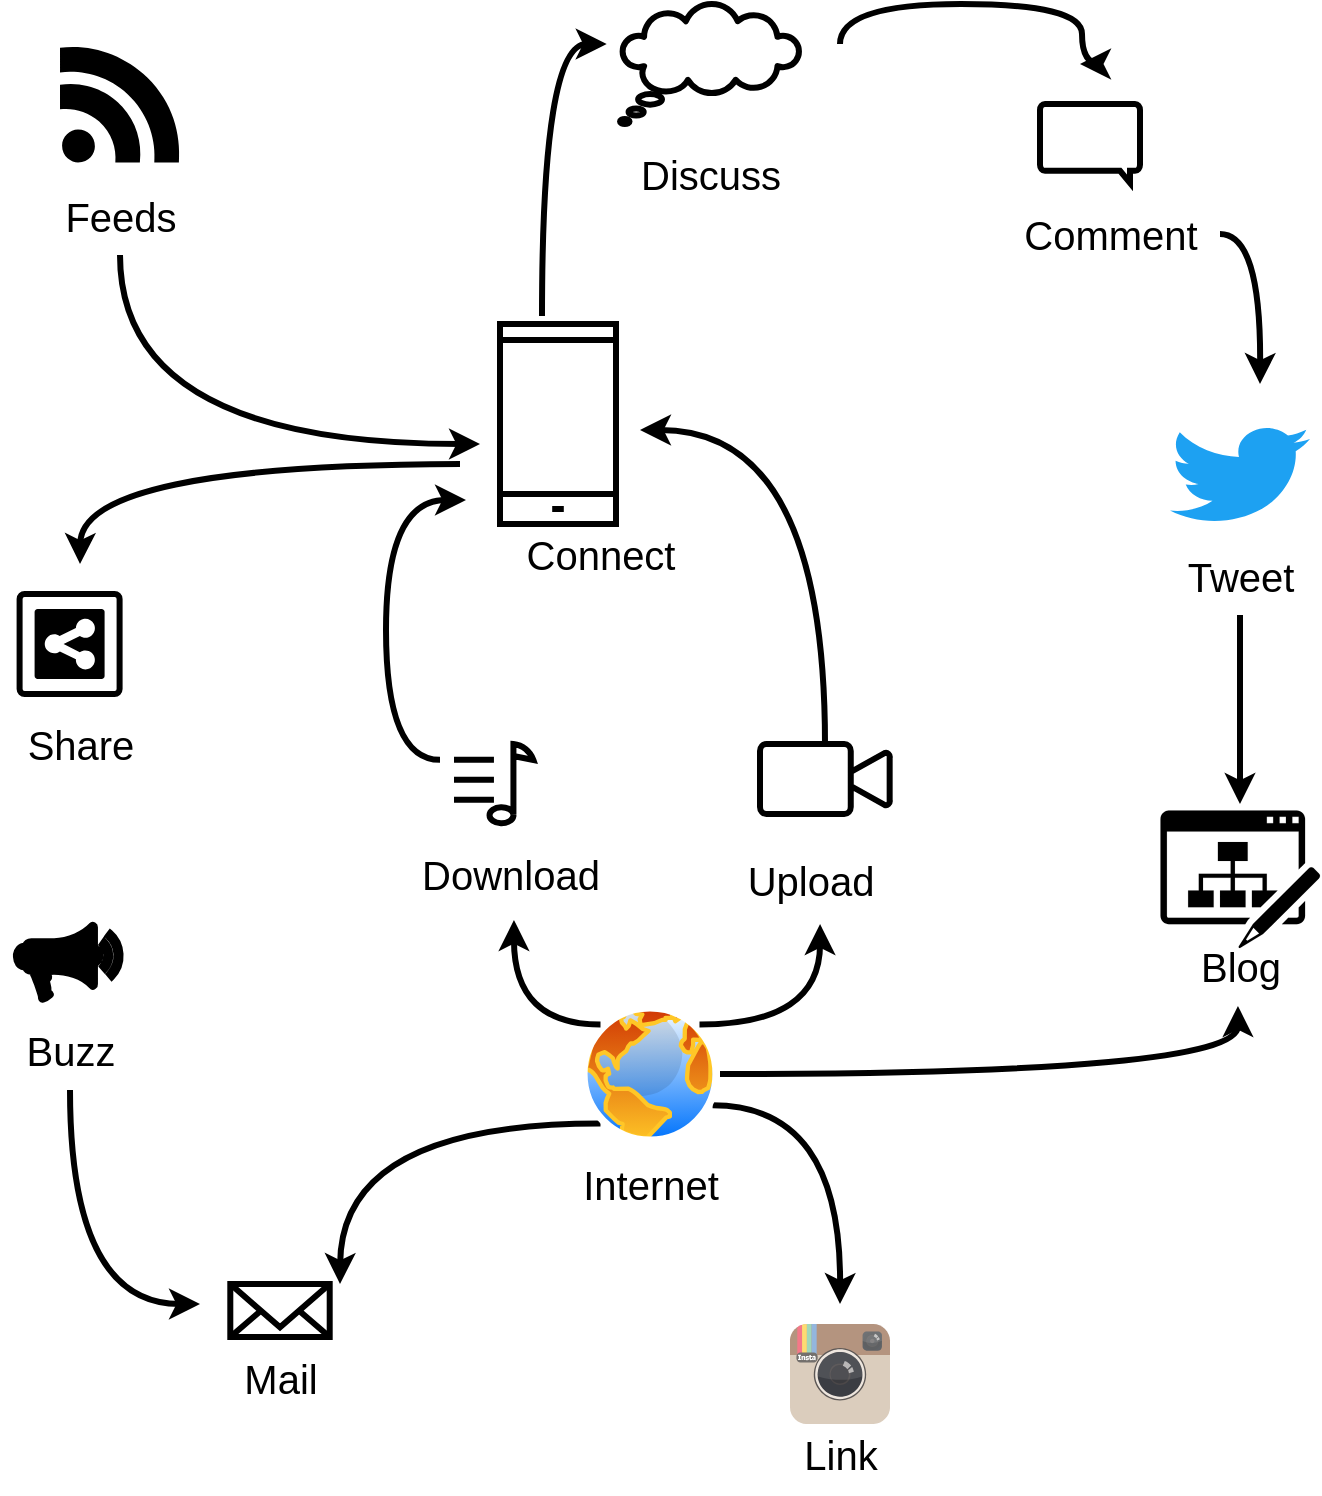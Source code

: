 <mxfile version="22.1.2" type="device" pages="24">
  <diagram name="Web 2.0" id="vznKa3rJUKWfkgG2iYJz">
    <mxGraphModel dx="2270" dy="738" grid="1" gridSize="10" guides="1" tooltips="1" connect="1" arrows="1" fold="1" page="1" pageScale="1" pageWidth="850" pageHeight="1100" math="0" shadow="0">
      <root>
        <mxCell id="qbi0c1J6KeFdhy8cOhEV-0" />
        <mxCell id="qbi0c1J6KeFdhy8cOhEV-1" parent="qbi0c1J6KeFdhy8cOhEV-0" />
        <mxCell id="PrlcaRiLShAH-NiuWlws-25" value="" style="group;strokeWidth=3;" parent="qbi0c1J6KeFdhy8cOhEV-1" vertex="1" connectable="0">
          <mxGeometry x="-20" y="470" width="100" height="135" as="geometry" />
        </mxCell>
        <mxCell id="PrlcaRiLShAH-NiuWlws-46" style="edgeStyle=orthogonalEdgeStyle;rounded=0;orthogonalLoop=1;jettySize=auto;html=1;curved=1;strokeWidth=3;" parent="PrlcaRiLShAH-NiuWlws-25" edge="1">
          <mxGeometry relative="1" as="geometry">
            <mxPoint x="-210" y="120" as="targetPoint" />
            <mxPoint x="-20" y="70" as="sourcePoint" />
          </mxGeometry>
        </mxCell>
        <mxCell id="PrlcaRiLShAH-NiuWlws-0" value="" style="html=1;verticalLabelPosition=bottom;align=center;labelBackgroundColor=#ffffff;verticalAlign=top;strokeWidth=3;strokeColor=#000000;shadow=0;dashed=0;shape=mxgraph.ios7.icons.smartphone;fontSize=20;" parent="PrlcaRiLShAH-NiuWlws-25" vertex="1">
          <mxGeometry width="58" height="100" as="geometry" />
        </mxCell>
        <mxCell id="PrlcaRiLShAH-NiuWlws-14" value="Connect" style="text;html=1;align=center;verticalAlign=middle;resizable=0;points=[];autosize=1;strokeColor=none;fillColor=none;fontSize=20;strokeWidth=3;" parent="PrlcaRiLShAH-NiuWlws-25" vertex="1">
          <mxGeometry y="95" width="100" height="40" as="geometry" />
        </mxCell>
        <mxCell id="PrlcaRiLShAH-NiuWlws-26" value="" style="group;strokeWidth=3;" parent="qbi0c1J6KeFdhy8cOhEV-1" vertex="1" connectable="0">
          <mxGeometry x="-250" y="330" width="80" height="105.5" as="geometry" />
        </mxCell>
        <mxCell id="PrlcaRiLShAH-NiuWlws-3" value="" style="dashed=0;outlineConnect=0;html=1;align=center;labelPosition=center;verticalLabelPosition=bottom;verticalAlign=top;shape=mxgraph.weblogos.feed;fillColor=#000000;strokeColor=#000000;fontSize=20;strokeWidth=3;" parent="PrlcaRiLShAH-NiuWlws-26" vertex="1">
          <mxGeometry x="10" width="60.4" height="59.2" as="geometry" />
        </mxCell>
        <mxCell id="PrlcaRiLShAH-NiuWlws-43" style="edgeStyle=orthogonalEdgeStyle;rounded=0;orthogonalLoop=1;jettySize=auto;html=1;curved=1;strokeWidth=3;" parent="PrlcaRiLShAH-NiuWlws-26" source="PrlcaRiLShAH-NiuWlws-13" edge="1">
          <mxGeometry relative="1" as="geometry">
            <mxPoint x="220" y="200" as="targetPoint" />
            <Array as="points">
              <mxPoint x="40" y="200" />
            </Array>
          </mxGeometry>
        </mxCell>
        <mxCell id="PrlcaRiLShAH-NiuWlws-13" value="Feeds" style="text;html=1;align=center;verticalAlign=middle;resizable=0;points=[];autosize=1;strokeColor=none;fillColor=none;fontSize=20;strokeWidth=3;" parent="PrlcaRiLShAH-NiuWlws-26" vertex="1">
          <mxGeometry y="65.5" width="80" height="40" as="geometry" />
        </mxCell>
        <mxCell id="PrlcaRiLShAH-NiuWlws-27" value="" style="group;strokeWidth=3;" parent="qbi0c1J6KeFdhy8cOhEV-1" vertex="1" connectable="0">
          <mxGeometry x="-270" y="605" width="80" height="95" as="geometry" />
        </mxCell>
        <mxCell id="PrlcaRiLShAH-NiuWlws-47" value="" style="group;strokeWidth=3;" parent="PrlcaRiLShAH-NiuWlws-27" vertex="1" connectable="0">
          <mxGeometry width="80" height="95" as="geometry" />
        </mxCell>
        <mxCell id="PrlcaRiLShAH-NiuWlws-11" value="" style="strokeColor=#000000;verticalLabelPosition=bottom;shadow=0;dashed=0;verticalAlign=top;strokeWidth=3;html=1;shape=mxgraph.mockup.misc.shareIcon;fontSize=20;container=1;" parent="PrlcaRiLShAH-NiuWlws-47" vertex="1">
          <mxGeometry x="9.8" width="50" height="50" as="geometry" />
        </mxCell>
        <mxCell id="PrlcaRiLShAH-NiuWlws-24" value="Share" style="text;html=1;align=center;verticalAlign=middle;resizable=0;points=[];autosize=1;strokeColor=none;fillColor=none;fontSize=20;strokeWidth=3;" parent="PrlcaRiLShAH-NiuWlws-47" vertex="1">
          <mxGeometry y="55" width="80" height="40" as="geometry" />
        </mxCell>
        <mxCell id="PrlcaRiLShAH-NiuWlws-28" value="" style="group;strokeWidth=3;" parent="qbi0c1J6KeFdhy8cOhEV-1" vertex="1" connectable="0">
          <mxGeometry x="-270" y="770" width="70" height="83" as="geometry" />
        </mxCell>
        <mxCell id="PrlcaRiLShAH-NiuWlws-12" value="" style="sketch=0;pointerEvents=1;shadow=0;dashed=0;html=1;labelPosition=center;verticalLabelPosition=bottom;verticalAlign=top;outlineConnect=0;align=center;shape=mxgraph.office.concepts.whats_new;fillColor=#000000;fontSize=20;strokeWidth=3;" parent="PrlcaRiLShAH-NiuWlws-28" vertex="1">
          <mxGeometry x="7.5" width="55" height="38" as="geometry" />
        </mxCell>
        <mxCell id="PrlcaRiLShAH-NiuWlws-45" style="edgeStyle=orthogonalEdgeStyle;rounded=0;orthogonalLoop=1;jettySize=auto;html=1;curved=1;strokeWidth=3;" parent="PrlcaRiLShAH-NiuWlws-28" source="PrlcaRiLShAH-NiuWlws-23" edge="1">
          <mxGeometry relative="1" as="geometry">
            <mxPoint x="100" y="190" as="targetPoint" />
            <Array as="points">
              <mxPoint x="35" y="190" />
            </Array>
          </mxGeometry>
        </mxCell>
        <mxCell id="PrlcaRiLShAH-NiuWlws-23" value="Buzz" style="text;html=1;align=center;verticalAlign=middle;resizable=0;points=[];autosize=1;strokeColor=none;fillColor=none;fontSize=20;strokeWidth=3;" parent="PrlcaRiLShAH-NiuWlws-28" vertex="1">
          <mxGeometry y="43" width="70" height="40" as="geometry" />
        </mxCell>
        <mxCell id="PrlcaRiLShAH-NiuWlws-30" value="" style="group;strokeWidth=3;" parent="qbi0c1J6KeFdhy8cOhEV-1" vertex="1" connectable="0">
          <mxGeometry x="40" y="310" width="90" height="105" as="geometry" />
        </mxCell>
        <mxCell id="PrlcaRiLShAH-NiuWlws-5" value="" style="whiteSpace=wrap;html=1;shape=mxgraph.basic.cloud_callout;strokeColor=#000000;strokeWidth=3;fontSize=20;" parent="PrlcaRiLShAH-NiuWlws-30" vertex="1">
          <mxGeometry width="90" height="60" as="geometry" />
        </mxCell>
        <mxCell id="PrlcaRiLShAH-NiuWlws-15" value="Discuss" style="text;html=1;align=center;verticalAlign=middle;resizable=0;points=[];autosize=1;strokeColor=none;fillColor=none;fontSize=20;strokeWidth=3;" parent="PrlcaRiLShAH-NiuWlws-30" vertex="1">
          <mxGeometry y="65" width="90" height="40" as="geometry" />
        </mxCell>
        <mxCell id="PrlcaRiLShAH-NiuWlws-31" value="" style="group;strokeWidth=3;" parent="qbi0c1J6KeFdhy8cOhEV-1" vertex="1" connectable="0">
          <mxGeometry x="270" y="350.5" width="110" height="85" as="geometry" />
        </mxCell>
        <mxCell id="PrlcaRiLShAH-NiuWlws-51" value="" style="group;strokeWidth=3;" parent="PrlcaRiLShAH-NiuWlws-31" vertex="1" connectable="0">
          <mxGeometry x="-40" y="9.5" width="110" height="85" as="geometry" />
        </mxCell>
        <mxCell id="PrlcaRiLShAH-NiuWlws-2" value="" style="html=1;verticalLabelPosition=bottom;align=center;labelBackgroundColor=#ffffff;verticalAlign=top;strokeWidth=3;strokeColor=#000000;shadow=0;dashed=0;shape=mxgraph.ios7.icons.message;fontSize=20;" parent="PrlcaRiLShAH-NiuWlws-51" vertex="1">
          <mxGeometry x="20" width="50" height="39.5" as="geometry" />
        </mxCell>
        <mxCell id="PrlcaRiLShAH-NiuWlws-53" style="edgeStyle=orthogonalEdgeStyle;rounded=0;orthogonalLoop=1;jettySize=auto;html=1;curved=1;strokeWidth=3;" parent="PrlcaRiLShAH-NiuWlws-51" source="PrlcaRiLShAH-NiuWlws-16" edge="1">
          <mxGeometry relative="1" as="geometry">
            <mxPoint x="130" y="140" as="targetPoint" />
          </mxGeometry>
        </mxCell>
        <mxCell id="PrlcaRiLShAH-NiuWlws-16" value="Comment" style="text;html=1;align=center;verticalAlign=middle;resizable=0;points=[];autosize=1;strokeColor=none;fillColor=none;fontSize=20;strokeWidth=3;" parent="PrlcaRiLShAH-NiuWlws-51" vertex="1">
          <mxGeometry y="45" width="110" height="40" as="geometry" />
        </mxCell>
        <mxCell id="PrlcaRiLShAH-NiuWlws-32" value="" style="group;strokeWidth=3;" parent="qbi0c1J6KeFdhy8cOhEV-1" vertex="1" connectable="0">
          <mxGeometry x="310" y="520.5" width="80" height="95" as="geometry" />
        </mxCell>
        <mxCell id="PrlcaRiLShAH-NiuWlws-1" value="" style="dashed=0;outlineConnect=0;html=1;align=center;labelPosition=center;verticalLabelPosition=bottom;verticalAlign=top;shape=mxgraph.weblogos.twitter;fillColor=#1DA1F2;strokeColor=none;fontSize=20;strokeWidth=3;" parent="PrlcaRiLShAH-NiuWlws-32" vertex="1">
          <mxGeometry x="5" width="70" height="50" as="geometry" />
        </mxCell>
        <mxCell id="PrlcaRiLShAH-NiuWlws-54" style="edgeStyle=orthogonalEdgeStyle;rounded=0;orthogonalLoop=1;jettySize=auto;html=1;strokeWidth=3;" parent="PrlcaRiLShAH-NiuWlws-32" source="PrlcaRiLShAH-NiuWlws-17" edge="1">
          <mxGeometry relative="1" as="geometry">
            <mxPoint x="40" y="189.5" as="targetPoint" />
          </mxGeometry>
        </mxCell>
        <mxCell id="PrlcaRiLShAH-NiuWlws-17" value="Tweet" style="text;html=1;align=center;verticalAlign=middle;resizable=0;points=[];autosize=1;strokeColor=none;fillColor=none;fontSize=20;strokeWidth=3;" parent="PrlcaRiLShAH-NiuWlws-32" vertex="1">
          <mxGeometry y="55" width="80" height="40" as="geometry" />
        </mxCell>
        <mxCell id="PrlcaRiLShAH-NiuWlws-33" value="" style="group;strokeWidth=3;" parent="qbi0c1J6KeFdhy8cOhEV-1" vertex="1" connectable="0">
          <mxGeometry x="330" y="737" width="60" height="84" as="geometry" />
        </mxCell>
        <mxCell id="PrlcaRiLShAH-NiuWlws-7" value="" style="sketch=0;pointerEvents=1;shadow=0;dashed=0;html=1;strokeColor=#000000;fillColor=#000000;labelPosition=center;verticalLabelPosition=bottom;verticalAlign=top;outlineConnect=0;align=center;shape=mxgraph.office.sites.blog_site;fontSize=20;strokeWidth=0;" parent="PrlcaRiLShAH-NiuWlws-33" vertex="1">
          <mxGeometry x="-20" y="-24" width="80" height="69" as="geometry" />
        </mxCell>
        <mxCell id="PrlcaRiLShAH-NiuWlws-18" value="Blog" style="text;html=1;align=center;verticalAlign=middle;resizable=0;points=[];autosize=1;strokeColor=none;fillColor=none;fontSize=20;strokeWidth=3;" parent="PrlcaRiLShAH-NiuWlws-33" vertex="1">
          <mxGeometry x="-10" y="34" width="60" height="40" as="geometry" />
        </mxCell>
        <mxCell id="PrlcaRiLShAH-NiuWlws-35" value="" style="group;strokeWidth=3;" parent="qbi0c1J6KeFdhy8cOhEV-1" vertex="1" connectable="0">
          <mxGeometry x="90" y="680" width="90" height="87.65" as="geometry" />
        </mxCell>
        <mxCell id="PrlcaRiLShAH-NiuWlws-34" value="" style="group;strokeWidth=3;" parent="PrlcaRiLShAH-NiuWlws-35" vertex="1" connectable="0">
          <mxGeometry y="20" width="90.0" height="67.65" as="geometry" />
        </mxCell>
        <mxCell id="PrlcaRiLShAH-NiuWlws-20" value="Upload" style="text;html=1;align=center;verticalAlign=middle;resizable=0;points=[];autosize=1;strokeColor=none;fillColor=none;fontSize=20;strokeWidth=3;" parent="PrlcaRiLShAH-NiuWlws-34" vertex="1">
          <mxGeometry y="27.65" width="90" height="40" as="geometry" />
        </mxCell>
        <mxCell id="PrlcaRiLShAH-NiuWlws-6" value="" style="html=1;verticalLabelPosition=bottom;align=center;labelBackgroundColor=#ffffff;verticalAlign=top;strokeWidth=3;strokeColor=#000000;shadow=0;dashed=0;shape=mxgraph.ios7.icons.video_conversation;fontSize=20;" parent="PrlcaRiLShAH-NiuWlws-35" vertex="1">
          <mxGeometry x="20" width="65" height="35" as="geometry" />
        </mxCell>
        <mxCell id="PrlcaRiLShAH-NiuWlws-36" value="" style="group;strokeWidth=3;" parent="qbi0c1J6KeFdhy8cOhEV-1" vertex="1" connectable="0">
          <mxGeometry x="-70.0" y="680" width="110" height="85" as="geometry" />
        </mxCell>
        <mxCell id="PrlcaRiLShAH-NiuWlws-44" style="edgeStyle=orthogonalEdgeStyle;rounded=0;orthogonalLoop=1;jettySize=auto;html=1;curved=1;strokeWidth=3;" parent="PrlcaRiLShAH-NiuWlws-36" edge="1">
          <mxGeometry relative="1" as="geometry">
            <mxPoint x="33.0" y="-122" as="targetPoint" />
            <mxPoint x="20.0" y="7.9" as="sourcePoint" />
            <Array as="points">
              <mxPoint x="-7" y="8" />
              <mxPoint x="-7" y="-122" />
            </Array>
          </mxGeometry>
        </mxCell>
        <mxCell id="PrlcaRiLShAH-NiuWlws-4" value="" style="html=1;verticalLabelPosition=bottom;align=center;labelBackgroundColor=#ffffff;verticalAlign=top;strokeWidth=3;strokeColor=#000000;shadow=0;dashed=0;shape=mxgraph.ios7.icons.note;pointerEvents=1;fontSize=20;" parent="PrlcaRiLShAH-NiuWlws-36" vertex="1">
          <mxGeometry x="27.0" width="39.7" height="39.7" as="geometry" />
        </mxCell>
        <mxCell id="PrlcaRiLShAH-NiuWlws-19" value="Download" style="text;html=1;align=center;verticalAlign=middle;resizable=0;points=[];autosize=1;strokeColor=none;fillColor=none;fontSize=20;strokeWidth=3;" parent="PrlcaRiLShAH-NiuWlws-36" vertex="1">
          <mxGeometry y="45" width="110" height="40" as="geometry" />
        </mxCell>
        <mxCell id="PrlcaRiLShAH-NiuWlws-37" value="" style="group;strokeWidth=3;" parent="qbi0c1J6KeFdhy8cOhEV-1" vertex="1" connectable="0">
          <mxGeometry x="10" y="810" width="90" height="110" as="geometry" />
        </mxCell>
        <mxCell id="PrlcaRiLShAH-NiuWlws-57" style="edgeStyle=orthogonalEdgeStyle;rounded=0;orthogonalLoop=1;jettySize=auto;html=1;exitX=0;exitY=1;exitDx=0;exitDy=0;curved=1;strokeWidth=3;" parent="PrlcaRiLShAH-NiuWlws-37" source="PrlcaRiLShAH-NiuWlws-8" edge="1">
          <mxGeometry relative="1" as="geometry">
            <mxPoint x="-110" y="140" as="targetPoint" />
          </mxGeometry>
        </mxCell>
        <mxCell id="PrlcaRiLShAH-NiuWlws-58" style="edgeStyle=orthogonalEdgeStyle;rounded=0;orthogonalLoop=1;jettySize=auto;html=1;exitX=1;exitY=0.75;exitDx=0;exitDy=0;curved=1;strokeWidth=3;" parent="PrlcaRiLShAH-NiuWlws-37" source="PrlcaRiLShAH-NiuWlws-8" edge="1">
          <mxGeometry relative="1" as="geometry">
            <mxPoint x="140" y="150" as="targetPoint" />
          </mxGeometry>
        </mxCell>
        <mxCell id="PrlcaRiLShAH-NiuWlws-8" value="" style="image;aspect=fixed;perimeter=ellipsePerimeter;html=1;align=center;shadow=0;dashed=0;spacingTop=3;image=img/lib/active_directory/internet_globe.svg;fontSize=20;strokeWidth=3;" parent="PrlcaRiLShAH-NiuWlws-37" vertex="1">
          <mxGeometry x="10" width="70" height="70" as="geometry" />
        </mxCell>
        <mxCell id="PrlcaRiLShAH-NiuWlws-29" value="Internet" style="text;html=1;align=center;verticalAlign=middle;resizable=0;points=[];autosize=1;strokeColor=none;fillColor=none;fontSize=20;strokeWidth=3;" parent="PrlcaRiLShAH-NiuWlws-37" vertex="1">
          <mxGeometry y="70" width="90" height="40" as="geometry" />
        </mxCell>
        <mxCell id="PrlcaRiLShAH-NiuWlws-38" value="" style="group;strokeWidth=3;" parent="qbi0c1J6KeFdhy8cOhEV-1" vertex="1" connectable="0">
          <mxGeometry x="120" y="970" width="60" height="85" as="geometry" />
        </mxCell>
        <mxCell id="PrlcaRiLShAH-NiuWlws-9" value="" style="dashed=0;outlineConnect=0;html=1;align=center;labelPosition=center;verticalLabelPosition=bottom;verticalAlign=top;shape=mxgraph.weblogos.instagram;fillColor=#6FC0E4;gradientColor=#1E305B;fontSize=20;strokeWidth=3;" parent="PrlcaRiLShAH-NiuWlws-38" vertex="1">
          <mxGeometry x="5" width="50" height="50" as="geometry" />
        </mxCell>
        <mxCell id="PrlcaRiLShAH-NiuWlws-21" value="Link" style="text;html=1;align=center;verticalAlign=middle;resizable=0;points=[];autosize=1;strokeColor=none;fillColor=none;fontSize=20;strokeWidth=3;" parent="PrlcaRiLShAH-NiuWlws-38" vertex="1">
          <mxGeometry y="45" width="60" height="40" as="geometry" />
        </mxCell>
        <mxCell id="PrlcaRiLShAH-NiuWlws-39" value="" style="group;strokeWidth=3;" parent="qbi0c1J6KeFdhy8cOhEV-1" vertex="1" connectable="0">
          <mxGeometry x="-160" y="950" width="60" height="66.5" as="geometry" />
        </mxCell>
        <mxCell id="PrlcaRiLShAH-NiuWlws-10" value="" style="html=1;verticalLabelPosition=bottom;align=center;labelBackgroundColor=#ffffff;verticalAlign=top;strokeWidth=3;strokeColor=#000000;shadow=0;dashed=0;shape=mxgraph.ios7.icons.mail;fontSize=20;" parent="PrlcaRiLShAH-NiuWlws-39" vertex="1">
          <mxGeometry x="5.15" width="49.7" height="26.5" as="geometry" />
        </mxCell>
        <mxCell id="PrlcaRiLShAH-NiuWlws-22" value="Mail" style="text;html=1;align=center;verticalAlign=middle;resizable=0;points=[];autosize=1;strokeColor=none;fillColor=none;fontSize=20;strokeWidth=3;" parent="PrlcaRiLShAH-NiuWlws-39" vertex="1">
          <mxGeometry y="26.5" width="60" height="40" as="geometry" />
        </mxCell>
        <mxCell id="PrlcaRiLShAH-NiuWlws-41" style="edgeStyle=orthogonalEdgeStyle;rounded=0;orthogonalLoop=1;jettySize=auto;html=1;curved=1;strokeWidth=3;" parent="qbi0c1J6KeFdhy8cOhEV-1" source="PrlcaRiLShAH-NiuWlws-6" edge="1">
          <mxGeometry relative="1" as="geometry">
            <mxPoint x="50" y="523" as="targetPoint" />
            <Array as="points">
              <mxPoint x="143" y="523" />
            </Array>
          </mxGeometry>
        </mxCell>
        <mxCell id="PrlcaRiLShAH-NiuWlws-48" style="edgeStyle=orthogonalEdgeStyle;rounded=0;orthogonalLoop=1;jettySize=auto;html=1;curved=1;entryX=0.015;entryY=0.4;entryDx=0;entryDy=0;entryPerimeter=0;strokeWidth=3;" parent="qbi0c1J6KeFdhy8cOhEV-1" edge="1">
          <mxGeometry relative="1" as="geometry">
            <mxPoint x="33.35" y="330" as="targetPoint" />
            <mxPoint x="1" y="466" as="sourcePoint" />
            <Array as="points">
              <mxPoint x="1" y="330" />
            </Array>
          </mxGeometry>
        </mxCell>
        <mxCell id="PrlcaRiLShAH-NiuWlws-50" value="" style="endArrow=classic;html=1;rounded=0;edgeStyle=orthogonalEdgeStyle;curved=1;strokeWidth=3;" parent="qbi0c1J6KeFdhy8cOhEV-1" edge="1">
          <mxGeometry width="50" height="50" relative="1" as="geometry">
            <mxPoint x="150" y="330" as="sourcePoint" />
            <mxPoint x="270" y="340" as="targetPoint" />
            <Array as="points">
              <mxPoint x="150" y="310" />
              <mxPoint x="271" y="310" />
            </Array>
          </mxGeometry>
        </mxCell>
        <mxCell id="PrlcaRiLShAH-NiuWlws-55" style="edgeStyle=orthogonalEdgeStyle;rounded=0;orthogonalLoop=1;jettySize=auto;html=1;exitX=0;exitY=0;exitDx=0;exitDy=0;entryX=0.518;entryY=1.075;entryDx=0;entryDy=0;entryPerimeter=0;curved=1;strokeWidth=3;" parent="qbi0c1J6KeFdhy8cOhEV-1" source="PrlcaRiLShAH-NiuWlws-8" target="PrlcaRiLShAH-NiuWlws-19" edge="1">
          <mxGeometry relative="1" as="geometry">
            <Array as="points">
              <mxPoint x="-13" y="820" />
            </Array>
          </mxGeometry>
        </mxCell>
        <mxCell id="PrlcaRiLShAH-NiuWlws-56" style="edgeStyle=orthogonalEdgeStyle;rounded=0;orthogonalLoop=1;jettySize=auto;html=1;exitX=1;exitY=0;exitDx=0;exitDy=0;entryX=0.556;entryY=1.059;entryDx=0;entryDy=0;entryPerimeter=0;curved=1;strokeWidth=3;" parent="qbi0c1J6KeFdhy8cOhEV-1" source="PrlcaRiLShAH-NiuWlws-8" target="PrlcaRiLShAH-NiuWlws-20" edge="1">
          <mxGeometry relative="1" as="geometry">
            <Array as="points">
              <mxPoint x="140" y="820" />
            </Array>
          </mxGeometry>
        </mxCell>
        <mxCell id="PrlcaRiLShAH-NiuWlws-59" style="edgeStyle=orthogonalEdgeStyle;rounded=0;orthogonalLoop=1;jettySize=auto;html=1;exitX=1;exitY=0.5;exitDx=0;exitDy=0;curved=1;entryX=0.483;entryY=1;entryDx=0;entryDy=0;entryPerimeter=0;strokeWidth=3;" parent="qbi0c1J6KeFdhy8cOhEV-1" source="PrlcaRiLShAH-NiuWlws-8" target="PrlcaRiLShAH-NiuWlws-18" edge="1">
          <mxGeometry relative="1" as="geometry">
            <mxPoint x="350" y="845" as="targetPoint" />
          </mxGeometry>
        </mxCell>
      </root>
    </mxGraphModel>
  </diagram>
  <diagram id="ZFOjmHAXh55Yj4QhMEBs" name="Batch processing">
    <mxGraphModel dx="1420" dy="738" grid="1" gridSize="10" guides="1" tooltips="1" connect="1" arrows="1" fold="1" page="1" pageScale="1" pageWidth="850" pageHeight="1100" math="0" shadow="0">
      <root>
        <mxCell id="0" />
        <mxCell id="1" parent="0" />
        <mxCell id="ev300zSXlrMywGFHHEe--6" value="Recorded&lt;br style=&quot;font-size: 22px;&quot;&gt;Events" style="text;html=1;align=center;verticalAlign=middle;resizable=0;points=[];autosize=1;strokeColor=none;fillColor=none;fontSize=22;" parent="1" vertex="1">
          <mxGeometry x="310" y="528" width="120" height="70" as="geometry" />
        </mxCell>
        <mxCell id="ev300zSXlrMywGFHHEe--13" style="edgeStyle=orthogonalEdgeStyle;rounded=0;orthogonalLoop=1;jettySize=auto;html=1;exitX=1;exitY=0.5;exitDx=0;exitDy=0;exitPerimeter=0;entryX=0;entryY=0.5;entryDx=0;entryDy=0;strokeWidth=2;" parent="1" source="ev300zSXlrMywGFHHEe--7" target="ev300zSXlrMywGFHHEe--12" edge="1">
          <mxGeometry relative="1" as="geometry" />
        </mxCell>
        <mxCell id="ev300zSXlrMywGFHHEe--38" style="rounded=0;orthogonalLoop=1;jettySize=auto;html=1;exitX=1;exitY=0.5;exitDx=0;exitDy=0;strokeWidth=2;" parent="1" source="ev300zSXlrMywGFHHEe--12" target="ev300zSXlrMywGFHHEe--35" edge="1">
          <mxGeometry relative="1" as="geometry" />
        </mxCell>
        <mxCell id="ev300zSXlrMywGFHHEe--12" value="Periodic Query / Application" style="rounded=1;arcSize=10;whiteSpace=wrap;html=1;align=center;strokeWidth=2;fontSize=20;" parent="1" vertex="1">
          <mxGeometry x="480" y="598" width="160" height="70" as="geometry" />
        </mxCell>
        <mxCell id="ev300zSXlrMywGFHHEe--14" value="read" style="text;html=1;align=center;verticalAlign=middle;resizable=0;points=[];autosize=1;strokeColor=none;fillColor=none;fontSize=19;" parent="1" vertex="1">
          <mxGeometry x="410" y="595" width="60" height="40" as="geometry" />
        </mxCell>
        <mxCell id="ev300zSXlrMywGFHHEe--17" value="" style="group" parent="1" vertex="1" connectable="0">
          <mxGeometry x="610" y="640" width="50" height="50" as="geometry" />
        </mxCell>
        <mxCell id="ev300zSXlrMywGFHHEe--16" value="" style="ellipse;whiteSpace=wrap;html=1;aspect=fixed;" parent="ev300zSXlrMywGFHHEe--17" vertex="1">
          <mxGeometry x="5" y="5" width="40" height="40" as="geometry" />
        </mxCell>
        <mxCell id="ev300zSXlrMywGFHHEe--15" value="" style="outlineConnect=0;dashed=0;verticalLabelPosition=bottom;verticalAlign=top;align=center;html=1;fontSize=12;fontStyle=0;aspect=fixed;pointerEvents=1;shape=mxgraph.aws4.maintenance_windows;fillColor=#000000;gradientColor=none;fillStyle=solid;shadow=0;noLabel=0;backgroundOutline=1;" parent="ev300zSXlrMywGFHHEe--17" vertex="1">
          <mxGeometry width="50" height="50" as="geometry" />
        </mxCell>
        <mxCell id="ev300zSXlrMywGFHHEe--21" value="" style="group" parent="1" vertex="1" connectable="0">
          <mxGeometry x="340" y="588" width="60" height="90" as="geometry" />
        </mxCell>
        <mxCell id="ev300zSXlrMywGFHHEe--7" value="" style="strokeWidth=2;html=1;shape=mxgraph.flowchart.database;whiteSpace=wrap;" parent="ev300zSXlrMywGFHHEe--21" vertex="1">
          <mxGeometry width="60" height="90" as="geometry" />
        </mxCell>
        <mxCell id="ev300zSXlrMywGFHHEe--32" value="" style="rounded=0;whiteSpace=wrap;html=1;fillColor=#000000;" parent="1" vertex="1">
          <mxGeometry x="750" y="596" width="40" height="5" as="geometry" />
        </mxCell>
        <mxCell id="ev300zSXlrMywGFHHEe--30" value="" style="rounded=0;whiteSpace=wrap;html=1;fillColor=#000000;" parent="1" vertex="1">
          <mxGeometry x="750" y="577" width="40" height="5" as="geometry" />
        </mxCell>
        <mxCell id="ev300zSXlrMywGFHHEe--31" value="" style="rounded=0;whiteSpace=wrap;html=1;fillColor=#000000;" parent="1" vertex="1">
          <mxGeometry x="750" y="587" width="40" height="5" as="geometry" />
        </mxCell>
        <mxCell id="ev300zSXlrMywGFHHEe--33" value="" style="rounded=0;whiteSpace=wrap;html=1;fillColor=#000000;" parent="1" vertex="1">
          <mxGeometry x="750" y="605" width="40" height="5" as="geometry" />
        </mxCell>
        <mxCell id="ev300zSXlrMywGFHHEe--29" value="" style="strokeWidth=2;html=1;shape=mxgraph.flowchart.database;whiteSpace=wrap;" parent="1" vertex="1">
          <mxGeometry x="740" y="539" width="60" height="90" as="geometry" />
        </mxCell>
        <mxCell id="ev300zSXlrMywGFHHEe--34" value="Database / HDFS" style="text;html=1;align=center;verticalAlign=middle;resizable=0;points=[];autosize=1;strokeColor=none;fillColor=none;fontSize=22;" parent="1" vertex="1">
          <mxGeometry x="660" y="500" width="200" height="40" as="geometry" />
        </mxCell>
        <mxCell id="ev300zSXlrMywGFHHEe--35" value="" style="sketch=0;outlineConnect=0;dashed=0;verticalLabelPosition=bottom;verticalAlign=top;align=center;html=1;fontSize=12;fontStyle=0;aspect=fixed;pointerEvents=1;shape=mxgraph.aws4.quicksight_paginated_reports;fillColor=#000000;" parent="1" vertex="1">
          <mxGeometry x="740" y="640" width="62" height="78" as="geometry" />
        </mxCell>
        <mxCell id="ev300zSXlrMywGFHHEe--36" value="Rapport" style="text;html=1;align=center;verticalAlign=middle;resizable=0;points=[];autosize=1;strokeColor=none;fillColor=none;fontSize=20;" parent="1" vertex="1">
          <mxGeometry x="725" y="718" width="90" height="40" as="geometry" />
        </mxCell>
        <mxCell id="ev300zSXlrMywGFHHEe--37" style="edgeStyle=orthogonalEdgeStyle;rounded=0;orthogonalLoop=1;jettySize=auto;html=1;exitX=1;exitY=0.25;exitDx=0;exitDy=0;entryX=0;entryY=0.85;entryDx=0;entryDy=0;entryPerimeter=0;strokeWidth=2;" parent="1" source="ev300zSXlrMywGFHHEe--12" target="ev300zSXlrMywGFHHEe--29" edge="1">
          <mxGeometry relative="1" as="geometry" />
        </mxCell>
        <mxCell id="ev300zSXlrMywGFHHEe--39" value="write" style="text;html=1;align=center;verticalAlign=middle;resizable=0;points=[];autosize=1;strokeColor=none;fillColor=none;fontSize=20;strokeWidth=2;" parent="1" vertex="1">
          <mxGeometry x="655" y="610" width="70" height="40" as="geometry" />
        </mxCell>
      </root>
    </mxGraphModel>
  </diagram>
  <diagram name="Stream processing" id="dfkTAVONW8-dw95Zb0j7">
    <mxGraphModel dx="1420" dy="738" grid="1" gridSize="10" guides="1" tooltips="1" connect="1" arrows="1" fold="1" page="1" pageScale="1" pageWidth="850" pageHeight="1100" math="0" shadow="0">
      <root>
        <mxCell id="HVo3PgFjjy9v8wkW-nZD-0" />
        <mxCell id="HVo3PgFjjy9v8wkW-nZD-1" parent="HVo3PgFjjy9v8wkW-nZD-0" />
        <mxCell id="HVo3PgFjjy9v8wkW-nZD-2" value="Real-time&lt;br&gt;events" style="text;html=1;align=center;verticalAlign=middle;resizable=0;points=[];autosize=1;strokeColor=none;fillColor=none;fontSize=22;" parent="HVo3PgFjjy9v8wkW-nZD-1" vertex="1">
          <mxGeometry x="309" y="537" width="120" height="70" as="geometry" />
        </mxCell>
        <mxCell id="HVo3PgFjjy9v8wkW-nZD-3" style="edgeStyle=orthogonalEdgeStyle;rounded=0;orthogonalLoop=1;jettySize=auto;html=1;exitX=1;exitY=0.5;exitDx=0;exitDy=0;exitPerimeter=0;entryX=0;entryY=0.5;entryDx=0;entryDy=0;strokeWidth=2;" parent="HVo3PgFjjy9v8wkW-nZD-1" target="HVo3PgFjjy9v8wkW-nZD-5" edge="1">
          <mxGeometry relative="1" as="geometry">
            <mxPoint x="400" y="633" as="sourcePoint" />
          </mxGeometry>
        </mxCell>
        <mxCell id="HVo3PgFjjy9v8wkW-nZD-5" value="Continuous Query / Application" style="rounded=1;arcSize=10;whiteSpace=wrap;html=1;align=center;strokeWidth=2;fontSize=19;" parent="HVo3PgFjjy9v8wkW-nZD-1" vertex="1">
          <mxGeometry x="480" y="598" width="160" height="70" as="geometry" />
        </mxCell>
        <mxCell id="HVo3PgFjjy9v8wkW-nZD-6" value="ingest" style="text;html=1;align=center;verticalAlign=middle;resizable=0;points=[];autosize=1;strokeColor=none;fillColor=none;fontSize=19;" parent="HVo3PgFjjy9v8wkW-nZD-1" vertex="1">
          <mxGeometry x="405" y="595" width="70" height="40" as="geometry" />
        </mxCell>
        <mxCell id="HVo3PgFjjy9v8wkW-nZD-16" value="" style="strokeWidth=2;html=1;shape=mxgraph.flowchart.database;whiteSpace=wrap;" parent="HVo3PgFjjy9v8wkW-nZD-1" vertex="1">
          <mxGeometry x="740" y="586" width="60" height="58" as="geometry" />
        </mxCell>
        <mxCell id="HVo3PgFjjy9v8wkW-nZD-17" value="Database /&lt;br&gt;K-V Store" style="text;html=1;align=center;verticalAlign=middle;resizable=0;points=[];autosize=1;strokeColor=none;fillColor=none;fontSize=22;" parent="HVo3PgFjjy9v8wkW-nZD-1" vertex="1">
          <mxGeometry x="701" y="522" width="130" height="70" as="geometry" />
        </mxCell>
        <mxCell id="HVo3PgFjjy9v8wkW-nZD-19" value="Dashboard" style="text;html=1;align=center;verticalAlign=middle;resizable=0;points=[];autosize=1;strokeColor=none;fillColor=none;fontSize=20;" parent="HVo3PgFjjy9v8wkW-nZD-1" vertex="1">
          <mxGeometry x="860" y="537" width="120" height="40" as="geometry" />
        </mxCell>
        <mxCell id="HVo3PgFjjy9v8wkW-nZD-21" value="update" style="text;html=1;align=center;verticalAlign=middle;resizable=0;points=[];autosize=1;strokeColor=none;fillColor=none;fontSize=20;" parent="HVo3PgFjjy9v8wkW-nZD-1" vertex="1">
          <mxGeometry x="646" y="577" width="80" height="40" as="geometry" />
        </mxCell>
        <mxCell id="WD3FK6H7mjp8r1b993NZ-0" value="" style="shape=cylinder3;whiteSpace=wrap;html=1;boundedLbl=1;backgroundOutline=1;size=6;rotation=-90;strokeWidth=2;" parent="HVo3PgFjjy9v8wkW-nZD-1" vertex="1">
          <mxGeometry x="351.5" y="599.5" width="35" height="67" as="geometry" />
        </mxCell>
        <mxCell id="WD3FK6H7mjp8r1b993NZ-3" value="" style="group" parent="HVo3PgFjjy9v8wkW-nZD-1" vertex="1" connectable="0">
          <mxGeometry x="590" y="655" width="61" height="37" as="geometry" />
        </mxCell>
        <mxCell id="WD3FK6H7mjp8r1b993NZ-1" value="" style="strokeWidth=2;html=1;shape=mxgraph.flowchart.database;whiteSpace=wrap;fontSize=17;" parent="WD3FK6H7mjp8r1b993NZ-3" vertex="1">
          <mxGeometry x="1" width="60" height="32" as="geometry" />
        </mxCell>
        <mxCell id="WD3FK6H7mjp8r1b993NZ-2" value="State" style="text;html=1;align=center;verticalAlign=middle;resizable=0;points=[];autosize=1;strokeColor=none;fillColor=none;fontSize=17;" parent="WD3FK6H7mjp8r1b993NZ-3" vertex="1">
          <mxGeometry y="7" width="60" height="30" as="geometry" />
        </mxCell>
        <mxCell id="WD3FK6H7mjp8r1b993NZ-4" value="" style="sketch=0;pointerEvents=1;shadow=0;dashed=0;html=1;strokeColor=none;labelPosition=center;verticalLabelPosition=bottom;verticalAlign=top;align=center;fillColor=#000000;shape=mxgraph.mscae.oms.dashboard" parent="HVo3PgFjjy9v8wkW-nZD-1" vertex="1">
          <mxGeometry x="875" y="593" width="90" height="63" as="geometry" />
        </mxCell>
        <mxCell id="WD3FK6H7mjp8r1b993NZ-9" style="edgeStyle=orthogonalEdgeStyle;rounded=0;orthogonalLoop=1;jettySize=auto;html=1;exitX=1;exitY=0.25;exitDx=0;exitDy=0;entryX=0;entryY=0.5;entryDx=0;entryDy=0;entryPerimeter=0;strokeWidth=2;" parent="HVo3PgFjjy9v8wkW-nZD-1" source="HVo3PgFjjy9v8wkW-nZD-5" target="HVo3PgFjjy9v8wkW-nZD-16" edge="1">
          <mxGeometry relative="1" as="geometry" />
        </mxCell>
        <mxCell id="WD3FK6H7mjp8r1b993NZ-10" style="edgeStyle=orthogonalEdgeStyle;rounded=0;orthogonalLoop=1;jettySize=auto;html=1;exitX=1;exitY=0.75;exitDx=0;exitDy=0;entryX=-0.056;entryY=0.905;entryDx=0;entryDy=0;entryPerimeter=0;strokeWidth=2;" parent="HVo3PgFjjy9v8wkW-nZD-1" source="HVo3PgFjjy9v8wkW-nZD-5" target="WD3FK6H7mjp8r1b993NZ-4" edge="1">
          <mxGeometry relative="1" as="geometry" />
        </mxCell>
        <mxCell id="WD3FK6H7mjp8r1b993NZ-11" value="read" style="text;html=1;align=center;verticalAlign=middle;resizable=0;points=[];autosize=1;strokeColor=none;fillColor=none;fontSize=20;" parent="HVo3PgFjjy9v8wkW-nZD-1" vertex="1">
          <mxGeometry x="805" y="610" width="60" height="40" as="geometry" />
        </mxCell>
        <mxCell id="WD3FK6H7mjp8r1b993NZ-12" style="edgeStyle=orthogonalEdgeStyle;rounded=0;orthogonalLoop=1;jettySize=auto;html=1;exitX=1;exitY=0.5;exitDx=0;exitDy=0;exitPerimeter=0;entryX=-0.067;entryY=0.349;entryDx=0;entryDy=0;entryPerimeter=0;strokeWidth=2;" parent="HVo3PgFjjy9v8wkW-nZD-1" source="HVo3PgFjjy9v8wkW-nZD-16" target="WD3FK6H7mjp8r1b993NZ-4" edge="1">
          <mxGeometry relative="1" as="geometry" />
        </mxCell>
      </root>
    </mxGraphModel>
  </diagram>
  <diagram name="SPS-Graph" id="JNwGMCpAppW6269XTTrx">
    <mxGraphModel dx="1420" dy="738" grid="1" gridSize="10" guides="1" tooltips="1" connect="1" arrows="1" fold="1" page="1" pageScale="1" pageWidth="850" pageHeight="1100" math="0" shadow="0">
      <root>
        <mxCell id="FoRQ5GlovW4XzQZTD6VD-0" />
        <mxCell id="FoRQ5GlovW4XzQZTD6VD-1" parent="FoRQ5GlovW4XzQZTD6VD-0" />
        <mxCell id="FoRQ5GlovW4XzQZTD6VD-2" style="edgeStyle=none;curved=1;rounded=0;orthogonalLoop=1;jettySize=auto;html=1;exitX=1;exitY=0;exitDx=0;exitDy=0;entryX=0;entryY=0.5;entryDx=0;entryDy=0;fontSize=12;startSize=8;endSize=8;strokeWidth=2;" edge="1" parent="FoRQ5GlovW4XzQZTD6VD-1" source="FoRQ5GlovW4XzQZTD6VD-4" target="FoRQ5GlovW4XzQZTD6VD-6">
          <mxGeometry relative="1" as="geometry" />
        </mxCell>
        <mxCell id="FoRQ5GlovW4XzQZTD6VD-3" style="edgeStyle=none;curved=1;rounded=0;orthogonalLoop=1;jettySize=auto;html=1;exitX=1;exitY=1;exitDx=0;exitDy=0;entryX=0;entryY=0.5;entryDx=0;entryDy=0;fontSize=12;startSize=8;endSize=8;strokeWidth=2;" edge="1" parent="FoRQ5GlovW4XzQZTD6VD-1" source="FoRQ5GlovW4XzQZTD6VD-4" target="FoRQ5GlovW4XzQZTD6VD-8">
          <mxGeometry relative="1" as="geometry" />
        </mxCell>
        <mxCell id="FoRQ5GlovW4XzQZTD6VD-4" value="Split" style="ellipse;whiteSpace=wrap;html=1;aspect=fixed;fontSize=22;strokeWidth=2;fontFamily=Verdana;" vertex="1" parent="FoRQ5GlovW4XzQZTD6VD-1">
          <mxGeometry x="290" y="230" width="80" height="80" as="geometry" />
        </mxCell>
        <mxCell id="FoRQ5GlovW4XzQZTD6VD-5" value="" style="edgeStyle=none;curved=1;rounded=0;orthogonalLoop=1;jettySize=auto;html=1;exitX=1;exitY=0.5;exitDx=0;exitDy=0;entryX=0;entryY=0;entryDx=0;entryDy=0;fontSize=22;startSize=8;endSize=8;strokeWidth=2;fontFamily=Verdana;" edge="1" parent="FoRQ5GlovW4XzQZTD6VD-1" source="FoRQ5GlovW4XzQZTD6VD-6" target="FoRQ5GlovW4XzQZTD6VD-10">
          <mxGeometry relative="1" as="geometry" />
        </mxCell>
        <mxCell id="FoRQ5GlovW4XzQZTD6VD-6" value="Filter" style="ellipse;whiteSpace=wrap;html=1;aspect=fixed;fontSize=22;strokeWidth=2;fontFamily=Verdana;" vertex="1" parent="FoRQ5GlovW4XzQZTD6VD-1">
          <mxGeometry x="450" y="150" width="80" height="80" as="geometry" />
        </mxCell>
        <mxCell id="FoRQ5GlovW4XzQZTD6VD-7" value="" style="edgeStyle=none;curved=1;rounded=0;orthogonalLoop=1;jettySize=auto;html=1;exitX=1;exitY=0.5;exitDx=0;exitDy=0;entryX=0;entryY=1;entryDx=0;entryDy=0;fontSize=22;startSize=8;endSize=8;strokeWidth=2;fontFamily=Verdana;" edge="1" parent="FoRQ5GlovW4XzQZTD6VD-1" source="FoRQ5GlovW4XzQZTD6VD-8" target="FoRQ5GlovW4XzQZTD6VD-10">
          <mxGeometry x="0.007" relative="1" as="geometry">
            <mxPoint as="offset" />
          </mxGeometry>
        </mxCell>
        <mxCell id="FoRQ5GlovW4XzQZTD6VD-8" value="Filter" style="ellipse;whiteSpace=wrap;html=1;aspect=fixed;fontSize=22;strokeWidth=2;fontFamily=Verdana;" vertex="1" parent="FoRQ5GlovW4XzQZTD6VD-1">
          <mxGeometry x="450" y="310" width="80" height="80" as="geometry" />
        </mxCell>
        <mxCell id="FoRQ5GlovW4XzQZTD6VD-9" style="edgeStyle=none;curved=1;rounded=0;orthogonalLoop=1;jettySize=auto;html=1;exitX=1;exitY=0.5;exitDx=0;exitDy=0;strokeWidth=2;fontFamily=Verdana;fontSize=22;startSize=8;endSize=8;" edge="1" parent="FoRQ5GlovW4XzQZTD6VD-1" source="FoRQ5GlovW4XzQZTD6VD-10">
          <mxGeometry relative="1" as="geometry">
            <mxPoint x="760" y="270" as="targetPoint" />
          </mxGeometry>
        </mxCell>
        <mxCell id="FoRQ5GlovW4XzQZTD6VD-10" value="Store" style="ellipse;whiteSpace=wrap;html=1;aspect=fixed;fontSize=22;strokeWidth=2;fontFamily=Verdana;" vertex="1" parent="FoRQ5GlovW4XzQZTD6VD-1">
          <mxGeometry x="610" y="230" width="80" height="80" as="geometry" />
        </mxCell>
        <mxCell id="FoRQ5GlovW4XzQZTD6VD-11" style="edgeStyle=none;curved=1;rounded=0;orthogonalLoop=1;jettySize=auto;html=1;exitX=1;exitY=0.5;exitDx=0;exitDy=0;entryX=0;entryY=0.5;entryDx=0;entryDy=0;fontSize=12;startSize=8;endSize=8;strokeWidth=2;" edge="1" parent="FoRQ5GlovW4XzQZTD6VD-1" source="FoRQ5GlovW4XzQZTD6VD-12" target="FoRQ5GlovW4XzQZTD6VD-4">
          <mxGeometry relative="1" as="geometry" />
        </mxCell>
        <mxCell id="FoRQ5GlovW4XzQZTD6VD-12" value="Input&lt;br style=&quot;font-size: 22px;&quot;&gt;data" style="rounded=1;whiteSpace=wrap;html=1;fontSize=22;strokeWidth=2;" vertex="1" parent="FoRQ5GlovW4XzQZTD6VD-1">
          <mxGeometry x="100" y="240" width="120" height="60" as="geometry" />
        </mxCell>
        <mxCell id="FoRQ5GlovW4XzQZTD6VD-13" value="Database" style="shape=cylinder3;whiteSpace=wrap;html=1;boundedLbl=1;backgroundOutline=1;size=15;fontSize=16;strokeWidth=2;" vertex="1" parent="FoRQ5GlovW4XzQZTD6VD-1">
          <mxGeometry x="760" y="225" width="70" height="85" as="geometry" />
        </mxCell>
      </root>
    </mxGraphModel>
  </diagram>
  <diagram id="SAudZkcfVYGodzP8gjgU" name="Streaming">
    <mxGraphModel dx="1420" dy="738" grid="1" gridSize="10" guides="1" tooltips="1" connect="1" arrows="1" fold="1" page="1" pageScale="1" pageWidth="850" pageHeight="1100" math="0" shadow="0">
      <root>
        <mxCell id="0" />
        <mxCell id="1" parent="0" />
        <mxCell id="ElSee8aotfdy3D75AEU4-7" value="" style="sketch=0;outlineConnect=0;fontColor=#232F3E;gradientColor=none;fillColor=#000000;strokeColor=none;dashed=0;verticalLabelPosition=bottom;verticalAlign=top;align=center;html=1;fontSize=12;fontStyle=0;aspect=fixed;pointerEvents=1;shape=mxgraph.aws4.iot_greengrass_stream_manager;" parent="1" vertex="1">
          <mxGeometry x="340" y="194.5" width="63.7" height="49" as="geometry" />
        </mxCell>
        <mxCell id="ElSee8aotfdy3D75AEU4-8" value="Processing" style="text;html=1;align=center;verticalAlign=middle;resizable=0;points=[];autosize=1;strokeColor=none;fillColor=none;fontSize=24;" parent="1" vertex="1">
          <mxGeometry x="570" y="380" width="140" height="40" as="geometry" />
        </mxCell>
        <mxCell id="ElSee8aotfdy3D75AEU4-12" value="" style="group" parent="1" vertex="1" connectable="0">
          <mxGeometry x="610" y="90" width="45" height="278" as="geometry" />
        </mxCell>
        <mxCell id="ElSee8aotfdy3D75AEU4-2" value="" style="sketch=0;outlineConnect=0;fontColor=#232F3E;gradientColor=none;fillColor=#232F3D;strokeColor=none;dashed=0;verticalLabelPosition=bottom;verticalAlign=top;align=center;html=1;fontSize=12;fontStyle=0;aspect=fixed;pointerEvents=1;shape=mxgraph.aws4.traditional_server;" parent="ElSee8aotfdy3D75AEU4-12" vertex="1">
          <mxGeometry width="45" height="78" as="geometry" />
        </mxCell>
        <mxCell id="ElSee8aotfdy3D75AEU4-3" value="" style="sketch=0;outlineConnect=0;fontColor=#232F3E;gradientColor=none;fillColor=#232F3D;strokeColor=none;dashed=0;verticalLabelPosition=bottom;verticalAlign=top;align=center;html=1;fontSize=12;fontStyle=0;aspect=fixed;pointerEvents=1;shape=mxgraph.aws4.traditional_server;" parent="ElSee8aotfdy3D75AEU4-12" vertex="1">
          <mxGeometry y="100" width="45" height="78" as="geometry" />
        </mxCell>
        <mxCell id="ElSee8aotfdy3D75AEU4-4" value="" style="sketch=0;outlineConnect=0;fontColor=#232F3E;gradientColor=none;fillColor=#232F3D;strokeColor=none;dashed=0;verticalLabelPosition=bottom;verticalAlign=top;align=center;html=1;fontSize=12;fontStyle=0;aspect=fixed;pointerEvents=1;shape=mxgraph.aws4.traditional_server;" parent="ElSee8aotfdy3D75AEU4-12" vertex="1">
          <mxGeometry y="200" width="45" height="78" as="geometry" />
        </mxCell>
        <mxCell id="ElSee8aotfdy3D75AEU4-13" value="Buffer" style="text;html=1;align=center;verticalAlign=middle;resizable=0;points=[];autosize=1;strokeColor=none;fillColor=none;fontSize=24;" parent="1" vertex="1">
          <mxGeometry x="465" y="380" width="90" height="40" as="geometry" />
        </mxCell>
        <mxCell id="ElSee8aotfdy3D75AEU4-14" value="" style="group" parent="1" vertex="1" connectable="0">
          <mxGeometry x="490" y="109" width="40" height="230" as="geometry" />
        </mxCell>
        <mxCell id="ElSee8aotfdy3D75AEU4-9" value="" style="dashed=0;outlineConnect=0;html=1;align=center;labelPosition=center;verticalLabelPosition=bottom;verticalAlign=top;shape=mxgraph.weblogos.buffer;fillColor=#221F1F;strokeColor=none;fontSize=24;" parent="ElSee8aotfdy3D75AEU4-14" vertex="1">
          <mxGeometry y="94.5" width="40" height="40" as="geometry" />
        </mxCell>
        <mxCell id="ElSee8aotfdy3D75AEU4-10" value="" style="dashed=0;outlineConnect=0;html=1;align=center;labelPosition=center;verticalLabelPosition=bottom;verticalAlign=top;shape=mxgraph.weblogos.buffer;fillColor=#221F1F;strokeColor=none;fontSize=24;" parent="ElSee8aotfdy3D75AEU4-14" vertex="1">
          <mxGeometry width="40" height="40" as="geometry" />
        </mxCell>
        <mxCell id="ElSee8aotfdy3D75AEU4-11" value="" style="dashed=0;outlineConnect=0;html=1;align=center;labelPosition=center;verticalLabelPosition=bottom;verticalAlign=top;shape=mxgraph.weblogos.buffer;fillColor=#221F1F;strokeColor=none;fontSize=24;" parent="ElSee8aotfdy3D75AEU4-14" vertex="1">
          <mxGeometry y="190" width="40" height="40" as="geometry" />
        </mxCell>
        <mxCell id="ElSee8aotfdy3D75AEU4-15" value="" style="group" parent="1" vertex="1" connectable="0">
          <mxGeometry x="240" y="194.5" width="95" height="118" as="geometry" />
        </mxCell>
        <mxCell id="ElSee8aotfdy3D75AEU4-5" value="" style="sketch=0;outlineConnect=0;fontColor=#232F3E;gradientColor=none;fillColor=#232F3D;strokeColor=none;dashed=0;verticalLabelPosition=bottom;verticalAlign=top;align=center;html=1;fontSize=12;fontStyle=0;aspect=fixed;pointerEvents=1;shape=mxgraph.aws4.traditional_server;" parent="ElSee8aotfdy3D75AEU4-15" vertex="1">
          <mxGeometry x="22.5" width="45" height="78" as="geometry" />
        </mxCell>
        <mxCell id="ElSee8aotfdy3D75AEU4-6" value="Server" style="text;html=1;align=center;verticalAlign=middle;resizable=0;points=[];autosize=1;strokeColor=none;fillColor=none;fontSize=24;" parent="ElSee8aotfdy3D75AEU4-15" vertex="1">
          <mxGeometry y="78" width="90" height="40" as="geometry" />
        </mxCell>
        <mxCell id="ElSee8aotfdy3D75AEU4-16" value="" style="endArrow=classic;html=1;rounded=0;fontSize=24;strokeWidth=3;" parent="1" edge="1">
          <mxGeometry width="50" height="50" relative="1" as="geometry">
            <mxPoint x="320" y="250" as="sourcePoint" />
            <mxPoint x="440" y="250" as="targetPoint" />
          </mxGeometry>
        </mxCell>
        <mxCell id="ElSee8aotfdy3D75AEU4-17" value="" style="shape=curlyBracket;whiteSpace=wrap;html=1;rounded=1;labelPosition=left;verticalLabelPosition=middle;align=right;verticalAlign=middle;fontSize=24;fillColor=#000000;strokeWidth=3;" parent="1" vertex="1">
          <mxGeometry x="450" y="90" width="20" height="320" as="geometry" />
        </mxCell>
        <mxCell id="ElSee8aotfdy3D75AEU4-18" value="Stream" style="text;html=1;align=center;verticalAlign=middle;resizable=0;points=[];autosize=1;strokeColor=none;fillColor=none;fontSize=24;" parent="1" vertex="1">
          <mxGeometry x="321.85" y="150" width="100" height="40" as="geometry" />
        </mxCell>
        <mxCell id="nIvWm6qozPfuIligSj8u-2" value="" style="html=1;verticalLabelPosition=bottom;align=center;labelBackgroundColor=#ffffff;verticalAlign=top;strokeWidth=4;shadow=0;dashed=0;shape=mxgraph.ios7.icons.smartphone;" parent="1" vertex="1">
          <mxGeometry x="736.25" y="194" width="44" height="70" as="geometry" />
        </mxCell>
        <mxCell id="nIvWm6qozPfuIligSj8u-3" value="" style="sketch=0;pointerEvents=1;shadow=0;dashed=0;html=1;labelPosition=center;verticalLabelPosition=bottom;verticalAlign=top;outlineConnect=0;align=center;shape=mxgraph.office.devices.tv;fillColor=#000000;" parent="1" vertex="1">
          <mxGeometry x="720" y="300" width="76.5" height="60" as="geometry" />
        </mxCell>
        <mxCell id="nIvWm6qozPfuIligSj8u-4" value="" style="verticalLabelPosition=bottom;html=1;verticalAlign=top;align=center;shape=mxgraph.azure.laptop;pointerEvents=1;fillColor=#000000;" parent="1" vertex="1">
          <mxGeometry x="723.25" y="99" width="70" height="51" as="geometry" />
        </mxCell>
        <mxCell id="nIvWm6qozPfuIligSj8u-5" value="Client" style="text;html=1;align=center;verticalAlign=middle;resizable=0;points=[];autosize=1;strokeColor=none;fillColor=none;fontSize=24;" parent="1" vertex="1">
          <mxGeometry x="718.25" y="380" width="80" height="40" as="geometry" />
        </mxCell>
      </root>
    </mxGraphModel>
  </diagram>
  <diagram id="D1j6Z_XecS9cVY5LXlph" name="Stream Processing">
    <mxGraphModel dx="1420" dy="738" grid="1" gridSize="10" guides="1" tooltips="1" connect="1" arrows="1" fold="1" page="1" pageScale="1" pageWidth="850" pageHeight="1100" math="0" shadow="0">
      <root>
        <mxCell id="0" />
        <mxCell id="1" parent="0" />
        <mxCell id="an-g4dyVx1p8uczPGFHy-14" value="" style="sketch=0;aspect=fixed;pointerEvents=1;shadow=0;dashed=0;html=1;labelPosition=center;verticalLabelPosition=bottom;verticalAlign=top;align=center;shape=mxgraph.azure.queue_generic;fillColor=#000000;strokeWidth=0;" parent="1" vertex="1">
          <mxGeometry x="180" y="290" width="200" height="60" as="geometry" />
        </mxCell>
        <mxCell id="an-g4dyVx1p8uczPGFHy-15" value="" style="sketch=0;aspect=fixed;pointerEvents=1;shadow=0;dashed=0;html=1;labelPosition=center;verticalLabelPosition=bottom;verticalAlign=top;align=center;shape=mxgraph.azure.queue_generic;fillColor=#000000;strokeWidth=0;" parent="1" vertex="1">
          <mxGeometry x="500" y="290" width="200" height="60" as="geometry" />
        </mxCell>
        <mxCell id="SU_yEfYgyAK2sc-nIn1Y-5" style="edgeStyle=orthogonalEdgeStyle;rounded=0;orthogonalLoop=1;jettySize=auto;html=1;exitX=0;exitY=1;exitDx=0;exitDy=0;entryX=0;entryY=0.5;entryDx=0;entryDy=0;entryPerimeter=0;curved=1;startArrow=classic;startFill=1;endArrow=none;endFill=0;strokeWidth=2;" parent="1" source="an-g4dyVx1p8uczPGFHy-17" target="SU_yEfYgyAK2sc-nIn1Y-1" edge="1">
          <mxGeometry relative="1" as="geometry">
            <Array as="points">
              <mxPoint x="370" y="362" />
              <mxPoint x="370" y="500" />
            </Array>
          </mxGeometry>
        </mxCell>
        <mxCell id="SU_yEfYgyAK2sc-nIn1Y-6" style="edgeStyle=orthogonalEdgeStyle;rounded=0;orthogonalLoop=1;jettySize=auto;html=1;exitX=1;exitY=1;exitDx=0;exitDy=0;entryX=1;entryY=0.5;entryDx=0;entryDy=0;entryPerimeter=0;curved=1;strokeWidth=2;" parent="1" source="an-g4dyVx1p8uczPGFHy-17" target="SU_yEfYgyAK2sc-nIn1Y-1" edge="1">
          <mxGeometry relative="1" as="geometry">
            <Array as="points">
              <mxPoint x="510" y="362" />
              <mxPoint x="510" y="500" />
            </Array>
          </mxGeometry>
        </mxCell>
        <mxCell id="an-g4dyVx1p8uczPGFHy-17" value="" style="ellipse;whiteSpace=wrap;html=1;aspect=fixed;strokeWidth=2;" parent="1" vertex="1">
          <mxGeometry x="380" y="260" width="120" height="120" as="geometry" />
        </mxCell>
        <mxCell id="an-g4dyVx1p8uczPGFHy-18" value="" style="html=1;verticalLabelPosition=bottom;align=center;labelBackgroundColor=#ffffff;verticalAlign=top;strokeWidth=2;shadow=0;dashed=0;shape=mxgraph.ios7.icons.mail;" parent="1" vertex="1">
          <mxGeometry x="407.5" y="302.5" width="65" height="35" as="geometry" />
        </mxCell>
        <mxCell id="an-g4dyVx1p8uczPGFHy-21" value="Input stream" style="text;html=1;align=center;verticalAlign=middle;resizable=0;points=[];autosize=1;strokeColor=none;fillColor=none;fontSize=22;" parent="1" vertex="1">
          <mxGeometry x="205" y="365" width="150" height="40" as="geometry" />
        </mxCell>
        <mxCell id="an-g4dyVx1p8uczPGFHy-22" value="Output stream" style="text;html=1;align=center;verticalAlign=middle;resizable=0;points=[];autosize=1;strokeColor=none;fillColor=none;fontSize=22;" parent="1" vertex="1">
          <mxGeometry x="515" y="365" width="160" height="40" as="geometry" />
        </mxCell>
        <mxCell id="XN4_uAM3L9SAulXfNvPf-1" value="Stream&lt;br&gt;process" style="text;html=1;align=center;verticalAlign=middle;resizable=0;points=[];autosize=1;strokeColor=none;fillColor=none;fontSize=22;" parent="1" vertex="1">
          <mxGeometry x="390" y="190" width="100" height="70" as="geometry" />
        </mxCell>
        <mxCell id="SU_yEfYgyAK2sc-nIn1Y-1" value="" style="strokeWidth=2;html=1;shape=mxgraph.flowchart.database;whiteSpace=wrap;" parent="1" vertex="1">
          <mxGeometry x="410" y="470" width="60" height="60" as="geometry" />
        </mxCell>
        <mxCell id="SU_yEfYgyAK2sc-nIn1Y-7" value="State&lt;br style=&quot;font-size: 22px;&quot;&gt;Store" style="text;html=1;align=center;verticalAlign=middle;resizable=0;points=[];autosize=1;strokeColor=none;fillColor=none;fontSize=22;" parent="1" vertex="1">
          <mxGeometry x="400" y="530" width="80" height="70" as="geometry" />
        </mxCell>
      </root>
    </mxGraphModel>
  </diagram>
  <diagram id="Qlg-sLtfJdoml2oCB6tf" name="SPS-Example">
    <mxGraphModel dx="1420" dy="738" grid="1" gridSize="10" guides="1" tooltips="1" connect="1" arrows="1" fold="1" page="1" pageScale="1" pageWidth="850" pageHeight="1100" math="0" shadow="0">
      <root>
        <mxCell id="0" />
        <mxCell id="1" parent="0" />
        <mxCell id="w-K8kl2cJaHsNQRWLFu2-1" style="edgeStyle=none;curved=1;rounded=0;orthogonalLoop=1;jettySize=auto;html=1;exitX=1;exitY=0;exitDx=0;exitDy=0;entryX=0;entryY=0.5;entryDx=0;entryDy=0;fontSize=12;startSize=8;endSize=8;strokeWidth=2;" parent="1" source="w-K8kl2cJaHsNQRWLFu2-5" target="w-K8kl2cJaHsNQRWLFu2-7" edge="1">
          <mxGeometry relative="1" as="geometry" />
        </mxCell>
        <mxCell id="w-K8kl2cJaHsNQRWLFu2-3" style="edgeStyle=none;curved=1;rounded=0;orthogonalLoop=1;jettySize=auto;html=1;exitX=1;exitY=1;exitDx=0;exitDy=0;entryX=0;entryY=0.5;entryDx=0;entryDy=0;fontSize=12;startSize=8;endSize=8;strokeWidth=2;" parent="1" source="w-K8kl2cJaHsNQRWLFu2-5" target="w-K8kl2cJaHsNQRWLFu2-9" edge="1">
          <mxGeometry relative="1" as="geometry" />
        </mxCell>
        <mxCell id="w-K8kl2cJaHsNQRWLFu2-5" value="&lt;font&gt;v&lt;/font&gt;&lt;sub style=&quot;font-size: 22px;&quot;&gt;1&lt;/sub&gt;" style="ellipse;whiteSpace=wrap;html=1;aspect=fixed;fontSize=22;strokeWidth=2;fontFamily=Verdana;" parent="1" vertex="1">
          <mxGeometry x="290" y="230" width="80" height="80" as="geometry" />
        </mxCell>
        <mxCell id="w-K8kl2cJaHsNQRWLFu2-6" value="" style="edgeStyle=none;curved=1;rounded=0;orthogonalLoop=1;jettySize=auto;html=1;exitX=1;exitY=0.5;exitDx=0;exitDy=0;entryX=0;entryY=0;entryDx=0;entryDy=0;fontSize=22;startSize=8;endSize=8;strokeWidth=2;fontFamily=Verdana;" parent="1" source="w-K8kl2cJaHsNQRWLFu2-7" target="w-K8kl2cJaHsNQRWLFu2-11" edge="1">
          <mxGeometry relative="1" as="geometry" />
        </mxCell>
        <mxCell id="w-K8kl2cJaHsNQRWLFu2-7" value="v&lt;span style=&quot;font-size: 22px;&quot;&gt;&lt;sub&gt;2&lt;/sub&gt;&lt;/span&gt;" style="ellipse;whiteSpace=wrap;html=1;aspect=fixed;fontSize=22;strokeWidth=2;fontFamily=Verdana;" parent="1" vertex="1">
          <mxGeometry x="450" y="150" width="80" height="80" as="geometry" />
        </mxCell>
        <mxCell id="w-K8kl2cJaHsNQRWLFu2-8" value="" style="edgeStyle=none;curved=1;rounded=0;orthogonalLoop=1;jettySize=auto;html=1;exitX=1;exitY=0.5;exitDx=0;exitDy=0;entryX=0;entryY=1;entryDx=0;entryDy=0;fontSize=22;startSize=8;endSize=8;strokeWidth=2;fontFamily=Verdana;" parent="1" source="w-K8kl2cJaHsNQRWLFu2-9" target="w-K8kl2cJaHsNQRWLFu2-11" edge="1">
          <mxGeometry x="0.007" relative="1" as="geometry">
            <mxPoint as="offset" />
          </mxGeometry>
        </mxCell>
        <mxCell id="w-K8kl2cJaHsNQRWLFu2-9" value="v&lt;span style=&quot;font-size: 22px;&quot;&gt;&lt;sub&gt;3&lt;/sub&gt;&lt;/span&gt;" style="ellipse;whiteSpace=wrap;html=1;aspect=fixed;fontSize=22;strokeWidth=2;fontFamily=Verdana;" parent="1" vertex="1">
          <mxGeometry x="450" y="310" width="80" height="80" as="geometry" />
        </mxCell>
        <mxCell id="w-K8kl2cJaHsNQRWLFu2-10" style="edgeStyle=none;curved=1;rounded=0;orthogonalLoop=1;jettySize=auto;html=1;exitX=1;exitY=0.5;exitDx=0;exitDy=0;strokeWidth=2;fontFamily=Verdana;fontSize=22;startSize=8;endSize=8;" parent="1" source="w-K8kl2cJaHsNQRWLFu2-11" edge="1">
          <mxGeometry relative="1" as="geometry">
            <mxPoint x="760" y="270" as="targetPoint" />
          </mxGeometry>
        </mxCell>
        <mxCell id="w-K8kl2cJaHsNQRWLFu2-11" value="v&lt;span style=&quot;font-size: 22px;&quot;&gt;&lt;sub&gt;4&lt;/sub&gt;&lt;/span&gt;" style="ellipse;whiteSpace=wrap;html=1;aspect=fixed;fontSize=22;strokeWidth=2;fontFamily=Verdana;" parent="1" vertex="1">
          <mxGeometry x="610" y="230" width="80" height="80" as="geometry" />
        </mxCell>
        <mxCell id="w-K8kl2cJaHsNQRWLFu2-12" style="edgeStyle=none;curved=1;rounded=0;orthogonalLoop=1;jettySize=auto;html=1;exitX=1;exitY=0.5;exitDx=0;exitDy=0;entryX=0;entryY=0.5;entryDx=0;entryDy=0;fontSize=12;startSize=8;endSize=8;strokeWidth=2;" parent="1" source="w-K8kl2cJaHsNQRWLFu2-13" target="w-K8kl2cJaHsNQRWLFu2-5" edge="1">
          <mxGeometry relative="1" as="geometry" />
        </mxCell>
        <mxCell id="w-K8kl2cJaHsNQRWLFu2-13" value="Input&lt;br style=&quot;font-size: 22px;&quot;&gt;data" style="rounded=1;whiteSpace=wrap;html=1;fontSize=22;strokeWidth=2;" parent="1" vertex="1">
          <mxGeometry x="100" y="240" width="120" height="60" as="geometry" />
        </mxCell>
        <mxCell id="w-K8kl2cJaHsNQRWLFu2-14" value="Database" style="shape=cylinder3;whiteSpace=wrap;html=1;boundedLbl=1;backgroundOutline=1;size=15;fontSize=16;strokeWidth=2;" parent="1" vertex="1">
          <mxGeometry x="760" y="225" width="70" height="85" as="geometry" />
        </mxCell>
      </root>
    </mxGraphModel>
  </diagram>
  <diagram id="fQPHZB1QZG8di5t128l7" name="SPS-DAG">
    <mxGraphModel dx="1420" dy="738" grid="1" gridSize="10" guides="1" tooltips="1" connect="1" arrows="1" fold="1" page="1" pageScale="1" pageWidth="850" pageHeight="1100" math="0" shadow="0">
      <root>
        <mxCell id="0" />
        <mxCell id="1" parent="0" />
        <mxCell id="JpnPYihDpwgX_9uGUCMJ-8" style="edgeStyle=none;curved=1;rounded=0;orthogonalLoop=1;jettySize=auto;html=1;exitX=1;exitY=0;exitDx=0;exitDy=0;entryX=0;entryY=0.5;entryDx=0;entryDy=0;fontSize=12;startSize=8;endSize=8;strokeWidth=2;" parent="1" source="JpnPYihDpwgX_9uGUCMJ-1" target="JpnPYihDpwgX_9uGUCMJ-2" edge="1">
          <mxGeometry relative="1" as="geometry" />
        </mxCell>
        <mxCell id="JpnPYihDpwgX_9uGUCMJ-13" value="a&lt;sub&gt;1&lt;/sub&gt;" style="edgeLabel;html=1;align=center;verticalAlign=middle;resizable=0;points=[];fontSize=22;fontFamily=Verdana;" parent="JpnPYihDpwgX_9uGUCMJ-8" vertex="1" connectable="0">
          <mxGeometry x="-0.258" y="1" relative="1" as="geometry">
            <mxPoint x="-22" y="-32" as="offset" />
          </mxGeometry>
        </mxCell>
        <mxCell id="JpnPYihDpwgX_9uGUCMJ-9" style="edgeStyle=none;curved=1;rounded=0;orthogonalLoop=1;jettySize=auto;html=1;exitX=1;exitY=1;exitDx=0;exitDy=0;entryX=0;entryY=0.5;entryDx=0;entryDy=0;fontSize=12;startSize=8;endSize=8;strokeWidth=2;" parent="1" source="JpnPYihDpwgX_9uGUCMJ-1" target="JpnPYihDpwgX_9uGUCMJ-3" edge="1">
          <mxGeometry relative="1" as="geometry" />
        </mxCell>
        <mxCell id="JpnPYihDpwgX_9uGUCMJ-14" value="a&lt;sub&gt;2&lt;/sub&gt;" style="edgeLabel;html=1;align=center;verticalAlign=middle;resizable=0;points=[];fontSize=22;fontFamily=Verdana;" parent="JpnPYihDpwgX_9uGUCMJ-9" vertex="1" connectable="0">
          <mxGeometry x="-0.291" y="-2" relative="1" as="geometry">
            <mxPoint x="-20" y="22" as="offset" />
          </mxGeometry>
        </mxCell>
        <mxCell id="VpWVOdVQcaLY6aZOkDo--1" style="edgeStyle=orthogonalEdgeStyle;rounded=0;orthogonalLoop=1;jettySize=auto;html=1;exitX=1;exitY=0.5;exitDx=0;exitDy=0;entryX=0;entryY=0.5;entryDx=0;entryDy=0;strokeWidth=2;" parent="1" source="JpnPYihDpwgX_9uGUCMJ-1" target="JpnPYihDpwgX_9uGUCMJ-4" edge="1">
          <mxGeometry relative="1" as="geometry" />
        </mxCell>
        <mxCell id="JpnPYihDpwgX_9uGUCMJ-1" value="v&lt;sub style=&quot;font-size: 22px;&quot;&gt;1&lt;/sub&gt;" style="ellipse;whiteSpace=wrap;html=1;aspect=fixed;fontSize=22;strokeWidth=2;fontFamily=Verdana;" parent="1" vertex="1">
          <mxGeometry x="290" y="230" width="80" height="80" as="geometry" />
        </mxCell>
        <mxCell id="JpnPYihDpwgX_9uGUCMJ-10" value="a&lt;sub&gt;3&lt;/sub&gt;" style="edgeStyle=none;curved=1;rounded=0;orthogonalLoop=1;jettySize=auto;html=1;exitX=1;exitY=0.5;exitDx=0;exitDy=0;entryX=0;entryY=0;entryDx=0;entryDy=0;fontSize=22;startSize=8;endSize=8;strokeWidth=2;fontFamily=Verdana;" parent="1" source="JpnPYihDpwgX_9uGUCMJ-2" target="JpnPYihDpwgX_9uGUCMJ-4" edge="1">
          <mxGeometry x="0.158" y="34" relative="1" as="geometry">
            <mxPoint as="offset" />
          </mxGeometry>
        </mxCell>
        <mxCell id="JpnPYihDpwgX_9uGUCMJ-2" value="v&lt;span style=&quot;font-size: 22px;&quot;&gt;&lt;sub&gt;2&lt;/sub&gt;&lt;/span&gt;" style="ellipse;whiteSpace=wrap;html=1;aspect=fixed;fontSize=22;strokeWidth=2;fontFamily=Verdana;" parent="1" vertex="1">
          <mxGeometry x="450" y="150" width="80" height="80" as="geometry" />
        </mxCell>
        <mxCell id="JpnPYihDpwgX_9uGUCMJ-11" value="a&lt;sub&gt;4&lt;/sub&gt;" style="edgeStyle=none;curved=1;rounded=0;orthogonalLoop=1;jettySize=auto;html=1;exitX=1;exitY=0.5;exitDx=0;exitDy=0;entryX=0;entryY=1;entryDx=0;entryDy=0;fontSize=22;startSize=8;endSize=8;strokeWidth=2;fontFamily=Verdana;" parent="1" source="JpnPYihDpwgX_9uGUCMJ-3" target="JpnPYihDpwgX_9uGUCMJ-4" edge="1">
          <mxGeometry x="0.417" y="-31" relative="1" as="geometry">
            <mxPoint x="-1" as="offset" />
          </mxGeometry>
        </mxCell>
        <mxCell id="JpnPYihDpwgX_9uGUCMJ-3" value="v&lt;span style=&quot;font-size: 22px;&quot;&gt;&lt;sub&gt;3&lt;/sub&gt;&lt;/span&gt;" style="ellipse;whiteSpace=wrap;html=1;aspect=fixed;fontSize=22;strokeWidth=2;fontFamily=Verdana;" parent="1" vertex="1">
          <mxGeometry x="450" y="310" width="80" height="80" as="geometry" />
        </mxCell>
        <mxCell id="JpnPYihDpwgX_9uGUCMJ-4" value="v&lt;span style=&quot;font-size: 22px;&quot;&gt;&lt;sub&gt;4&lt;/sub&gt;&lt;/span&gt;" style="ellipse;whiteSpace=wrap;html=1;aspect=fixed;fontSize=22;strokeWidth=2;fontFamily=Verdana;" parent="1" vertex="1">
          <mxGeometry x="610" y="230" width="80" height="80" as="geometry" />
        </mxCell>
        <mxCell id="VpWVOdVQcaLY6aZOkDo--2" value="a&lt;sub&gt;5&lt;/sub&gt;" style="edgeLabel;html=1;align=center;verticalAlign=middle;resizable=0;points=[];fontSize=22;fontFamily=Verdana;" parent="1" vertex="1" connectable="0">
          <mxGeometry x="379.531" y="340.0" as="geometry">
            <mxPoint x="110" y="-89" as="offset" />
          </mxGeometry>
        </mxCell>
      </root>
    </mxGraphModel>
  </diagram>
  <diagram id="vGhDDGnOTjwcKg7rViIy" name="SPS-DAG-Complex">
    <mxGraphModel dx="1420" dy="858" grid="1" gridSize="10" guides="1" tooltips="1" connect="1" arrows="1" fold="1" page="1" pageScale="1" pageWidth="850" pageHeight="1100" math="0" shadow="0">
      <root>
        <mxCell id="0" />
        <mxCell id="1" parent="0" />
        <mxCell id="cZDRqau8twU8eYZFMuQP-1" style="edgeStyle=none;curved=1;rounded=0;orthogonalLoop=1;jettySize=auto;html=1;exitX=1;exitY=0;exitDx=0;exitDy=0;entryX=0;entryY=0.5;entryDx=0;entryDy=0;fontSize=12;startSize=8;endSize=8;strokeWidth=2;" parent="1" source="cZDRqau8twU8eYZFMuQP-6" target="cZDRqau8twU8eYZFMuQP-8" edge="1">
          <mxGeometry relative="1" as="geometry" />
        </mxCell>
        <mxCell id="cZDRqau8twU8eYZFMuQP-2" value="a&lt;sub&gt;1&lt;/sub&gt;" style="edgeLabel;html=1;align=center;verticalAlign=middle;resizable=0;points=[];fontSize=22;fontFamily=Verdana;" parent="cZDRqau8twU8eYZFMuQP-1" vertex="1" connectable="0">
          <mxGeometry x="-0.258" y="1" relative="1" as="geometry">
            <mxPoint x="-22" y="-32" as="offset" />
          </mxGeometry>
        </mxCell>
        <mxCell id="cZDRqau8twU8eYZFMuQP-3" style="edgeStyle=none;curved=1;rounded=0;orthogonalLoop=1;jettySize=auto;html=1;exitX=1;exitY=1;exitDx=0;exitDy=0;entryX=0;entryY=0.5;entryDx=0;entryDy=0;fontSize=12;startSize=8;endSize=8;strokeWidth=2;" parent="1" source="cZDRqau8twU8eYZFMuQP-6" target="cZDRqau8twU8eYZFMuQP-10" edge="1">
          <mxGeometry relative="1" as="geometry" />
        </mxCell>
        <mxCell id="cZDRqau8twU8eYZFMuQP-4" value="a&lt;sub&gt;2&lt;/sub&gt;" style="edgeLabel;html=1;align=center;verticalAlign=middle;resizable=0;points=[];fontSize=22;fontFamily=Verdana;" parent="cZDRqau8twU8eYZFMuQP-3" vertex="1" connectable="0">
          <mxGeometry x="-0.291" y="-2" relative="1" as="geometry">
            <mxPoint x="20" y="-18" as="offset" />
          </mxGeometry>
        </mxCell>
        <mxCell id="cZDRqau8twU8eYZFMuQP-14" style="rounded=0;orthogonalLoop=1;jettySize=auto;html=1;exitX=0.5;exitY=1;exitDx=0;exitDy=0;entryX=0;entryY=0.5;entryDx=0;entryDy=0;strokeWidth=2;" parent="1" source="cZDRqau8twU8eYZFMuQP-6" target="cZDRqau8twU8eYZFMuQP-13" edge="1">
          <mxGeometry relative="1" as="geometry" />
        </mxCell>
        <mxCell id="cZDRqau8twU8eYZFMuQP-6" value="v&lt;sub style=&quot;font-size: 22px;&quot;&gt;1&lt;/sub&gt;" style="ellipse;whiteSpace=wrap;html=1;aspect=fixed;fontSize=22;strokeWidth=2;fontFamily=Verdana;" parent="1" vertex="1">
          <mxGeometry x="290" y="230" width="80" height="80" as="geometry" />
        </mxCell>
        <mxCell id="cZDRqau8twU8eYZFMuQP-7" value="a&lt;sub&gt;3&lt;/sub&gt;" style="edgeStyle=none;curved=1;rounded=0;orthogonalLoop=1;jettySize=auto;html=1;exitX=1;exitY=0.5;exitDx=0;exitDy=0;entryX=0;entryY=0;entryDx=0;entryDy=0;fontSize=22;startSize=8;endSize=8;strokeWidth=2;fontFamily=Verdana;" parent="1" source="cZDRqau8twU8eYZFMuQP-8" target="cZDRqau8twU8eYZFMuQP-11" edge="1">
          <mxGeometry x="0.158" y="34" relative="1" as="geometry">
            <mxPoint as="offset" />
          </mxGeometry>
        </mxCell>
        <mxCell id="cZDRqau8twU8eYZFMuQP-8" value="v&lt;span style=&quot;font-size: 22px;&quot;&gt;&lt;sub&gt;2&lt;/sub&gt;&lt;/span&gt;" style="ellipse;whiteSpace=wrap;html=1;aspect=fixed;fontSize=22;strokeWidth=2;fontFamily=Verdana;" parent="1" vertex="1">
          <mxGeometry x="450" y="150" width="80" height="80" as="geometry" />
        </mxCell>
        <mxCell id="cZDRqau8twU8eYZFMuQP-9" value="a&lt;sub&gt;4&lt;/sub&gt;" style="edgeStyle=none;curved=1;rounded=0;orthogonalLoop=1;jettySize=auto;html=1;exitX=1;exitY=0.5;exitDx=0;exitDy=0;entryX=0;entryY=1;entryDx=0;entryDy=0;fontSize=22;startSize=8;endSize=8;strokeWidth=2;fontFamily=Verdana;" parent="1" edge="1">
          <mxGeometry x="-0.046" y="28" relative="1" as="geometry">
            <mxPoint as="offset" />
            <mxPoint x="530" y="349" as="sourcePoint" />
            <mxPoint x="621.716" y="297.284" as="targetPoint" />
          </mxGeometry>
        </mxCell>
        <mxCell id="cZDRqau8twU8eYZFMuQP-19" style="rounded=0;orthogonalLoop=1;jettySize=auto;html=1;exitX=1;exitY=0.5;exitDx=0;exitDy=0;entryX=0;entryY=0;entryDx=0;entryDy=0;strokeWidth=2;" parent="1" source="cZDRqau8twU8eYZFMuQP-10" target="cZDRqau8twU8eYZFMuQP-17" edge="1">
          <mxGeometry relative="1" as="geometry" />
        </mxCell>
        <mxCell id="cZDRqau8twU8eYZFMuQP-10" value="v&lt;span style=&quot;font-size: 22px;&quot;&gt;&lt;sub&gt;3&lt;/sub&gt;&lt;/span&gt;" style="ellipse;whiteSpace=wrap;html=1;aspect=fixed;fontSize=22;strokeWidth=2;fontFamily=Verdana;" parent="1" vertex="1">
          <mxGeometry x="450" y="310" width="80" height="80" as="geometry" />
        </mxCell>
        <mxCell id="cZDRqau8twU8eYZFMuQP-11" value="v&lt;span style=&quot;font-size: 22px;&quot;&gt;&lt;sub&gt;4&lt;/sub&gt;&lt;/span&gt;" style="ellipse;whiteSpace=wrap;html=1;aspect=fixed;fontSize=22;strokeWidth=2;fontFamily=Verdana;" parent="1" vertex="1">
          <mxGeometry x="610" y="230" width="80" height="80" as="geometry" />
        </mxCell>
        <mxCell id="cZDRqau8twU8eYZFMuQP-18" style="rounded=0;orthogonalLoop=1;jettySize=auto;html=1;exitX=1;exitY=0.5;exitDx=0;exitDy=0;entryX=0;entryY=0.5;entryDx=0;entryDy=0;strokeWidth=2;" parent="1" source="cZDRqau8twU8eYZFMuQP-13" target="cZDRqau8twU8eYZFMuQP-17" edge="1">
          <mxGeometry relative="1" as="geometry" />
        </mxCell>
        <mxCell id="cZDRqau8twU8eYZFMuQP-13" value="v&lt;span style=&quot;font-size: 22px;&quot;&gt;&lt;sub&gt;6&lt;/sub&gt;&lt;/span&gt;" style="ellipse;whiteSpace=wrap;html=1;aspect=fixed;fontSize=22;strokeWidth=2;fontFamily=Verdana;" parent="1" vertex="1">
          <mxGeometry x="450" y="440" width="80" height="80" as="geometry" />
        </mxCell>
        <mxCell id="cZDRqau8twU8eYZFMuQP-16" style="rounded=0;orthogonalLoop=1;jettySize=auto;html=1;exitX=1;exitY=0.5;exitDx=0;exitDy=0;entryX=0;entryY=0.5;entryDx=0;entryDy=0;strokeWidth=2;" parent="1" source="cZDRqau8twU8eYZFMuQP-15" target="cZDRqau8twU8eYZFMuQP-13" edge="1">
          <mxGeometry relative="1" as="geometry" />
        </mxCell>
        <mxCell id="cZDRqau8twU8eYZFMuQP-15" value="v&lt;span style=&quot;font-size: 22px;&quot;&gt;&lt;sub&gt;5&lt;/sub&gt;&lt;/span&gt;" style="ellipse;whiteSpace=wrap;html=1;aspect=fixed;fontSize=22;strokeWidth=2;fontFamily=Verdana;" parent="1" vertex="1">
          <mxGeometry x="290" y="500" width="80" height="80" as="geometry" />
        </mxCell>
        <mxCell id="cZDRqau8twU8eYZFMuQP-17" value="v&lt;span style=&quot;font-size: 18.333px;&quot;&gt;&lt;sub&gt;7&lt;/sub&gt;&lt;/span&gt;" style="ellipse;whiteSpace=wrap;html=1;aspect=fixed;fontSize=22;strokeWidth=2;fontFamily=Verdana;" parent="1" vertex="1">
          <mxGeometry x="620" y="440" width="80" height="80" as="geometry" />
        </mxCell>
        <mxCell id="cZDRqau8twU8eYZFMuQP-21" value="a&lt;sub&gt;6&lt;/sub&gt;" style="edgeLabel;html=1;align=center;verticalAlign=middle;resizable=0;points=[];fontSize=22;fontFamily=Verdana;" parent="1" vertex="1" connectable="0">
          <mxGeometry x="379.531" y="360.0" as="geometry">
            <mxPoint x="38" y="177" as="offset" />
          </mxGeometry>
        </mxCell>
        <mxCell id="cZDRqau8twU8eYZFMuQP-22" value="a&lt;sub&gt;7&lt;/sub&gt;" style="edgeLabel;html=1;align=center;verticalAlign=middle;resizable=0;points=[];fontSize=22;fontFamily=Verdana;" parent="1" vertex="1" connectable="0">
          <mxGeometry x="530.001" y="280.0" as="geometry">
            <mxPoint x="38" y="177" as="offset" />
          </mxGeometry>
        </mxCell>
        <mxCell id="cZDRqau8twU8eYZFMuQP-23" value="a&lt;sub&gt;8&lt;/sub&gt;" style="edgeLabel;html=1;align=center;verticalAlign=middle;resizable=0;points=[];fontSize=22;fontFamily=Verdana;" parent="1" vertex="1" connectable="0">
          <mxGeometry x="570.001" y="220.0" as="geometry">
            <mxPoint x="38" y="177" as="offset" />
          </mxGeometry>
        </mxCell>
        <mxCell id="cZDRqau8twU8eYZFMuQP-24" value="a&lt;span style=&quot;font-size: 18.333px;&quot;&gt;&lt;sub&gt;5&lt;/sub&gt;&lt;/span&gt;" style="edgeLabel;html=1;align=center;verticalAlign=middle;resizable=0;points=[];fontSize=22;fontFamily=Verdana;" parent="1" vertex="1" connectable="0">
          <mxGeometry x="460.001" y="340.0" as="geometry">
            <mxPoint x="-42" y="48" as="offset" />
          </mxGeometry>
        </mxCell>
      </root>
    </mxGraphModel>
  </diagram>
  <diagram id="UT06XZAN65Cejzv7BPnK" name="SPS-Tuple">
    <mxGraphModel dx="1420" dy="1958" grid="1" gridSize="10" guides="1" tooltips="1" connect="1" arrows="1" fold="1" page="1" pageScale="1" pageWidth="850" pageHeight="1100" math="0" shadow="0">
      <root>
        <mxCell id="0" />
        <mxCell id="1" parent="0" />
        <mxCell id="R9mAa-a7V-Lzp3jb9SGl-3" style="edgeStyle=orthogonalEdgeStyle;rounded=0;orthogonalLoop=1;jettySize=auto;html=1;exitX=0.5;exitY=1;exitDx=0;exitDy=0;entryX=0.5;entryY=0;entryDx=0;entryDy=0;fontSize=14;strokeWidth=2;" parent="1" source="OWvB28I6pWKYgawLR_GX-5" target="OWvB28I6pWKYgawLR_GX-9" edge="1">
          <mxGeometry relative="1" as="geometry" />
        </mxCell>
        <mxCell id="OWvB28I6pWKYgawLR_GX-5" value="v&lt;sub style=&quot;font-size: 22px;&quot;&gt;1&lt;/sub&gt;" style="ellipse;whiteSpace=wrap;html=1;aspect=fixed;fontSize=22;strokeWidth=2;fontFamily=Verdana;" parent="1" vertex="1">
          <mxGeometry x="385" y="-30" width="80" height="80" as="geometry" />
        </mxCell>
        <mxCell id="R9mAa-a7V-Lzp3jb9SGl-4" style="edgeStyle=orthogonalEdgeStyle;rounded=0;orthogonalLoop=1;jettySize=auto;html=1;exitX=0.5;exitY=1;exitDx=0;exitDy=0;entryX=0.5;entryY=0;entryDx=0;entryDy=0;fontSize=14;strokeWidth=2;" parent="1" source="OWvB28I6pWKYgawLR_GX-9" edge="1">
          <mxGeometry relative="1" as="geometry">
            <mxPoint x="425" y="320" as="targetPoint" />
          </mxGeometry>
        </mxCell>
        <mxCell id="OWvB28I6pWKYgawLR_GX-9" value="v&lt;span style=&quot;font-size: 22px;&quot;&gt;&lt;sub&gt;2&lt;/sub&gt;&lt;/span&gt;" style="ellipse;whiteSpace=wrap;html=1;aspect=fixed;fontSize=22;strokeWidth=2;fontFamily=Verdana;" parent="1" vertex="1">
          <mxGeometry x="385" y="150" width="80" height="80" as="geometry" />
        </mxCell>
        <mxCell id="gef9iVkmN46WW6DL9MSy-4" style="edgeStyle=orthogonalEdgeStyle;rounded=0;orthogonalLoop=1;jettySize=auto;html=1;exitX=0.5;exitY=1;exitDx=0;exitDy=0;entryX=0.5;entryY=0;entryDx=0;entryDy=0;strokeWidth=2;" parent="1" source="OWvB28I6pWKYgawLR_GX-13" target="OWvB28I6pWKYgawLR_GX-5" edge="1">
          <mxGeometry relative="1" as="geometry" />
        </mxCell>
        <mxCell id="OWvB28I6pWKYgawLR_GX-13" value="Input&lt;br style=&quot;font-size: 22px;&quot;&gt;data" style="rounded=1;whiteSpace=wrap;html=1;fontSize=22;strokeWidth=2;" parent="1" vertex="1">
          <mxGeometry x="373" y="-190" width="105" height="60" as="geometry" />
        </mxCell>
        <mxCell id="gef9iVkmN46WW6DL9MSy-2" value="" style="verticalLabelPosition=bottom;html=1;verticalAlign=top;align=center;shape=mxgraph.azure.cloud_services_configuration_file;pointerEvents=1;fillColor=#000000;strokeWidth=0;" parent="1" vertex="1">
          <mxGeometry x="500" y="-181.25" width="35" height="42.5" as="geometry" />
        </mxCell>
        <mxCell id="gef9iVkmN46WW6DL9MSy-3" value="{key = timestamp, value = 100}&lt;br&gt;{key = text, value = &quot;hello world&quot;}" style="text;html=1;align=left;verticalAlign=middle;resizable=0;points=[];autosize=1;strokeColor=none;fillColor=none;fontSize=22;" parent="1" vertex="1">
          <mxGeometry x="560" y="-195" width="340" height="70" as="geometry" />
        </mxCell>
        <mxCell id="R9mAa-a7V-Lzp3jb9SGl-1" value="" style="verticalLabelPosition=bottom;html=1;verticalAlign=top;align=center;shape=mxgraph.azure.cloud_services_configuration_file;pointerEvents=1;fillColor=#000000;strokeWidth=0;" parent="1" vertex="1">
          <mxGeometry x="500" y="-12.5" width="35" height="42.5" as="geometry" />
        </mxCell>
        <mxCell id="R9mAa-a7V-Lzp3jb9SGl-2" value="{key = timestamp, value = 100}&lt;br&gt;{key = text, value = &quot;hello world&quot;}&lt;br&gt;{key = count, value = 2}&lt;br&gt;{key=timestamp_record_v1, value = 80}" style="text;html=1;align=left;verticalAlign=middle;resizable=0;points=[];autosize=1;strokeColor=none;fillColor=none;fontSize=22;" parent="1" vertex="1">
          <mxGeometry x="560" y="-51.25" width="410" height="120" as="geometry" />
        </mxCell>
        <mxCell id="R9mAa-a7V-Lzp3jb9SGl-5" value="" style="verticalLabelPosition=bottom;html=1;verticalAlign=top;align=center;shape=mxgraph.azure.cloud_services_configuration_file;pointerEvents=1;fillColor=#000000;strokeWidth=0;" parent="1" vertex="1">
          <mxGeometry x="500" y="167.5" width="35" height="42.5" as="geometry" />
        </mxCell>
        <mxCell id="R9mAa-a7V-Lzp3jb9SGl-9" value="{key = timestamp, value = 100}&lt;br&gt;{key = text, value = &quot;hello world&quot;}&lt;br&gt;{key = count, value = 2}&lt;br&gt;{key=timestamp_record_v1, value = 80}&lt;br&gt;{key=timestamp_record_v2, value = 120}" style="text;html=1;align=left;verticalAlign=middle;resizable=0;points=[];autosize=1;strokeColor=none;fillColor=none;fontSize=22;" parent="1" vertex="1">
          <mxGeometry x="560" y="115" width="420" height="150" as="geometry" />
        </mxCell>
        <mxCell id="R9mAa-a7V-Lzp3jb9SGl-10" value="&lt;font style=&quot;font-size: 21px;&quot;&gt;Database&lt;/font&gt;" style="shape=cylinder3;whiteSpace=wrap;html=1;boundedLbl=1;backgroundOutline=1;size=15;strokeWidth=2;" parent="1" vertex="1">
          <mxGeometry x="377" y="320" width="95.5" height="100" as="geometry" />
        </mxCell>
      </root>
    </mxGraphModel>
  </diagram>
  <diagram id="jN9sJCoYDZrEFc_B7_AM" name="SPS-Operator-Parallelism-DAG">
    <mxGraphModel dx="1420" dy="858" grid="1" gridSize="10" guides="1" tooltips="1" connect="1" arrows="1" fold="1" page="1" pageScale="1" pageWidth="850" pageHeight="1100" math="0" shadow="0">
      <root>
        <mxCell id="0" />
        <mxCell id="1" parent="0" />
        <mxCell id="bSSlUpo70mCIS-HCMT7b-4" style="edgeStyle=orthogonalEdgeStyle;rounded=0;orthogonalLoop=1;jettySize=auto;html=1;exitX=1;exitY=0.5;exitDx=0;exitDy=0;entryX=0;entryY=0.5;entryDx=0;entryDy=0;strokeWidth=2;" parent="1" source="bSSlUpo70mCIS-HCMT7b-1" target="bSSlUpo70mCIS-HCMT7b-2" edge="1">
          <mxGeometry relative="1" as="geometry" />
        </mxCell>
        <mxCell id="bSSlUpo70mCIS-HCMT7b-1" value="v&lt;sub style=&quot;font-size: 22px;&quot;&gt;1&lt;/sub&gt;" style="ellipse;whiteSpace=wrap;html=1;aspect=fixed;fontSize=22;strokeWidth=2;fontFamily=Verdana;" parent="1" vertex="1">
          <mxGeometry x="290" y="230" width="80" height="80" as="geometry" />
        </mxCell>
        <mxCell id="bSSlUpo70mCIS-HCMT7b-5" style="edgeStyle=orthogonalEdgeStyle;rounded=0;orthogonalLoop=1;jettySize=auto;html=1;exitX=1;exitY=0.5;exitDx=0;exitDy=0;entryX=0;entryY=0.5;entryDx=0;entryDy=0;strokeWidth=2;" parent="1" source="bSSlUpo70mCIS-HCMT7b-2" target="bSSlUpo70mCIS-HCMT7b-3" edge="1">
          <mxGeometry relative="1" as="geometry" />
        </mxCell>
        <mxCell id="bSSlUpo70mCIS-HCMT7b-2" value="v&lt;span style=&quot;font-size: 22px;&quot;&gt;&lt;sub&gt;2&lt;/sub&gt;&lt;/span&gt;" style="ellipse;whiteSpace=wrap;html=1;aspect=fixed;fontSize=22;strokeWidth=2;fontFamily=Verdana;" parent="1" vertex="1">
          <mxGeometry x="450" y="230" width="80" height="80" as="geometry" />
        </mxCell>
        <mxCell id="bSSlUpo70mCIS-HCMT7b-3" value="v&lt;span style=&quot;font-size: 22px;&quot;&gt;&lt;sub&gt;3&lt;/sub&gt;&lt;/span&gt;" style="ellipse;whiteSpace=wrap;html=1;aspect=fixed;fontSize=22;strokeWidth=2;fontFamily=Verdana;" parent="1" vertex="1">
          <mxGeometry x="610" y="230" width="80" height="80" as="geometry" />
        </mxCell>
      </root>
    </mxGraphModel>
  </diagram>
  <diagram id="d7qFen50xQ_KxgZ_Yvl2" name="SPS-Operator-Parallelism-Logical">
    <mxGraphModel dx="1420" dy="858" grid="1" gridSize="10" guides="1" tooltips="1" connect="1" arrows="1" fold="1" page="1" pageScale="1" pageWidth="850" pageHeight="1100" math="0" shadow="0">
      <root>
        <mxCell id="0" />
        <mxCell id="1" parent="0" />
        <mxCell id="2WKbd0UWjIPhwtWMOIoi-13" style="edgeStyle=orthogonalEdgeStyle;rounded=0;orthogonalLoop=1;jettySize=auto;html=1;exitX=1;exitY=0.5;exitDx=0;exitDy=0;entryX=0;entryY=0.5;entryDx=0;entryDy=0;strokeWidth=2;" parent="1" source="2WKbd0UWjIPhwtWMOIoi-6" target="2WKbd0UWjIPhwtWMOIoi-10" edge="1">
          <mxGeometry relative="1" as="geometry" />
        </mxCell>
        <mxCell id="2WKbd0UWjIPhwtWMOIoi-17" style="rounded=0;orthogonalLoop=1;jettySize=auto;html=1;exitX=1;exitY=0;exitDx=0;exitDy=0;entryX=0;entryY=0.5;entryDx=0;entryDy=0;strokeWidth=2;" parent="1" source="2WKbd0UWjIPhwtWMOIoi-6" target="2WKbd0UWjIPhwtWMOIoi-15" edge="1">
          <mxGeometry relative="1" as="geometry" />
        </mxCell>
        <mxCell id="2WKbd0UWjIPhwtWMOIoi-20" style="rounded=0;orthogonalLoop=1;jettySize=auto;html=1;exitX=1;exitY=1;exitDx=0;exitDy=0;entryX=0;entryY=0;entryDx=0;entryDy=0;strokeWidth=2;" parent="1" source="2WKbd0UWjIPhwtWMOIoi-6" target="2WKbd0UWjIPhwtWMOIoi-16" edge="1">
          <mxGeometry relative="1" as="geometry" />
        </mxCell>
        <mxCell id="2WKbd0UWjIPhwtWMOIoi-6" value="v&lt;sub style=&quot;font-size: 22px;&quot;&gt;1&lt;/sub&gt;" style="ellipse;whiteSpace=wrap;html=1;aspect=fixed;fontSize=22;strokeWidth=2;fontFamily=Verdana;" parent="1" vertex="1">
          <mxGeometry x="290" y="230" width="80" height="80" as="geometry" />
        </mxCell>
        <mxCell id="2WKbd0UWjIPhwtWMOIoi-14" style="edgeStyle=orthogonalEdgeStyle;rounded=0;orthogonalLoop=1;jettySize=auto;html=1;exitX=1;exitY=0.5;exitDx=0;exitDy=0;entryX=0;entryY=0.5;entryDx=0;entryDy=0;strokeWidth=2;" parent="1" source="2WKbd0UWjIPhwtWMOIoi-10" target="2WKbd0UWjIPhwtWMOIoi-11" edge="1">
          <mxGeometry relative="1" as="geometry" />
        </mxCell>
        <mxCell id="2WKbd0UWjIPhwtWMOIoi-10" value="v&lt;span style=&quot;font-size: 22px;&quot;&gt;&lt;sub&gt;2.2&lt;/sub&gt;&lt;/span&gt;" style="ellipse;whiteSpace=wrap;html=1;aspect=fixed;fontSize=22;strokeWidth=2;fontFamily=Verdana;" parent="1" vertex="1">
          <mxGeometry x="450" y="230" width="80" height="80" as="geometry" />
        </mxCell>
        <mxCell id="2WKbd0UWjIPhwtWMOIoi-11" value="v&lt;span style=&quot;font-size: 22px;&quot;&gt;&lt;sub&gt;3&lt;/sub&gt;&lt;/span&gt;" style="ellipse;whiteSpace=wrap;html=1;aspect=fixed;fontSize=22;strokeWidth=2;fontFamily=Verdana;" parent="1" vertex="1">
          <mxGeometry x="610" y="230" width="80" height="80" as="geometry" />
        </mxCell>
        <mxCell id="2WKbd0UWjIPhwtWMOIoi-18" style="rounded=0;orthogonalLoop=1;jettySize=auto;html=1;exitX=1;exitY=0.5;exitDx=0;exitDy=0;entryX=0;entryY=0;entryDx=0;entryDy=0;strokeWidth=2;" parent="1" source="2WKbd0UWjIPhwtWMOIoi-15" target="2WKbd0UWjIPhwtWMOIoi-11" edge="1">
          <mxGeometry relative="1" as="geometry" />
        </mxCell>
        <mxCell id="2WKbd0UWjIPhwtWMOIoi-15" value="v&lt;span style=&quot;font-size: 22px;&quot;&gt;&lt;sub&gt;2.1&lt;/sub&gt;&lt;/span&gt;" style="ellipse;whiteSpace=wrap;html=1;aspect=fixed;fontSize=22;strokeWidth=2;fontFamily=Verdana;" parent="1" vertex="1">
          <mxGeometry x="450" y="130" width="80" height="80" as="geometry" />
        </mxCell>
        <mxCell id="2WKbd0UWjIPhwtWMOIoi-21" style="rounded=0;orthogonalLoop=1;jettySize=auto;html=1;exitX=1;exitY=0;exitDx=0;exitDy=0;entryX=0;entryY=1;entryDx=0;entryDy=0;strokeWidth=2;" parent="1" source="2WKbd0UWjIPhwtWMOIoi-16" target="2WKbd0UWjIPhwtWMOIoi-11" edge="1">
          <mxGeometry relative="1" as="geometry" />
        </mxCell>
        <mxCell id="2WKbd0UWjIPhwtWMOIoi-16" value="v&lt;span style=&quot;font-size: 22px;&quot;&gt;&lt;sub&gt;2.k&lt;/sub&gt;&lt;/span&gt;" style="ellipse;whiteSpace=wrap;html=1;aspect=fixed;fontSize=22;strokeWidth=2;fontFamily=Verdana;" parent="1" vertex="1">
          <mxGeometry x="450" y="470" width="80" height="80" as="geometry" />
        </mxCell>
        <mxCell id="2WKbd0UWjIPhwtWMOIoi-22" value="" style="endArrow=none;dashed=1;html=1;dashPattern=1 3;strokeWidth=4;rounded=0;" parent="1" edge="1">
          <mxGeometry width="50" height="50" relative="1" as="geometry">
            <mxPoint x="490" y="450" as="sourcePoint" />
            <mxPoint x="490" y="330" as="targetPoint" />
          </mxGeometry>
        </mxCell>
        <mxCell id="2WKbd0UWjIPhwtWMOIoi-27" value="" style="group" parent="1" vertex="1" connectable="0">
          <mxGeometry x="340" y="210" width="50" height="47.5" as="geometry" />
        </mxCell>
        <mxCell id="2WKbd0UWjIPhwtWMOIoi-26" value="" style="rounded=0;whiteSpace=wrap;html=1;fontSize=12;strokeWidth=2;" parent="2WKbd0UWjIPhwtWMOIoi-27" vertex="1">
          <mxGeometry width="50" height="47.5" as="geometry" />
        </mxCell>
        <mxCell id="2WKbd0UWjIPhwtWMOIoi-25" value="" style="group" parent="2WKbd0UWjIPhwtWMOIoi-27" vertex="1" connectable="0">
          <mxGeometry x="7" y="6" width="20" height="25" as="geometry" />
        </mxCell>
        <mxCell id="2WKbd0UWjIPhwtWMOIoi-23" value="" style="curved=1;endArrow=none;html=1;rounded=0;endFill=0;strokeWidth=2;movable=1;resizable=1;rotatable=1;deletable=1;editable=1;locked=0;connectable=1;" parent="2WKbd0UWjIPhwtWMOIoi-25" edge="1">
          <mxGeometry width="50" height="50" relative="1" as="geometry">
            <mxPoint x="12.667" y="24.182" as="sourcePoint" />
            <mxPoint x="12.667" y="1.455" as="targetPoint" />
            <Array as="points">
              <mxPoint x="19.333" y="19.636" />
              <mxPoint x="6" y="6" />
            </Array>
          </mxGeometry>
        </mxCell>
        <mxCell id="2WKbd0UWjIPhwtWMOIoi-24" value="1" style="text;html=1;align=center;verticalAlign=middle;resizable=0;points=[];autosize=1;strokeColor=none;fillColor=none;fontSize=22;" parent="2WKbd0UWjIPhwtWMOIoi-25" vertex="1">
          <mxGeometry x="6.667" y="6.818" width="40" height="40" as="geometry" />
        </mxCell>
        <mxCell id="2WKbd0UWjIPhwtWMOIoi-28" value="" style="group" parent="1" vertex="1" connectable="0">
          <mxGeometry x="500" y="440" width="58.667" height="52.818" as="geometry" />
        </mxCell>
        <mxCell id="2WKbd0UWjIPhwtWMOIoi-29" value="" style="rounded=0;whiteSpace=wrap;html=1;fontSize=12;strokeWidth=2;" parent="2WKbd0UWjIPhwtWMOIoi-28" vertex="1">
          <mxGeometry width="50" height="47.5" as="geometry" />
        </mxCell>
        <mxCell id="2WKbd0UWjIPhwtWMOIoi-30" value="" style="group" parent="2WKbd0UWjIPhwtWMOIoi-28" vertex="1" connectable="0">
          <mxGeometry x="7" y="6" width="51.667" height="46.818" as="geometry" />
        </mxCell>
        <mxCell id="2WKbd0UWjIPhwtWMOIoi-31" value="" style="curved=1;endArrow=none;html=1;rounded=0;endFill=0;strokeWidth=2;movable=1;resizable=1;rotatable=1;deletable=1;editable=1;locked=0;connectable=1;" parent="2WKbd0UWjIPhwtWMOIoi-30" edge="1">
          <mxGeometry width="50" height="50" relative="1" as="geometry">
            <mxPoint x="12.667" y="24.182" as="sourcePoint" />
            <mxPoint x="12.667" y="1.455" as="targetPoint" />
            <Array as="points">
              <mxPoint x="19.333" y="19.636" />
              <mxPoint x="6" y="6" />
            </Array>
          </mxGeometry>
        </mxCell>
        <mxCell id="2WKbd0UWjIPhwtWMOIoi-32" value="&lt;font style=&quot;font-size: 16px;&quot;&gt;2.k&lt;/font&gt;" style="text;html=1;align=center;verticalAlign=middle;resizable=0;points=[];autosize=1;strokeColor=none;fillColor=none;fontSize=22;" parent="2WKbd0UWjIPhwtWMOIoi-30" vertex="1">
          <mxGeometry x="6.667" y="6.818" width="40" height="40" as="geometry" />
        </mxCell>
        <mxCell id="2WKbd0UWjIPhwtWMOIoi-33" value="" style="group" parent="1" vertex="1" connectable="0">
          <mxGeometry x="510" y="210" width="58.667" height="52.818" as="geometry" />
        </mxCell>
        <mxCell id="2WKbd0UWjIPhwtWMOIoi-34" value="" style="rounded=0;whiteSpace=wrap;html=1;fontSize=12;strokeWidth=2;" parent="2WKbd0UWjIPhwtWMOIoi-33" vertex="1">
          <mxGeometry width="50" height="47.5" as="geometry" />
        </mxCell>
        <mxCell id="2WKbd0UWjIPhwtWMOIoi-35" value="" style="group" parent="2WKbd0UWjIPhwtWMOIoi-33" vertex="1" connectable="0">
          <mxGeometry x="7" y="6" width="51.667" height="46.818" as="geometry" />
        </mxCell>
        <mxCell id="2WKbd0UWjIPhwtWMOIoi-36" value="" style="curved=1;endArrow=none;html=1;rounded=0;endFill=0;strokeWidth=2;movable=1;resizable=1;rotatable=1;deletable=1;editable=1;locked=0;connectable=1;" parent="2WKbd0UWjIPhwtWMOIoi-35" edge="1">
          <mxGeometry width="50" height="50" relative="1" as="geometry">
            <mxPoint x="12.667" y="24.182" as="sourcePoint" />
            <mxPoint x="12.667" y="1.455" as="targetPoint" />
            <Array as="points">
              <mxPoint x="19.333" y="19.636" />
              <mxPoint x="6" y="6" />
            </Array>
          </mxGeometry>
        </mxCell>
        <mxCell id="2WKbd0UWjIPhwtWMOIoi-37" value="2.2" style="text;html=1;align=center;verticalAlign=middle;resizable=0;points=[];autosize=1;strokeColor=none;fillColor=none;fontSize=15;" parent="2WKbd0UWjIPhwtWMOIoi-35" vertex="1">
          <mxGeometry x="6.667" y="11.818" width="40" height="30" as="geometry" />
        </mxCell>
        <mxCell id="2WKbd0UWjIPhwtWMOIoi-38" value="" style="group" parent="1" vertex="1" connectable="0">
          <mxGeometry x="500" y="110" width="53.667" height="52.818" as="geometry" />
        </mxCell>
        <mxCell id="2WKbd0UWjIPhwtWMOIoi-39" value="" style="rounded=0;whiteSpace=wrap;html=1;fontSize=12;strokeWidth=2;" parent="2WKbd0UWjIPhwtWMOIoi-38" vertex="1">
          <mxGeometry width="50" height="47.5" as="geometry" />
        </mxCell>
        <mxCell id="2WKbd0UWjIPhwtWMOIoi-40" value="" style="group" parent="2WKbd0UWjIPhwtWMOIoi-38" vertex="1" connectable="0">
          <mxGeometry x="7" y="6" width="46.667" height="46.818" as="geometry" />
        </mxCell>
        <mxCell id="2WKbd0UWjIPhwtWMOIoi-41" value="" style="curved=1;endArrow=none;html=1;rounded=0;endFill=0;strokeWidth=2;movable=1;resizable=1;rotatable=1;deletable=1;editable=1;locked=0;connectable=1;" parent="2WKbd0UWjIPhwtWMOIoi-40" edge="1">
          <mxGeometry width="50" height="50" relative="1" as="geometry">
            <mxPoint x="12.667" y="24.182" as="sourcePoint" />
            <mxPoint x="12.667" y="1.455" as="targetPoint" />
            <Array as="points">
              <mxPoint x="19.333" y="19.636" />
              <mxPoint x="6" y="6" />
            </Array>
          </mxGeometry>
        </mxCell>
        <mxCell id="2WKbd0UWjIPhwtWMOIoi-42" value="&lt;font style=&quot;font-size: 15px;&quot;&gt;2.1&lt;/font&gt;" style="text;html=1;align=center;verticalAlign=middle;resizable=0;points=[];autosize=1;strokeColor=none;fillColor=none;fontSize=22;" parent="2WKbd0UWjIPhwtWMOIoi-40" vertex="1">
          <mxGeometry x="6.667" y="6.818" width="40" height="40" as="geometry" />
        </mxCell>
        <mxCell id="2WKbd0UWjIPhwtWMOIoi-43" value="" style="group" parent="1" vertex="1" connectable="0">
          <mxGeometry x="660" y="210" width="53.667" height="52.818" as="geometry" />
        </mxCell>
        <mxCell id="2WKbd0UWjIPhwtWMOIoi-44" value="" style="rounded=0;whiteSpace=wrap;html=1;fontSize=12;strokeWidth=2;" parent="2WKbd0UWjIPhwtWMOIoi-43" vertex="1">
          <mxGeometry width="50" height="47.5" as="geometry" />
        </mxCell>
        <mxCell id="2WKbd0UWjIPhwtWMOIoi-45" value="" style="group" parent="2WKbd0UWjIPhwtWMOIoi-43" vertex="1" connectable="0">
          <mxGeometry x="7" y="6" width="46.667" height="46.818" as="geometry" />
        </mxCell>
        <mxCell id="2WKbd0UWjIPhwtWMOIoi-46" value="" style="curved=1;endArrow=none;html=1;rounded=0;endFill=0;strokeWidth=2;movable=1;resizable=1;rotatable=1;deletable=1;editable=1;locked=0;connectable=1;" parent="2WKbd0UWjIPhwtWMOIoi-45" edge="1">
          <mxGeometry width="50" height="50" relative="1" as="geometry">
            <mxPoint x="12.667" y="24.182" as="sourcePoint" />
            <mxPoint x="12.667" y="1.455" as="targetPoint" />
            <Array as="points">
              <mxPoint x="19.333" y="19.636" />
              <mxPoint x="6" y="6" />
            </Array>
          </mxGeometry>
        </mxCell>
        <mxCell id="2WKbd0UWjIPhwtWMOIoi-47" value="3" style="text;html=1;align=center;verticalAlign=middle;resizable=0;points=[];autosize=1;strokeColor=none;fillColor=none;fontSize=22;" parent="2WKbd0UWjIPhwtWMOIoi-45" vertex="1">
          <mxGeometry x="6.667" y="6.818" width="40" height="40" as="geometry" />
        </mxCell>
      </root>
    </mxGraphModel>
  </diagram>
  <diagram id="VqNGj7uHDf3_UlYtLCwW" name="SPS-Stateless">
    <mxGraphModel dx="1420" dy="738" grid="1" gridSize="10" guides="1" tooltips="1" connect="1" arrows="1" fold="1" page="1" pageScale="1" pageWidth="850" pageHeight="1100" math="0" shadow="0">
      <root>
        <mxCell id="0" />
        <mxCell id="1" parent="0" />
        <mxCell id="AGIBS6vu-K1218bWGj2n-1" style="edgeStyle=orthogonalEdgeStyle;rounded=0;orthogonalLoop=1;jettySize=auto;html=1;exitX=0.5;exitY=0;exitDx=0;exitDy=0;entryX=0.5;entryY=1;entryDx=0;entryDy=0;entryPerimeter=0;strokeWidth=2;startArrow=classic;startFill=1;endArrow=none;endFill=0;" parent="1" source="jGqvsL-_5jJNJ1oylG3i-1" target="NSzpg2GY48PNXfaJp-nj-1" edge="1">
          <mxGeometry relative="1" as="geometry" />
        </mxCell>
        <mxCell id="AGIBS6vu-K1218bWGj2n-2" style="edgeStyle=orthogonalEdgeStyle;rounded=0;orthogonalLoop=1;jettySize=auto;html=1;exitX=0.5;exitY=1;exitDx=0;exitDy=0;strokeWidth=2;" parent="1" source="jGqvsL-_5jJNJ1oylG3i-1" edge="1">
          <mxGeometry relative="1" as="geometry">
            <mxPoint x="400" y="410" as="targetPoint" />
          </mxGeometry>
        </mxCell>
        <mxCell id="jGqvsL-_5jJNJ1oylG3i-1" value="&lt;font&gt;v&lt;/font&gt;&lt;sub style=&quot;font-size: 22px;&quot;&gt;2&lt;/sub&gt;" style="ellipse;whiteSpace=wrap;html=1;aspect=fixed;fontSize=22;strokeWidth=2;fontFamily=Verdana;" parent="1" vertex="1">
          <mxGeometry x="360" y="280" width="80" height="80" as="geometry" />
        </mxCell>
        <mxCell id="NSzpg2GY48PNXfaJp-nj-3" value="" style="group" parent="1" vertex="1" connectable="0">
          <mxGeometry x="383" y="170" width="400" height="70" as="geometry" />
        </mxCell>
        <mxCell id="NSzpg2GY48PNXfaJp-nj-1" value="" style="verticalLabelPosition=bottom;html=1;verticalAlign=top;align=center;shape=mxgraph.azure.cloud_services_configuration_file;pointerEvents=1;fillColor=#000000;strokeWidth=0;" parent="NSzpg2GY48PNXfaJp-nj-3" vertex="1">
          <mxGeometry y="13.75" width="35" height="42.5" as="geometry" />
        </mxCell>
        <mxCell id="NSzpg2GY48PNXfaJp-nj-2" value="{key = timestamp, value = 100}&lt;br&gt;{key = text, value = &quot;hello world&quot;}" style="text;html=1;align=left;verticalAlign=middle;resizable=0;points=[];autosize=1;strokeColor=none;fillColor=none;fontSize=22;" parent="NSzpg2GY48PNXfaJp-nj-3" vertex="1">
          <mxGeometry x="60" width="340" height="70" as="geometry" />
        </mxCell>
        <mxCell id="AGIBS6vu-K1218bWGj2n-6" value="word counter&lt;br&gt;" style="text;html=1;align=left;verticalAlign=middle;resizable=0;points=[];autosize=1;strokeColor=none;fillColor=none;fontSize=22;" parent="1" vertex="1">
          <mxGeometry x="450" y="290" width="150" height="40" as="geometry" />
        </mxCell>
        <mxCell id="AGIBS6vu-K1218bWGj2n-7" value="" style="verticalLabelPosition=bottom;html=1;verticalAlign=top;align=center;shape=mxgraph.azure.cloud_services_configuration_file;pointerEvents=1;fillColor=#000000;strokeWidth=0;" parent="1" vertex="1">
          <mxGeometry x="383" y="410" width="35" height="42.5" as="geometry" />
        </mxCell>
        <mxCell id="AGIBS6vu-K1218bWGj2n-8" value="{hello_counter=10}" style="rounded=1;whiteSpace=wrap;html=1;fontSize=22;strokeWidth=2;" parent="1" vertex="1">
          <mxGeometry x="418" y="340" width="200" height="40" as="geometry" />
        </mxCell>
      </root>
    </mxGraphModel>
  </diagram>
  <diagram id="okThLpsbWT_agaNX43dh" name="Storm-Logical">
    <mxGraphModel dx="1420" dy="738" grid="1" gridSize="10" guides="1" tooltips="1" connect="1" arrows="1" fold="1" page="1" pageScale="1" pageWidth="850" pageHeight="1100" math="0" shadow="0">
      <root>
        <mxCell id="0" />
        <mxCell id="1" parent="0" />
        <mxCell id="h07tpnIXvklMqs6k_WBz-16" value="" style="group" parent="1" vertex="1" connectable="0">
          <mxGeometry x="60" y="100" width="670" height="340" as="geometry" />
        </mxCell>
        <mxCell id="h07tpnIXvklMqs6k_WBz-14" value="" style="rounded=1;whiteSpace=wrap;html=1;fontSize=22;strokeWidth=2;" parent="h07tpnIXvklMqs6k_WBz-16" vertex="1">
          <mxGeometry width="670.0" height="340" as="geometry" />
        </mxCell>
        <mxCell id="h07tpnIXvklMqs6k_WBz-15" value="Topology" style="text;html=1;align=center;verticalAlign=middle;resizable=0;points=[];autosize=1;strokeColor=none;fillColor=none;fontSize=22;" parent="h07tpnIXvklMqs6k_WBz-16" vertex="1">
          <mxGeometry x="284.521" y="7.727" width="110" height="40" as="geometry" />
        </mxCell>
        <mxCell id="h07tpnIXvklMqs6k_WBz-1" style="edgeStyle=none;curved=1;rounded=0;orthogonalLoop=1;jettySize=auto;html=1;exitX=1;exitY=0;exitDx=0;exitDy=0;entryX=0;entryY=0.5;entryDx=0;entryDy=0;fontSize=12;startSize=8;endSize=8;strokeWidth=2;" parent="1" source="h07tpnIXvklMqs6k_WBz-3" target="h07tpnIXvklMqs6k_WBz-5" edge="1">
          <mxGeometry relative="1" as="geometry" />
        </mxCell>
        <mxCell id="h07tpnIXvklMqs6k_WBz-2" style="edgeStyle=none;curved=1;rounded=0;orthogonalLoop=1;jettySize=auto;html=1;exitX=1;exitY=1;exitDx=0;exitDy=0;entryX=0;entryY=0.5;entryDx=0;entryDy=0;fontSize=12;startSize=8;endSize=8;strokeWidth=2;" parent="1" source="h07tpnIXvklMqs6k_WBz-3" target="h07tpnIXvklMqs6k_WBz-7" edge="1">
          <mxGeometry relative="1" as="geometry" />
        </mxCell>
        <mxCell id="h07tpnIXvklMqs6k_WBz-3" value="&lt;font&gt;Bolt&lt;/font&gt;&lt;sub style=&quot;font-size: 22px;&quot;&gt;1&lt;/sub&gt;" style="ellipse;whiteSpace=wrap;html=1;aspect=fixed;fontSize=22;strokeWidth=2;fontFamily=Verdana;" parent="1" vertex="1">
          <mxGeometry x="290" y="230" width="80" height="80" as="geometry" />
        </mxCell>
        <mxCell id="h07tpnIXvklMqs6k_WBz-4" value="" style="edgeStyle=none;curved=1;rounded=0;orthogonalLoop=1;jettySize=auto;html=1;exitX=1;exitY=0.5;exitDx=0;exitDy=0;entryX=0;entryY=0;entryDx=0;entryDy=0;fontSize=22;startSize=8;endSize=8;strokeWidth=2;fontFamily=Verdana;" parent="1" source="h07tpnIXvklMqs6k_WBz-5" target="h07tpnIXvklMqs6k_WBz-9" edge="1">
          <mxGeometry relative="1" as="geometry" />
        </mxCell>
        <mxCell id="h07tpnIXvklMqs6k_WBz-5" value="Bolt&lt;span style=&quot;font-size: 22px;&quot;&gt;&lt;sub&gt;2&lt;/sub&gt;&lt;/span&gt;" style="ellipse;whiteSpace=wrap;html=1;aspect=fixed;fontSize=22;strokeWidth=2;fontFamily=Verdana;" parent="1" vertex="1">
          <mxGeometry x="450" y="150" width="80" height="80" as="geometry" />
        </mxCell>
        <mxCell id="h07tpnIXvklMqs6k_WBz-6" value="" style="edgeStyle=none;curved=1;rounded=0;orthogonalLoop=1;jettySize=auto;html=1;exitX=1;exitY=0.5;exitDx=0;exitDy=0;entryX=0;entryY=1;entryDx=0;entryDy=0;fontSize=22;startSize=8;endSize=8;strokeWidth=2;fontFamily=Verdana;" parent="1" source="h07tpnIXvklMqs6k_WBz-7" target="h07tpnIXvklMqs6k_WBz-9" edge="1">
          <mxGeometry x="0.007" relative="1" as="geometry">
            <mxPoint as="offset" />
          </mxGeometry>
        </mxCell>
        <mxCell id="h07tpnIXvklMqs6k_WBz-7" value="Bolt&lt;span style=&quot;font-size: 22px;&quot;&gt;&lt;sub&gt;3&lt;/sub&gt;&lt;/span&gt;" style="ellipse;whiteSpace=wrap;html=1;aspect=fixed;fontSize=22;strokeWidth=2;fontFamily=Verdana;" parent="1" vertex="1">
          <mxGeometry x="450" y="310" width="80" height="80" as="geometry" />
        </mxCell>
        <mxCell id="h07tpnIXvklMqs6k_WBz-9" value="Bolt&lt;span style=&quot;font-size: 22px;&quot;&gt;&lt;sub&gt;4&lt;/sub&gt;&lt;/span&gt;" style="ellipse;whiteSpace=wrap;html=1;aspect=fixed;fontSize=22;strokeWidth=2;fontFamily=Verdana;" parent="1" vertex="1">
          <mxGeometry x="610" y="230" width="80" height="80" as="geometry" />
        </mxCell>
        <mxCell id="h07tpnIXvklMqs6k_WBz-10" style="edgeStyle=none;curved=1;rounded=0;orthogonalLoop=1;jettySize=auto;html=1;exitX=1;exitY=0.5;exitDx=0;exitDy=0;entryX=0;entryY=0.5;entryDx=0;entryDy=0;fontSize=12;startSize=8;endSize=8;strokeWidth=2;" parent="1" source="h07tpnIXvklMqs6k_WBz-11" target="h07tpnIXvklMqs6k_WBz-3" edge="1">
          <mxGeometry relative="1" as="geometry" />
        </mxCell>
        <mxCell id="h07tpnIXvklMqs6k_WBz-11" value="Spout" style="rounded=1;whiteSpace=wrap;html=1;fontSize=22;strokeWidth=2;" parent="1" vertex="1">
          <mxGeometry x="100" y="240" width="120" height="60" as="geometry" />
        </mxCell>
        <mxCell id="BQvG8zbV80TrL38p4Xbs-1" value="&lt;font&gt;Bolt&lt;/font&gt;&lt;sub style=&quot;font-size: 22px;&quot;&gt;1&lt;/sub&gt;" style="ellipse;whiteSpace=wrap;html=1;aspect=fixed;fontSize=22;strokeWidth=2;fontFamily=Verdana;" parent="1" vertex="1">
          <mxGeometry x="300" y="240" width="80" height="80" as="geometry" />
        </mxCell>
        <mxCell id="BQvG8zbV80TrL38p4Xbs-2" value="Bolt&lt;span style=&quot;font-size: 22px;&quot;&gt;&lt;sub&gt;2&lt;/sub&gt;&lt;/span&gt;" style="ellipse;whiteSpace=wrap;html=1;aspect=fixed;fontSize=22;strokeWidth=2;fontFamily=Verdana;" parent="1" vertex="1">
          <mxGeometry x="460" y="160" width="80" height="80" as="geometry" />
        </mxCell>
        <mxCell id="BQvG8zbV80TrL38p4Xbs-3" value="Bolt&lt;span style=&quot;font-size: 22px;&quot;&gt;&lt;sub&gt;2&lt;/sub&gt;&lt;/span&gt;" style="ellipse;whiteSpace=wrap;html=1;aspect=fixed;fontSize=22;strokeWidth=2;fontFamily=Verdana;" parent="1" vertex="1">
          <mxGeometry x="470" y="170" width="80" height="80" as="geometry" />
        </mxCell>
        <mxCell id="BQvG8zbV80TrL38p4Xbs-4" value="Bolt&lt;span style=&quot;font-size: 22px;&quot;&gt;&lt;sub&gt;3&lt;/sub&gt;&lt;/span&gt;" style="ellipse;whiteSpace=wrap;html=1;aspect=fixed;fontSize=22;strokeWidth=2;fontFamily=Verdana;" parent="1" vertex="1">
          <mxGeometry x="460" y="320" width="80" height="80" as="geometry" />
        </mxCell>
        <mxCell id="BQvG8zbV80TrL38p4Xbs-5" value="Bolt&lt;span style=&quot;font-size: 22px;&quot;&gt;&lt;sub&gt;3&lt;/sub&gt;&lt;/span&gt;" style="ellipse;whiteSpace=wrap;html=1;aspect=fixed;fontSize=22;strokeWidth=2;fontFamily=Verdana;" parent="1" vertex="1">
          <mxGeometry x="470" y="330" width="80" height="80" as="geometry" />
        </mxCell>
        <mxCell id="BQvG8zbV80TrL38p4Xbs-6" value="Bolt&lt;span style=&quot;font-size: 22px;&quot;&gt;&lt;sub&gt;3&lt;/sub&gt;&lt;/span&gt;" style="ellipse;whiteSpace=wrap;html=1;aspect=fixed;fontSize=22;strokeWidth=2;fontFamily=Verdana;" parent="1" vertex="1">
          <mxGeometry x="480" y="340" width="80" height="80" as="geometry" />
        </mxCell>
      </root>
    </mxGraphModel>
  </diagram>
  <diagram name="Storm-Logical-Parallelism" id="pRRbEJIAs8aTVCzA4jzw">
    <mxGraphModel dx="1420" dy="738" grid="1" gridSize="10" guides="1" tooltips="1" connect="1" arrows="1" fold="1" page="1" pageScale="1" pageWidth="850" pageHeight="1100" math="0" shadow="0">
      <root>
        <mxCell id="pnO5Ae4toqvsDneq5pXV-0" />
        <mxCell id="pnO5Ae4toqvsDneq5pXV-1" parent="pnO5Ae4toqvsDneq5pXV-0" />
        <mxCell id="5xuHIFpzW84Moe8bwmn5-87" value="" style="rounded=1;whiteSpace=wrap;html=1;fontSize=22;strokeWidth=2;movable=1;resizable=1;rotatable=1;deletable=1;editable=1;locked=0;connectable=1;" parent="pnO5Ae4toqvsDneq5pXV-1" vertex="1">
          <mxGeometry x="30" y="390" width="820" height="570" as="geometry" />
        </mxCell>
        <mxCell id="5xuHIFpzW84Moe8bwmn5-3" value="" style="rounded=1;whiteSpace=wrap;html=1;fontSize=22;strokeWidth=2;movable=1;resizable=1;rotatable=1;deletable=1;editable=1;locked=0;connectable=1;" parent="pnO5Ae4toqvsDneq5pXV-1" vertex="1">
          <mxGeometry x="274.52" y="460" width="325.48" height="470" as="geometry" />
        </mxCell>
        <mxCell id="5xuHIFpzW84Moe8bwmn5-1" value="" style="rounded=1;whiteSpace=wrap;html=1;fontSize=22;strokeWidth=2;movable=1;resizable=1;rotatable=1;deletable=1;editable=1;locked=0;connectable=1;" parent="pnO5Ae4toqvsDneq5pXV-1" vertex="1">
          <mxGeometry x="74.52" y="460" width="175.48" height="470" as="geometry" />
        </mxCell>
        <mxCell id="5xuHIFpzW84Moe8bwmn5-11" value="Worker process" style="text;html=1;align=center;verticalAlign=middle;resizable=1;points=[];autosize=1;strokeColor=none;fillColor=none;fontSize=22;movable=1;rotatable=1;deletable=1;editable=1;locked=0;connectable=1;" parent="pnO5Ae4toqvsDneq5pXV-1" vertex="1">
          <mxGeometry x="72.74" y="460" width="180" height="40" as="geometry" />
        </mxCell>
        <mxCell id="5xuHIFpzW84Moe8bwmn5-15" value="Worker process" style="text;html=1;align=center;verticalAlign=middle;resizable=1;points=[];autosize=1;strokeColor=none;fillColor=none;fontSize=22;movable=1;rotatable=1;deletable=1;editable=1;locked=0;connectable=1;" parent="pnO5Ae4toqvsDneq5pXV-1" vertex="1">
          <mxGeometry x="370" y="460" width="180" height="40" as="geometry" />
        </mxCell>
        <mxCell id="5xuHIFpzW84Moe8bwmn5-17" value="" style="group;movable=1;resizable=1;rotatable=1;deletable=1;editable=1;locked=0;connectable=1;" parent="pnO5Ae4toqvsDneq5pXV-1" vertex="1" connectable="0">
          <mxGeometry x="100" y="550" width="125.48" height="120" as="geometry" />
        </mxCell>
        <mxCell id="5xuHIFpzW84Moe8bwmn5-93" value="" style="group" parent="5xuHIFpzW84Moe8bwmn5-17" vertex="1" connectable="0">
          <mxGeometry width="125.48" height="120" as="geometry" />
        </mxCell>
        <mxCell id="5xuHIFpzW84Moe8bwmn5-6" value="" style="rounded=1;whiteSpace=wrap;html=1;fontSize=22;strokeWidth=2;movable=1;resizable=1;rotatable=1;deletable=1;editable=1;locked=0;connectable=1;" parent="5xuHIFpzW84Moe8bwmn5-93" vertex="1">
          <mxGeometry width="125.48" height="120" as="geometry" />
        </mxCell>
        <mxCell id="5xuHIFpzW84Moe8bwmn5-5" value="&lt;font&gt;Bolt&lt;/font&gt;&lt;sub style=&quot;font-size: 22px;&quot;&gt;1&lt;/sub&gt;" style="ellipse;whiteSpace=wrap;html=1;aspect=fixed;fontSize=22;strokeWidth=2;fontFamily=Verdana;movable=1;resizable=1;rotatable=1;deletable=1;editable=1;locked=0;connectable=1;" parent="5xuHIFpzW84Moe8bwmn5-93" vertex="1">
          <mxGeometry x="22.26" y="30" width="80" height="80" as="geometry" />
        </mxCell>
        <mxCell id="5xuHIFpzW84Moe8bwmn5-8" value="Executor" style="text;html=1;align=center;verticalAlign=middle;resizable=1;points=[];autosize=1;strokeColor=none;fillColor=none;fontSize=22;movable=1;rotatable=1;deletable=1;editable=1;locked=0;connectable=1;" parent="5xuHIFpzW84Moe8bwmn5-93" vertex="1">
          <mxGeometry x="5" width="110" height="40" as="geometry" />
        </mxCell>
        <mxCell id="5xuHIFpzW84Moe8bwmn5-22" value="" style="group;movable=1;resizable=1;rotatable=1;deletable=1;editable=1;locked=0;connectable=1;" parent="pnO5Ae4toqvsDneq5pXV-1" vertex="1" connectable="0">
          <mxGeometry x="450" y="530" width="125.48" height="120" as="geometry" />
        </mxCell>
        <mxCell id="5xuHIFpzW84Moe8bwmn5-79" value="" style="group;movable=1;resizable=1;rotatable=1;deletable=1;editable=1;locked=0;connectable=1;" parent="5xuHIFpzW84Moe8bwmn5-22" vertex="1" connectable="0">
          <mxGeometry x="-0.48" y="20" width="125.48" height="120" as="geometry" />
        </mxCell>
        <mxCell id="5xuHIFpzW84Moe8bwmn5-19" value="" style="rounded=1;whiteSpace=wrap;html=1;fontSize=22;strokeWidth=2;movable=1;resizable=1;rotatable=1;deletable=1;editable=1;locked=0;connectable=1;" parent="5xuHIFpzW84Moe8bwmn5-79" vertex="1">
          <mxGeometry width="125.48" height="120" as="geometry" />
        </mxCell>
        <mxCell id="5xuHIFpzW84Moe8bwmn5-20" value="&lt;font&gt;Bolt&lt;/font&gt;&lt;sub style=&quot;font-size: 22px;&quot;&gt;4&lt;/sub&gt;" style="ellipse;whiteSpace=wrap;html=1;aspect=fixed;fontSize=22;strokeWidth=2;fontFamily=Verdana;movable=1;resizable=1;rotatable=1;deletable=1;editable=1;locked=0;connectable=1;" parent="5xuHIFpzW84Moe8bwmn5-79" vertex="1">
          <mxGeometry x="22.26" y="30" width="80" height="80" as="geometry" />
        </mxCell>
        <mxCell id="5xuHIFpzW84Moe8bwmn5-21" value="Executor" style="text;html=1;align=center;verticalAlign=middle;resizable=1;points=[];autosize=1;strokeColor=none;fillColor=none;fontSize=22;movable=1;rotatable=1;deletable=1;editable=1;locked=0;connectable=1;" parent="5xuHIFpzW84Moe8bwmn5-79" vertex="1">
          <mxGeometry x="5" width="110" height="40" as="geometry" />
        </mxCell>
        <mxCell id="5xuHIFpzW84Moe8bwmn5-80" value="" style="group;movable=1;resizable=1;rotatable=1;deletable=1;editable=1;locked=0;connectable=1;" parent="pnO5Ae4toqvsDneq5pXV-1" vertex="1" connectable="0">
          <mxGeometry x="450" y="690" width="125.48" height="120" as="geometry" />
        </mxCell>
        <mxCell id="5xuHIFpzW84Moe8bwmn5-82" value="" style="group" parent="5xuHIFpzW84Moe8bwmn5-80" vertex="1" connectable="0">
          <mxGeometry y="60" width="125.48" height="120" as="geometry" />
        </mxCell>
        <mxCell id="5xuHIFpzW84Moe8bwmn5-56" value="" style="rounded=1;whiteSpace=wrap;html=1;fontSize=22;strokeWidth=2;movable=1;resizable=1;rotatable=1;deletable=1;editable=1;locked=0;connectable=1;" parent="5xuHIFpzW84Moe8bwmn5-82" vertex="1">
          <mxGeometry width="125.48" height="120" as="geometry" />
        </mxCell>
        <mxCell id="5xuHIFpzW84Moe8bwmn5-58" value="Executor" style="text;html=1;align=center;verticalAlign=middle;resizable=1;points=[];autosize=1;strokeColor=none;fillColor=none;fontSize=22;movable=1;rotatable=1;deletable=1;editable=1;locked=0;connectable=1;" parent="5xuHIFpzW84Moe8bwmn5-82" vertex="1">
          <mxGeometry x="5" width="110" height="40" as="geometry" />
        </mxCell>
        <mxCell id="5xuHIFpzW84Moe8bwmn5-57" value="&lt;font&gt;Bolt&lt;/font&gt;&lt;sub style=&quot;font-size: 22px;&quot;&gt;3&lt;/sub&gt;" style="ellipse;whiteSpace=wrap;html=1;aspect=fixed;fontSize=22;strokeWidth=2;fontFamily=Verdana;movable=1;resizable=1;rotatable=1;deletable=1;editable=1;locked=0;connectable=1;" parent="5xuHIFpzW84Moe8bwmn5-82" vertex="1">
          <mxGeometry x="22.26" y="30" width="80" height="80" as="geometry" />
        </mxCell>
        <mxCell id="5xuHIFpzW84Moe8bwmn5-69" value="" style="rounded=1;whiteSpace=wrap;html=1;fontSize=22;strokeWidth=2;container=0;movable=1;resizable=1;rotatable=1;deletable=1;editable=1;locked=0;connectable=1;" parent="pnO5Ae4toqvsDneq5pXV-1" vertex="1">
          <mxGeometry x="621.78" y="460" width="175.48" height="460" as="geometry" />
        </mxCell>
        <mxCell id="5xuHIFpzW84Moe8bwmn5-73" value="Worker process" style="text;html=1;align=center;verticalAlign=middle;resizable=1;points=[];autosize=1;strokeColor=none;fillColor=none;fontSize=22;movable=1;rotatable=1;deletable=1;editable=1;locked=0;connectable=1;container=0;" parent="pnO5Ae4toqvsDneq5pXV-1" vertex="1">
          <mxGeometry x="620" y="460" width="180" height="40" as="geometry" />
        </mxCell>
        <mxCell id="5xuHIFpzW84Moe8bwmn5-81" value="" style="group" parent="pnO5Ae4toqvsDneq5pXV-1" vertex="1" connectable="0">
          <mxGeometry x="300" y="550" width="125.48" height="320" as="geometry" />
        </mxCell>
        <mxCell id="5xuHIFpzW84Moe8bwmn5-92" value="" style="group" parent="5xuHIFpzW84Moe8bwmn5-81" vertex="1" connectable="0">
          <mxGeometry width="125.48" height="320" as="geometry" />
        </mxCell>
        <mxCell id="5xuHIFpzW84Moe8bwmn5-12" value="" style="rounded=1;whiteSpace=wrap;html=1;fontSize=22;strokeWidth=2;movable=1;resizable=1;rotatable=1;deletable=1;editable=1;locked=0;connectable=1;" parent="5xuHIFpzW84Moe8bwmn5-92" vertex="1">
          <mxGeometry width="125.48" height="320" as="geometry" />
        </mxCell>
        <mxCell id="pnO5Ae4toqvsDneq5pXV-16" value="Bolt&lt;span style=&quot;font-size: 22px;&quot;&gt;&lt;sub&gt;2&lt;/sub&gt;&lt;/span&gt;" style="ellipse;whiteSpace=wrap;html=1;aspect=fixed;fontSize=22;strokeWidth=2;fontFamily=Verdana;movable=1;resizable=1;rotatable=1;deletable=1;editable=1;locked=0;connectable=1;" parent="5xuHIFpzW84Moe8bwmn5-92" vertex="1">
          <mxGeometry x="22.26" y="40" width="80" height="80" as="geometry" />
        </mxCell>
        <mxCell id="pnO5Ae4toqvsDneq5pXV-17" value="Bolt&lt;span style=&quot;font-size: 22px;&quot;&gt;&lt;sub&gt;2&lt;/sub&gt;&lt;/span&gt;" style="ellipse;whiteSpace=wrap;html=1;aspect=fixed;fontSize=22;strokeWidth=2;fontFamily=Verdana;movable=1;resizable=1;rotatable=1;deletable=1;editable=1;locked=0;connectable=1;" parent="5xuHIFpzW84Moe8bwmn5-92" vertex="1">
          <mxGeometry x="22.26" y="220" width="80" height="80" as="geometry" />
        </mxCell>
        <mxCell id="5xuHIFpzW84Moe8bwmn5-13" value="Bolt&lt;span style=&quot;font-size: 22px;&quot;&gt;&lt;sub&gt;2&lt;/sub&gt;&lt;/span&gt;" style="ellipse;whiteSpace=wrap;html=1;aspect=fixed;fontSize=22;strokeWidth=2;fontFamily=Verdana;movable=1;resizable=1;rotatable=1;deletable=1;editable=1;locked=0;connectable=1;" parent="5xuHIFpzW84Moe8bwmn5-92" vertex="1">
          <mxGeometry x="22.26" y="130" width="80" height="80" as="geometry" />
        </mxCell>
        <mxCell id="5xuHIFpzW84Moe8bwmn5-14" value="Executor" style="text;html=1;align=center;verticalAlign=middle;resizable=1;points=[];autosize=1;strokeColor=none;fillColor=none;fontSize=22;movable=1;rotatable=1;deletable=1;editable=1;locked=0;connectable=1;" parent="5xuHIFpzW84Moe8bwmn5-92" vertex="1">
          <mxGeometry x="7.74" width="110" height="40" as="geometry" />
        </mxCell>
        <mxCell id="5xuHIFpzW84Moe8bwmn5-83" value="" style="group" parent="pnO5Ae4toqvsDneq5pXV-1" vertex="1" connectable="0">
          <mxGeometry x="647.26" y="520" width="125.48" height="120" as="geometry" />
        </mxCell>
        <mxCell id="5xuHIFpzW84Moe8bwmn5-75" value="" style="rounded=1;whiteSpace=wrap;html=1;fontSize=22;strokeWidth=2;movable=1;resizable=1;rotatable=1;deletable=1;editable=1;locked=0;connectable=1;container=0;" parent="5xuHIFpzW84Moe8bwmn5-83" vertex="1">
          <mxGeometry width="125.48" height="120" as="geometry" />
        </mxCell>
        <mxCell id="5xuHIFpzW84Moe8bwmn5-76" value="&lt;font&gt;Bolt&lt;/font&gt;&lt;sub style=&quot;font-size: 22px;&quot;&gt;3&lt;/sub&gt;" style="ellipse;whiteSpace=wrap;html=1;aspect=fixed;fontSize=22;strokeWidth=2;fontFamily=Verdana;movable=1;resizable=1;rotatable=1;deletable=1;editable=1;locked=0;connectable=1;container=0;" parent="5xuHIFpzW84Moe8bwmn5-83" vertex="1">
          <mxGeometry x="22.26" y="30" width="80" height="80" as="geometry" />
        </mxCell>
        <mxCell id="5xuHIFpzW84Moe8bwmn5-77" value="Executor" style="text;html=1;align=center;verticalAlign=middle;resizable=1;points=[];autosize=1;strokeColor=none;fillColor=none;fontSize=22;movable=1;rotatable=1;deletable=1;editable=1;locked=0;connectable=1;container=0;" parent="5xuHIFpzW84Moe8bwmn5-83" vertex="1">
          <mxGeometry x="5" width="110" height="40" as="geometry" />
        </mxCell>
        <mxCell id="5xuHIFpzW84Moe8bwmn5-84" value="" style="rounded=1;whiteSpace=wrap;html=1;fontSize=22;strokeWidth=2;movable=1;resizable=1;rotatable=1;deletable=1;editable=1;locked=0;connectable=1;container=0;" parent="pnO5Ae4toqvsDneq5pXV-1" vertex="1">
          <mxGeometry x="646.78" y="650" width="125.48" height="120" as="geometry" />
        </mxCell>
        <mxCell id="5xuHIFpzW84Moe8bwmn5-85" value="&lt;font&gt;Bolt&lt;/font&gt;&lt;sub style=&quot;font-size: 22px;&quot;&gt;3&lt;/sub&gt;" style="ellipse;whiteSpace=wrap;html=1;aspect=fixed;fontSize=22;strokeWidth=2;fontFamily=Verdana;movable=1;resizable=1;rotatable=1;deletable=1;editable=1;locked=0;connectable=1;container=0;" parent="pnO5Ae4toqvsDneq5pXV-1" vertex="1">
          <mxGeometry x="669.04" y="680" width="80" height="80" as="geometry" />
        </mxCell>
        <mxCell id="5xuHIFpzW84Moe8bwmn5-86" value="Executor" style="text;html=1;align=center;verticalAlign=middle;resizable=1;points=[];autosize=1;strokeColor=none;fillColor=none;fontSize=22;movable=1;rotatable=1;deletable=1;editable=1;locked=0;connectable=1;container=0;" parent="pnO5Ae4toqvsDneq5pXV-1" vertex="1">
          <mxGeometry x="651.78" y="650" width="110" height="40" as="geometry" />
        </mxCell>
        <mxCell id="5xuHIFpzW84Moe8bwmn5-88" value="Topology" style="text;html=1;align=center;verticalAlign=middle;resizable=1;points=[];autosize=1;strokeColor=none;fillColor=none;fontSize=22;movable=1;rotatable=1;deletable=1;editable=1;locked=0;connectable=1;" parent="pnO5Ae4toqvsDneq5pXV-1" vertex="1">
          <mxGeometry x="382.26" y="400" width="110" height="40" as="geometry" />
        </mxCell>
        <mxCell id="5xuHIFpzW84Moe8bwmn5-91" value="" style="group" parent="pnO5Ae4toqvsDneq5pXV-1" vertex="1" connectable="0">
          <mxGeometry x="646.78" y="780" width="125.48" height="120" as="geometry" />
        </mxCell>
        <mxCell id="5xuHIFpzW84Moe8bwmn5-89" value="" style="rounded=1;whiteSpace=wrap;html=1;fontSize=22;strokeWidth=2;movable=1;resizable=1;rotatable=1;deletable=1;editable=1;locked=0;connectable=1;container=0;" parent="5xuHIFpzW84Moe8bwmn5-91" vertex="1">
          <mxGeometry width="125.48" height="120" as="geometry" />
        </mxCell>
        <mxCell id="pnO5Ae4toqvsDneq5pXV-14" value="Spout" style="rounded=1;whiteSpace=wrap;html=1;fontSize=22;strokeWidth=2;movable=1;resizable=1;rotatable=1;deletable=1;editable=1;locked=0;connectable=1;" parent="5xuHIFpzW84Moe8bwmn5-91" vertex="1">
          <mxGeometry x="9.11" y="40" width="107.26" height="60" as="geometry" />
        </mxCell>
        <mxCell id="5xuHIFpzW84Moe8bwmn5-90" value="Executor" style="text;html=1;align=center;verticalAlign=middle;resizable=1;points=[];autosize=1;strokeColor=none;fillColor=none;fontSize=22;movable=1;rotatable=1;deletable=1;editable=1;locked=0;connectable=1;container=0;" parent="5xuHIFpzW84Moe8bwmn5-91" vertex="1">
          <mxGeometry x="5" width="110" height="40" as="geometry" />
        </mxCell>
        <mxCell id="5xuHIFpzW84Moe8bwmn5-94" value="" style="group" parent="pnO5Ae4toqvsDneq5pXV-1" vertex="1" connectable="0">
          <mxGeometry x="100" y="750" width="125.48" height="120" as="geometry" />
        </mxCell>
        <mxCell id="5xuHIFpzW84Moe8bwmn5-9" value="" style="rounded=1;whiteSpace=wrap;html=1;fontSize=22;strokeWidth=2;movable=1;resizable=1;rotatable=1;deletable=1;editable=1;locked=0;connectable=1;" parent="5xuHIFpzW84Moe8bwmn5-94" vertex="1">
          <mxGeometry width="125.48" height="120" as="geometry" />
        </mxCell>
        <mxCell id="pnO5Ae4toqvsDneq5pXV-15" value="&lt;font&gt;Bolt&lt;/font&gt;&lt;sub style=&quot;font-size: 22px;&quot;&gt;1&lt;/sub&gt;" style="ellipse;whiteSpace=wrap;html=1;aspect=fixed;fontSize=22;strokeWidth=2;fontFamily=Verdana;movable=1;resizable=1;rotatable=1;deletable=1;editable=1;locked=0;connectable=1;" parent="5xuHIFpzW84Moe8bwmn5-94" vertex="1">
          <mxGeometry x="22.74" y="30" width="80" height="80" as="geometry" />
        </mxCell>
        <mxCell id="5xuHIFpzW84Moe8bwmn5-10" value="Executor" style="text;html=1;align=center;verticalAlign=middle;resizable=1;points=[];autosize=1;strokeColor=none;fillColor=none;fontSize=22;movable=1;rotatable=1;deletable=1;editable=1;locked=0;connectable=1;" parent="5xuHIFpzW84Moe8bwmn5-94" vertex="1">
          <mxGeometry x="7.74" width="110" height="40" as="geometry" />
        </mxCell>
      </root>
    </mxGraphModel>
  </diagram>
  <diagram id="nXRV6a9Hu8n4lqdNbvN6" name="Storm-Physical">
    <mxGraphModel dx="2367" dy="1230" grid="1" gridSize="10" guides="1" tooltips="1" connect="1" arrows="1" fold="1" page="1" pageScale="1" pageWidth="850" pageHeight="1100" math="0" shadow="0">
      <root>
        <mxCell id="0" />
        <mxCell id="1" parent="0" />
      </root>
    </mxGraphModel>
  </diagram>
  <diagram id="lBVg5Hqi8NZLv_a6IUeI" name="Flink-Logical">
    <mxGraphModel dx="1420" dy="738" grid="1" gridSize="10" guides="1" tooltips="1" connect="1" arrows="1" fold="1" page="1" pageScale="1" pageWidth="850" pageHeight="1100" math="0" shadow="0">
      <root>
        <mxCell id="0" />
        <mxCell id="1" parent="0" />
        <mxCell id="TrOnk_Yr45pMGVdo_Xi7-1" value="" style="group" vertex="1" connectable="0" parent="1">
          <mxGeometry x="60" y="100" width="670" height="340" as="geometry" />
        </mxCell>
        <mxCell id="TrOnk_Yr45pMGVdo_Xi7-2" value="" style="rounded=1;whiteSpace=wrap;html=1;fontSize=22;strokeWidth=2;" vertex="1" parent="TrOnk_Yr45pMGVdo_Xi7-1">
          <mxGeometry y="40" width="670" height="230" as="geometry" />
        </mxCell>
        <mxCell id="TrOnk_Yr45pMGVdo_Xi7-3" value="Flink Application" style="text;html=1;align=center;verticalAlign=middle;resizable=0;points=[];autosize=1;strokeColor=none;fillColor=none;fontSize=22;" vertex="1" parent="TrOnk_Yr45pMGVdo_Xi7-1">
          <mxGeometry x="245.001" y="59.997" width="180" height="40" as="geometry" />
        </mxCell>
        <mxCell id="TrOnk_Yr45pMGVdo_Xi7-20" value="Operator&lt;sub style=&quot;border-color: var(--border-color); font-size: 15px;&quot;&gt;2&lt;/sub&gt;" style="ellipse;whiteSpace=wrap;html=1;aspect=fixed;fontSize=15;strokeWidth=2;fontFamily=Verdana;" vertex="1" parent="TrOnk_Yr45pMGVdo_Xi7-1">
          <mxGeometry x="390" y="130" width="80" height="80" as="geometry" />
        </mxCell>
        <mxCell id="TrOnk_Yr45pMGVdo_Xi7-21" style="edgeStyle=orthogonalEdgeStyle;rounded=0;orthogonalLoop=1;jettySize=auto;html=1;exitX=1;exitY=0.5;exitDx=0;exitDy=0;entryX=0;entryY=0.5;entryDx=0;entryDy=0;strokeWidth=2;" edge="1" parent="1" source="TrOnk_Yr45pMGVdo_Xi7-6" target="TrOnk_Yr45pMGVdo_Xi7-20">
          <mxGeometry relative="1" as="geometry" />
        </mxCell>
        <mxCell id="TrOnk_Yr45pMGVdo_Xi7-6" value="Operator&lt;sub style=&quot;font-size: 15px;&quot;&gt;1&lt;/sub&gt;" style="ellipse;whiteSpace=wrap;html=1;aspect=fixed;fontSize=15;strokeWidth=2;fontFamily=Verdana;" vertex="1" parent="1">
          <mxGeometry x="290" y="230" width="80" height="80" as="geometry" />
        </mxCell>
        <mxCell id="TrOnk_Yr45pMGVdo_Xi7-11" value="Operator&lt;sub style=&quot;font-size: 15px;&quot;&gt;3&lt;/sub&gt;" style="ellipse;whiteSpace=wrap;html=1;aspect=fixed;fontSize=15;strokeWidth=2;fontFamily=Verdana;" vertex="1" parent="1">
          <mxGeometry x="610" y="230" width="80" height="80" as="geometry" />
        </mxCell>
        <mxCell id="TrOnk_Yr45pMGVdo_Xi7-12" style="edgeStyle=none;curved=1;rounded=0;orthogonalLoop=1;jettySize=auto;html=1;exitX=1;exitY=0.5;exitDx=0;exitDy=0;entryX=0;entryY=0.5;entryDx=0;entryDy=0;fontSize=12;startSize=8;endSize=8;strokeWidth=2;" edge="1" parent="1" source="TrOnk_Yr45pMGVdo_Xi7-13" target="TrOnk_Yr45pMGVdo_Xi7-6">
          <mxGeometry relative="1" as="geometry" />
        </mxCell>
        <mxCell id="TrOnk_Yr45pMGVdo_Xi7-13" value="Source" style="rounded=1;whiteSpace=wrap;html=1;fontSize=22;strokeWidth=2;" vertex="1" parent="1">
          <mxGeometry x="100" y="240" width="120" height="60" as="geometry" />
        </mxCell>
        <mxCell id="TrOnk_Yr45pMGVdo_Xi7-22" style="edgeStyle=orthogonalEdgeStyle;rounded=0;orthogonalLoop=1;jettySize=auto;html=1;exitX=1;exitY=0.5;exitDx=0;exitDy=0;entryX=0;entryY=0.5;entryDx=0;entryDy=0;strokeWidth=2;" edge="1" parent="1" source="TrOnk_Yr45pMGVdo_Xi7-20" target="TrOnk_Yr45pMGVdo_Xi7-11">
          <mxGeometry relative="1" as="geometry" />
        </mxCell>
      </root>
    </mxGraphModel>
  </diagram>
  <diagram id="kqDFyMmc38hpWqj5EGRq" name="Flink-Physical">
    <mxGraphModel dx="1420" dy="738" grid="1" gridSize="10" guides="1" tooltips="1" connect="1" arrows="1" fold="1" page="1" pageScale="1" pageWidth="850" pageHeight="1100" math="0" shadow="0">
      <root>
        <mxCell id="0" />
        <mxCell id="1" parent="0" />
        <mxCell id="lSokkJzbVmRwsiqXcWcB-4" style="edgeStyle=orthogonalEdgeStyle;rounded=0;orthogonalLoop=1;jettySize=auto;html=1;exitX=1;exitY=0.75;exitDx=0;exitDy=0;entryX=0;entryY=0.75;entryDx=0;entryDy=0;" parent="1" source="lSokkJzbVmRwsiqXcWcB-1" target="lSokkJzbVmRwsiqXcWcB-2" edge="1">
          <mxGeometry relative="1" as="geometry" />
        </mxCell>
        <mxCell id="lSokkJzbVmRwsiqXcWcB-1" value="Client" style="rounded=1;whiteSpace=wrap;html=1;strokeWidth=2;fontSize=22;" parent="1" vertex="1">
          <mxGeometry x="210" y="340" width="120" height="60" as="geometry" />
        </mxCell>
        <mxCell id="lSokkJzbVmRwsiqXcWcB-5" style="edgeStyle=orthogonalEdgeStyle;rounded=0;orthogonalLoop=1;jettySize=auto;html=1;exitX=0;exitY=0.25;exitDx=0;exitDy=0;entryX=1;entryY=0.25;entryDx=0;entryDy=0;" parent="1" source="lSokkJzbVmRwsiqXcWcB-2" target="lSokkJzbVmRwsiqXcWcB-1" edge="1">
          <mxGeometry relative="1" as="geometry" />
        </mxCell>
        <mxCell id="G7JAIZJCwbuHsc8dbXxw-33" style="rounded=0;orthogonalLoop=1;jettySize=auto;html=1;exitX=0.25;exitY=0;exitDx=0;exitDy=0;" parent="1" source="lSokkJzbVmRwsiqXcWcB-2" edge="1">
          <mxGeometry relative="1" as="geometry">
            <mxPoint x="320" y="220" as="targetPoint" />
          </mxGeometry>
        </mxCell>
        <mxCell id="G7JAIZJCwbuHsc8dbXxw-36" style="rounded=0;orthogonalLoop=1;jettySize=auto;html=1;exitX=0.75;exitY=0;exitDx=0;exitDy=0;entryX=0.357;entryY=1;entryDx=0;entryDy=0;entryPerimeter=0;" parent="1" source="lSokkJzbVmRwsiqXcWcB-2" target="G7JAIZJCwbuHsc8dbXxw-21" edge="1">
          <mxGeometry relative="1" as="geometry" />
        </mxCell>
        <mxCell id="lSokkJzbVmRwsiqXcWcB-2" value="Job Manager" style="rounded=1;whiteSpace=wrap;html=1;strokeWidth=2;fontSize=22;" parent="1" vertex="1">
          <mxGeometry x="365" y="340" width="120" height="60" as="geometry" />
        </mxCell>
        <mxCell id="G7JAIZJCwbuHsc8dbXxw-19" value="" style="group" parent="1" vertex="1" connectable="0">
          <mxGeometry x="140" y="10" width="280" height="210" as="geometry" />
        </mxCell>
        <mxCell id="lSokkJzbVmRwsiqXcWcB-6" value="" style="rounded=1;whiteSpace=wrap;html=1;strokeWidth=2;fontSize=22;" parent="G7JAIZJCwbuHsc8dbXxw-19" vertex="1">
          <mxGeometry width="280" height="210" as="geometry" />
        </mxCell>
        <mxCell id="G7JAIZJCwbuHsc8dbXxw-15" value="" style="group" parent="G7JAIZJCwbuHsc8dbXxw-19" vertex="1" connectable="0">
          <mxGeometry x="150" y="50" width="110" height="140" as="geometry" />
        </mxCell>
        <mxCell id="G7JAIZJCwbuHsc8dbXxw-16" value="" style="group" parent="G7JAIZJCwbuHsc8dbXxw-15" vertex="1" connectable="0">
          <mxGeometry width="110" height="140" as="geometry" />
        </mxCell>
        <mxCell id="G7JAIZJCwbuHsc8dbXxw-9" value="" style="rounded=1;whiteSpace=wrap;html=1;strokeWidth=2;" parent="G7JAIZJCwbuHsc8dbXxw-16" vertex="1">
          <mxGeometry width="110" height="140" as="geometry" />
        </mxCell>
        <mxCell id="G7JAIZJCwbuHsc8dbXxw-10" value="Operator&lt;sub style=&quot;font-size: 15px;&quot;&gt;1&lt;/sub&gt;" style="ellipse;whiteSpace=wrap;html=1;aspect=fixed;fontSize=15;strokeWidth=2;fontFamily=Verdana;" parent="G7JAIZJCwbuHsc8dbXxw-16" vertex="1">
          <mxGeometry x="15" y="40" width="80" height="80" as="geometry" />
        </mxCell>
        <mxCell id="G7JAIZJCwbuHsc8dbXxw-11" value="Task" style="text;html=1;align=center;verticalAlign=middle;resizable=0;points=[];autosize=1;strokeColor=none;fillColor=none;fontSize=22;" parent="G7JAIZJCwbuHsc8dbXxw-16" vertex="1">
          <mxGeometry x="20" width="70" height="40" as="geometry" />
        </mxCell>
        <mxCell id="G7JAIZJCwbuHsc8dbXxw-17" value="" style="group" parent="G7JAIZJCwbuHsc8dbXxw-19" vertex="1" connectable="0">
          <mxGeometry x="20" y="50" width="110" height="140" as="geometry" />
        </mxCell>
        <mxCell id="G7JAIZJCwbuHsc8dbXxw-12" value="" style="rounded=1;whiteSpace=wrap;html=1;strokeWidth=2;" parent="G7JAIZJCwbuHsc8dbXxw-17" vertex="1">
          <mxGeometry width="110" height="140" as="geometry" />
        </mxCell>
        <mxCell id="jIZVJmAAGd1JRvTrjt0N-1" value="Source" style="rounded=1;whiteSpace=wrap;html=1;fontSize=22;strokeWidth=2;" parent="G7JAIZJCwbuHsc8dbXxw-17" vertex="1">
          <mxGeometry x="15" y="60" width="80" height="40" as="geometry" />
        </mxCell>
        <mxCell id="G7JAIZJCwbuHsc8dbXxw-14" value="Task" style="text;html=1;align=center;verticalAlign=middle;resizable=0;points=[];autosize=1;strokeColor=none;fillColor=none;fontSize=22;" parent="G7JAIZJCwbuHsc8dbXxw-17" vertex="1">
          <mxGeometry x="20" width="70" height="40" as="geometry" />
        </mxCell>
        <mxCell id="G7JAIZJCwbuHsc8dbXxw-18" value="Task Manager" style="text;html=1;align=center;verticalAlign=middle;resizable=0;points=[];autosize=1;strokeColor=none;fillColor=none;fontSize=22;" parent="G7JAIZJCwbuHsc8dbXxw-19" vertex="1">
          <mxGeometry x="65" width="160" height="40" as="geometry" />
        </mxCell>
        <mxCell id="G7JAIZJCwbuHsc8dbXxw-20" value="" style="group" parent="1" vertex="1" connectable="0">
          <mxGeometry x="450" y="10" width="280" height="210" as="geometry" />
        </mxCell>
        <mxCell id="G7JAIZJCwbuHsc8dbXxw-21" value="" style="rounded=1;whiteSpace=wrap;html=1;strokeWidth=2;fontSize=22;" parent="G7JAIZJCwbuHsc8dbXxw-20" vertex="1">
          <mxGeometry width="280" height="210" as="geometry" />
        </mxCell>
        <mxCell id="G7JAIZJCwbuHsc8dbXxw-22" value="" style="group" parent="G7JAIZJCwbuHsc8dbXxw-20" vertex="1" connectable="0">
          <mxGeometry x="150" y="50" width="110" height="140" as="geometry" />
        </mxCell>
        <mxCell id="G7JAIZJCwbuHsc8dbXxw-23" value="" style="group" parent="G7JAIZJCwbuHsc8dbXxw-22" vertex="1" connectable="0">
          <mxGeometry width="110" height="140" as="geometry" />
        </mxCell>
        <mxCell id="G7JAIZJCwbuHsc8dbXxw-24" value="" style="rounded=1;whiteSpace=wrap;html=1;strokeWidth=2;" parent="G7JAIZJCwbuHsc8dbXxw-23" vertex="1">
          <mxGeometry width="110" height="140" as="geometry" />
        </mxCell>
        <mxCell id="G7JAIZJCwbuHsc8dbXxw-25" value="Operator&lt;sub style=&quot;font-size: 15px;&quot;&gt;3&lt;/sub&gt;" style="ellipse;whiteSpace=wrap;html=1;aspect=fixed;fontSize=15;strokeWidth=2;fontFamily=Verdana;" parent="G7JAIZJCwbuHsc8dbXxw-23" vertex="1">
          <mxGeometry x="15" y="40" width="80" height="80" as="geometry" />
        </mxCell>
        <mxCell id="G7JAIZJCwbuHsc8dbXxw-26" value="Task" style="text;html=1;align=center;verticalAlign=middle;resizable=0;points=[];autosize=1;strokeColor=none;fillColor=none;fontSize=22;" parent="G7JAIZJCwbuHsc8dbXxw-23" vertex="1">
          <mxGeometry x="20" width="70" height="40" as="geometry" />
        </mxCell>
        <mxCell id="G7JAIZJCwbuHsc8dbXxw-27" value="" style="group" parent="G7JAIZJCwbuHsc8dbXxw-20" vertex="1" connectable="0">
          <mxGeometry x="20" y="50" width="110" height="140" as="geometry" />
        </mxCell>
        <mxCell id="G7JAIZJCwbuHsc8dbXxw-28" value="" style="rounded=1;whiteSpace=wrap;html=1;strokeWidth=2;" parent="G7JAIZJCwbuHsc8dbXxw-27" vertex="1">
          <mxGeometry width="110" height="140" as="geometry" />
        </mxCell>
        <mxCell id="G7JAIZJCwbuHsc8dbXxw-30" value="Task" style="text;html=1;align=center;verticalAlign=middle;resizable=0;points=[];autosize=1;strokeColor=none;fillColor=none;fontSize=22;" parent="G7JAIZJCwbuHsc8dbXxw-27" vertex="1">
          <mxGeometry x="20" width="70" height="40" as="geometry" />
        </mxCell>
        <mxCell id="G7JAIZJCwbuHsc8dbXxw-32" value="Operator&lt;sub style=&quot;border-color: var(--border-color); font-size: 15px;&quot;&gt;2&lt;/sub&gt;" style="ellipse;whiteSpace=wrap;html=1;aspect=fixed;fontSize=15;strokeWidth=2;fontFamily=Verdana;" parent="G7JAIZJCwbuHsc8dbXxw-27" vertex="1">
          <mxGeometry x="15" y="40" width="80" height="80" as="geometry" />
        </mxCell>
        <mxCell id="G7JAIZJCwbuHsc8dbXxw-31" value="Task Manager" style="text;html=1;align=center;verticalAlign=middle;resizable=0;points=[];autosize=1;strokeColor=none;fillColor=none;fontSize=22;" parent="G7JAIZJCwbuHsc8dbXxw-20" vertex="1">
          <mxGeometry x="65" width="160" height="40" as="geometry" />
        </mxCell>
        <mxCell id="G7JAIZJCwbuHsc8dbXxw-34" style="rounded=0;orthogonalLoop=1;jettySize=auto;html=1;exitX=0.75;exitY=1;exitDx=0;exitDy=0;entryX=0.5;entryY=0;entryDx=0;entryDy=0;" parent="1" source="lSokkJzbVmRwsiqXcWcB-6" target="lSokkJzbVmRwsiqXcWcB-2" edge="1">
          <mxGeometry relative="1" as="geometry" />
        </mxCell>
        <mxCell id="G7JAIZJCwbuHsc8dbXxw-35" style="rounded=0;orthogonalLoop=1;jettySize=auto;html=1;exitX=0.25;exitY=1;exitDx=0;exitDy=0;entryX=0.5;entryY=0;entryDx=0;entryDy=0;" parent="1" source="G7JAIZJCwbuHsc8dbXxw-21" target="lSokkJzbVmRwsiqXcWcB-2" edge="1">
          <mxGeometry relative="1" as="geometry" />
        </mxCell>
      </root>
    </mxGraphModel>
  </diagram>
  <diagram id="37otsP-2tt-fwuISoPS1" name="RW-Manual-A">
    <mxGraphModel dx="1420" dy="738" grid="1" gridSize="10" guides="1" tooltips="1" connect="1" arrows="1" fold="1" page="1" pageScale="1" pageWidth="850" pageHeight="1100" math="0" shadow="0">
      <root>
        <mxCell id="0" />
        <mxCell id="1" parent="0" />
        <mxCell id="Q41eTE2EJe3z05XE5UhB-21" value="" style="group" parent="1" vertex="1" connectable="0">
          <mxGeometry x="230" y="210" width="215" height="100" as="geometry" />
        </mxCell>
        <mxCell id="Q41eTE2EJe3z05XE5UhB-18" value="" style="rounded=1;whiteSpace=wrap;html=1;strokeWidth=2;" parent="Q41eTE2EJe3z05XE5UhB-21" vertex="1">
          <mxGeometry width="215" height="100" as="geometry" />
        </mxCell>
        <mxCell id="Q41eTE2EJe3z05XE5UhB-4" value="" style="rounded=1;whiteSpace=wrap;html=1;strokeWidth=2;" parent="Q41eTE2EJe3z05XE5UhB-21" vertex="1">
          <mxGeometry x="15" y="45" width="40" height="30" as="geometry" />
        </mxCell>
        <mxCell id="Q41eTE2EJe3z05XE5UhB-5" value="" style="ellipse;whiteSpace=wrap;html=1;strokeWidth=2;" parent="Q41eTE2EJe3z05XE5UhB-21" vertex="1">
          <mxGeometry x="85" y="40" width="40" height="40" as="geometry" />
        </mxCell>
        <mxCell id="Q41eTE2EJe3z05XE5UhB-8" style="edgeStyle=orthogonalEdgeStyle;rounded=0;orthogonalLoop=1;jettySize=auto;html=1;exitX=1;exitY=0.5;exitDx=0;exitDy=0;entryX=0;entryY=0.5;entryDx=0;entryDy=0;strokeWidth=2;" parent="Q41eTE2EJe3z05XE5UhB-21" source="Q41eTE2EJe3z05XE5UhB-4" target="Q41eTE2EJe3z05XE5UhB-5" edge="1">
          <mxGeometry relative="1" as="geometry" />
        </mxCell>
        <mxCell id="Q41eTE2EJe3z05XE5UhB-6" value="" style="ellipse;whiteSpace=wrap;html=1;strokeWidth=2;" parent="Q41eTE2EJe3z05XE5UhB-21" vertex="1">
          <mxGeometry x="155" y="40" width="40" height="40" as="geometry" />
        </mxCell>
        <mxCell id="Q41eTE2EJe3z05XE5UhB-9" style="edgeStyle=orthogonalEdgeStyle;rounded=0;orthogonalLoop=1;jettySize=auto;html=1;exitX=1;exitY=0.5;exitDx=0;exitDy=0;entryX=0;entryY=0.5;entryDx=0;entryDy=0;strokeWidth=2;" parent="Q41eTE2EJe3z05XE5UhB-21" source="Q41eTE2EJe3z05XE5UhB-5" target="Q41eTE2EJe3z05XE5UhB-6" edge="1">
          <mxGeometry relative="1" as="geometry" />
        </mxCell>
        <mxCell id="Q41eTE2EJe3z05XE5UhB-19" value="SPS" style="text;html=1;align=center;verticalAlign=middle;resizable=0;points=[];autosize=1;strokeColor=none;fillColor=none;strokeWidth=4;fontSize=22;" parent="Q41eTE2EJe3z05XE5UhB-21" vertex="1">
          <mxGeometry x="70" width="70" height="40" as="geometry" />
        </mxCell>
        <mxCell id="Q41eTE2EJe3z05XE5UhB-20" value="" style="ellipse;whiteSpace=wrap;html=1;strokeWidth=2;" parent="Q41eTE2EJe3z05XE5UhB-21" vertex="1">
          <mxGeometry x="95" y="50" width="40" height="40" as="geometry" />
        </mxCell>
        <mxCell id="Q41eTE2EJe3z05XE5UhB-41" style="edgeStyle=orthogonalEdgeStyle;rounded=0;orthogonalLoop=1;jettySize=auto;html=1;exitX=0.5;exitY=0;exitDx=0;exitDy=0;entryX=0.5;entryY=1;entryDx=0;entryDy=0;strokeWidth=2;" parent="1" source="Q41eTE2EJe3z05XE5UhB-40" target="Q41eTE2EJe3z05XE5UhB-18" edge="1">
          <mxGeometry relative="1" as="geometry" />
        </mxCell>
        <mxCell id="Q41eTE2EJe3z05XE5UhB-40" value="Client" style="rounded=1;whiteSpace=wrap;html=1;fontSize=22;strokeWidth=2;" parent="1" vertex="1">
          <mxGeometry x="302.5" y="350" width="70" height="40" as="geometry" />
        </mxCell>
        <mxCell id="Q41eTE2EJe3z05XE5UhB-42" value="req" style="text;html=1;strokeColor=none;fillColor=none;align=center;verticalAlign=middle;whiteSpace=wrap;rounded=0;fontSize=22;" parent="1" vertex="1">
          <mxGeometry x="330" y="318" width="60" height="30" as="geometry" />
        </mxCell>
      </root>
    </mxGraphModel>
  </diagram>
  <diagram name="RW-Manual-B" id="pRZWqL5n2KJuhjCQeWck">
    <mxGraphModel dx="1420" dy="738" grid="1" gridSize="10" guides="1" tooltips="1" connect="1" arrows="1" fold="1" page="1" pageScale="1" pageWidth="850" pageHeight="1100" math="0" shadow="0">
      <root>
        <mxCell id="2QdOVCObHaf17aai6YlX-0" />
        <mxCell id="2QdOVCObHaf17aai6YlX-1" parent="2QdOVCObHaf17aai6YlX-0" />
        <mxCell id="2QdOVCObHaf17aai6YlX-2" value="" style="group" parent="2QdOVCObHaf17aai6YlX-1" vertex="1" connectable="0">
          <mxGeometry x="230" y="210" width="215" height="100" as="geometry" />
        </mxCell>
        <mxCell id="4ms_82rklIbTJYhPqEvs-1" value="" style="ellipse;whiteSpace=wrap;html=1;strokeWidth=2;" parent="2QdOVCObHaf17aai6YlX-2" vertex="1">
          <mxGeometry x="150" y="30" width="40" height="40" as="geometry" />
        </mxCell>
        <mxCell id="2QdOVCObHaf17aai6YlX-3" value="" style="rounded=1;whiteSpace=wrap;html=1;strokeWidth=2;" parent="2QdOVCObHaf17aai6YlX-2" vertex="1">
          <mxGeometry width="215" height="100" as="geometry" />
        </mxCell>
        <mxCell id="2QdOVCObHaf17aai6YlX-4" value="" style="rounded=1;whiteSpace=wrap;html=1;strokeWidth=2;" parent="2QdOVCObHaf17aai6YlX-2" vertex="1">
          <mxGeometry x="15" y="45" width="40" height="30" as="geometry" />
        </mxCell>
        <mxCell id="2QdOVCObHaf17aai6YlX-5" value="" style="ellipse;whiteSpace=wrap;html=1;strokeWidth=2;" parent="2QdOVCObHaf17aai6YlX-2" vertex="1">
          <mxGeometry x="85" y="40" width="40" height="40" as="geometry" />
        </mxCell>
        <mxCell id="2QdOVCObHaf17aai6YlX-6" style="edgeStyle=orthogonalEdgeStyle;rounded=0;orthogonalLoop=1;jettySize=auto;html=1;exitX=1;exitY=0.5;exitDx=0;exitDy=0;entryX=0;entryY=0.5;entryDx=0;entryDy=0;strokeWidth=2;" parent="2QdOVCObHaf17aai6YlX-2" source="2QdOVCObHaf17aai6YlX-4" target="2QdOVCObHaf17aai6YlX-5" edge="1">
          <mxGeometry relative="1" as="geometry" />
        </mxCell>
        <mxCell id="2QdOVCObHaf17aai6YlX-8" style="edgeStyle=orthogonalEdgeStyle;rounded=0;orthogonalLoop=1;jettySize=auto;html=1;exitX=1;exitY=0.5;exitDx=0;exitDy=0;entryX=0;entryY=0.5;entryDx=0;entryDy=0;strokeWidth=2;" parent="2QdOVCObHaf17aai6YlX-2" source="2QdOVCObHaf17aai6YlX-5" target="2QdOVCObHaf17aai6YlX-7" edge="1">
          <mxGeometry relative="1" as="geometry" />
        </mxCell>
        <mxCell id="2QdOVCObHaf17aai6YlX-9" value="SPS" style="text;html=1;align=center;verticalAlign=middle;resizable=0;points=[];autosize=1;strokeColor=none;fillColor=none;strokeWidth=4;fontSize=22;" parent="2QdOVCObHaf17aai6YlX-2" vertex="1">
          <mxGeometry x="70" width="70" height="40" as="geometry" />
        </mxCell>
        <mxCell id="4ms_82rklIbTJYhPqEvs-0" value="" style="ellipse;whiteSpace=wrap;html=1;strokeWidth=2;" parent="2QdOVCObHaf17aai6YlX-2" vertex="1">
          <mxGeometry x="147" y="25" width="40" height="40" as="geometry" />
        </mxCell>
        <mxCell id="2QdOVCObHaf17aai6YlX-7" value="" style="ellipse;whiteSpace=wrap;html=1;strokeWidth=2;" parent="2QdOVCObHaf17aai6YlX-2" vertex="1">
          <mxGeometry x="155" y="40" width="40" height="40" as="geometry" />
        </mxCell>
        <mxCell id="4ms_82rklIbTJYhPqEvs-2" value="" style="ellipse;whiteSpace=wrap;html=1;strokeWidth=2;" parent="2QdOVCObHaf17aai6YlX-2" vertex="1">
          <mxGeometry x="163" y="54" width="40" height="40" as="geometry" />
        </mxCell>
        <mxCell id="2QdOVCObHaf17aai6YlX-11" style="edgeStyle=orthogonalEdgeStyle;rounded=0;orthogonalLoop=1;jettySize=auto;html=1;exitX=0.5;exitY=0;exitDx=0;exitDy=0;entryX=0.5;entryY=1;entryDx=0;entryDy=0;strokeWidth=2;endArrow=none;endFill=0;startArrow=classic;startFill=1;" parent="2QdOVCObHaf17aai6YlX-1" source="2QdOVCObHaf17aai6YlX-12" target="2QdOVCObHaf17aai6YlX-3" edge="1">
          <mxGeometry relative="1" as="geometry" />
        </mxCell>
        <mxCell id="2QdOVCObHaf17aai6YlX-12" value="Client" style="rounded=1;whiteSpace=wrap;html=1;fontSize=22;strokeWidth=2;" parent="2QdOVCObHaf17aai6YlX-1" vertex="1">
          <mxGeometry x="302.5" y="350" width="70" height="40" as="geometry" />
        </mxCell>
        <mxCell id="Bl5rrvn6HNaYB3hsSQZP-0" value="res" style="text;html=1;strokeColor=none;fillColor=none;align=center;verticalAlign=middle;whiteSpace=wrap;rounded=0;fontSize=22;" parent="2QdOVCObHaf17aai6YlX-1" vertex="1">
          <mxGeometry x="330" y="318" width="60" height="30" as="geometry" />
        </mxCell>
      </root>
    </mxGraphModel>
  </diagram>
  <diagram id="zLAo8D_jYD5hzIUKIWy_" name="RW-Automatic">
    <mxGraphModel dx="1420" dy="738" grid="1" gridSize="10" guides="1" tooltips="1" connect="1" arrows="1" fold="1" page="1" pageScale="1" pageWidth="850" pageHeight="1100" math="0" shadow="0">
      <root>
        <mxCell id="0" />
        <mxCell id="1" parent="0" />
        <mxCell id="vO3kawjwOk-HMM9Myi7J-5" style="edgeStyle=orthogonalEdgeStyle;rounded=0;orthogonalLoop=1;jettySize=auto;html=1;exitX=0.25;exitY=0;exitDx=0;exitDy=0;entryX=0.75;entryY=1;entryDx=0;entryDy=0;strokeWidth=2;" edge="1" parent="1" source="ZAwRnIgTXt1DeOwLXUfX-1" target="HO2OLsnAxJ9Z5d7jaJ83-2">
          <mxGeometry relative="1" as="geometry" />
        </mxCell>
        <mxCell id="ZAwRnIgTXt1DeOwLXUfX-1" value="Model" style="rounded=1;whiteSpace=wrap;html=1;strokeWidth=2;fontSize=22;" parent="1" vertex="1">
          <mxGeometry x="447" y="370" width="98" height="60" as="geometry" />
        </mxCell>
        <mxCell id="HO2OLsnAxJ9Z5d7jaJ83-1" value="" style="group" parent="1" vertex="1" connectable="0">
          <mxGeometry x="311" y="190" width="215" height="100" as="geometry" />
        </mxCell>
        <mxCell id="HO2OLsnAxJ9Z5d7jaJ83-2" value="" style="rounded=1;whiteSpace=wrap;html=1;strokeWidth=2;" parent="HO2OLsnAxJ9Z5d7jaJ83-1" vertex="1">
          <mxGeometry width="215" height="100" as="geometry" />
        </mxCell>
        <mxCell id="HO2OLsnAxJ9Z5d7jaJ83-3" value="" style="rounded=1;whiteSpace=wrap;html=1;strokeWidth=2;" parent="HO2OLsnAxJ9Z5d7jaJ83-1" vertex="1">
          <mxGeometry x="15" y="45" width="40" height="30" as="geometry" />
        </mxCell>
        <mxCell id="HO2OLsnAxJ9Z5d7jaJ83-4" value="" style="ellipse;whiteSpace=wrap;html=1;strokeWidth=2;" parent="HO2OLsnAxJ9Z5d7jaJ83-1" vertex="1">
          <mxGeometry x="85" y="40" width="40" height="40" as="geometry" />
        </mxCell>
        <mxCell id="HO2OLsnAxJ9Z5d7jaJ83-5" style="edgeStyle=orthogonalEdgeStyle;rounded=0;orthogonalLoop=1;jettySize=auto;html=1;exitX=1;exitY=0.5;exitDx=0;exitDy=0;entryX=0;entryY=0.5;entryDx=0;entryDy=0;strokeWidth=2;" parent="HO2OLsnAxJ9Z5d7jaJ83-1" source="HO2OLsnAxJ9Z5d7jaJ83-3" target="HO2OLsnAxJ9Z5d7jaJ83-4" edge="1">
          <mxGeometry relative="1" as="geometry" />
        </mxCell>
        <mxCell id="HO2OLsnAxJ9Z5d7jaJ83-6" value="" style="ellipse;whiteSpace=wrap;html=1;strokeWidth=2;" parent="HO2OLsnAxJ9Z5d7jaJ83-1" vertex="1">
          <mxGeometry x="155" y="40" width="40" height="40" as="geometry" />
        </mxCell>
        <mxCell id="HO2OLsnAxJ9Z5d7jaJ83-7" style="edgeStyle=orthogonalEdgeStyle;rounded=0;orthogonalLoop=1;jettySize=auto;html=1;exitX=1;exitY=0.5;exitDx=0;exitDy=0;entryX=0;entryY=0.5;entryDx=0;entryDy=0;strokeWidth=2;" parent="HO2OLsnAxJ9Z5d7jaJ83-1" source="HO2OLsnAxJ9Z5d7jaJ83-4" target="HO2OLsnAxJ9Z5d7jaJ83-6" edge="1">
          <mxGeometry relative="1" as="geometry" />
        </mxCell>
        <mxCell id="HO2OLsnAxJ9Z5d7jaJ83-8" value="SPS" style="text;html=1;align=center;verticalAlign=middle;resizable=0;points=[];autosize=1;strokeColor=none;fillColor=none;strokeWidth=4;fontSize=22;" parent="HO2OLsnAxJ9Z5d7jaJ83-1" vertex="1">
          <mxGeometry x="70" width="70" height="40" as="geometry" />
        </mxCell>
        <mxCell id="HO2OLsnAxJ9Z5d7jaJ83-9" value="" style="ellipse;whiteSpace=wrap;html=1;strokeWidth=2;" parent="HO2OLsnAxJ9Z5d7jaJ83-1" vertex="1">
          <mxGeometry x="95" y="50" width="40" height="40" as="geometry" />
        </mxCell>
        <mxCell id="vO3kawjwOk-HMM9Myi7J-6" style="edgeStyle=orthogonalEdgeStyle;rounded=0;orthogonalLoop=1;jettySize=auto;html=1;exitX=1;exitY=0.5;exitDx=0;exitDy=0;entryX=0;entryY=0.5;entryDx=0;entryDy=0;strokeWidth=2;" edge="1" parent="1" source="vO3kawjwOk-HMM9Myi7J-1" target="ZAwRnIgTXt1DeOwLXUfX-1">
          <mxGeometry relative="1" as="geometry" />
        </mxCell>
        <mxCell id="vO3kawjwOk-HMM9Myi7J-1" value="Monitor" style="rounded=1;whiteSpace=wrap;html=1;strokeWidth=2;fontSize=22;" vertex="1" parent="1">
          <mxGeometry x="317" y="370" width="95" height="60" as="geometry" />
        </mxCell>
        <mxCell id="vO3kawjwOk-HMM9Myi7J-3" value="Stats" style="text;html=1;strokeColor=none;fillColor=none;align=center;verticalAlign=middle;whiteSpace=wrap;rounded=0;fontSize=22;" vertex="1" parent="1">
          <mxGeometry x="300" y="320" width="60" height="30" as="geometry" />
        </mxCell>
        <mxCell id="vO3kawjwOk-HMM9Myi7J-4" style="edgeStyle=orthogonalEdgeStyle;rounded=0;orthogonalLoop=1;jettySize=auto;html=1;exitX=0.25;exitY=1;exitDx=0;exitDy=0;entryX=0.5;entryY=0;entryDx=0;entryDy=0;strokeWidth=2;startArrow=classic;startFill=1;" edge="1" parent="1" source="HO2OLsnAxJ9Z5d7jaJ83-2" target="vO3kawjwOk-HMM9Myi7J-1">
          <mxGeometry relative="1" as="geometry" />
        </mxCell>
        <mxCell id="vO3kawjwOk-HMM9Myi7J-7" value="Reconfig" style="text;html=1;strokeColor=none;fillColor=none;align=center;verticalAlign=middle;whiteSpace=wrap;rounded=0;fontSize=22;" vertex="1" parent="1">
          <mxGeometry x="490" y="320" width="60" height="30" as="geometry" />
        </mxCell>
      </root>
    </mxGraphModel>
  </diagram>
  <diagram id="zZTAPuq2ItCYr4GHZele" name="RW-Reactive">
    <mxGraphModel dx="1420" dy="738" grid="1" gridSize="10" guides="1" tooltips="1" connect="1" arrows="1" fold="1" page="1" pageScale="1" pageWidth="850" pageHeight="1100" math="0" shadow="0">
      <root>
        <mxCell id="0" />
        <mxCell id="1" parent="0" />
        <mxCell id="5uEwQa90346T_Ky2H_EA-1" value="" style="rounded=1;whiteSpace=wrap;html=1;strokeWidth=2;fontSize=22;" parent="1" vertex="1">
          <mxGeometry x="430" y="370" width="330" height="170" as="geometry" />
        </mxCell>
        <mxCell id="5uEwQa90346T_Ky2H_EA-2" value="" style="group" parent="1" vertex="1" connectable="0">
          <mxGeometry x="480" y="133" width="215" height="100" as="geometry" />
        </mxCell>
        <mxCell id="5uEwQa90346T_Ky2H_EA-3" value="" style="rounded=1;whiteSpace=wrap;html=1;strokeWidth=2;" parent="5uEwQa90346T_Ky2H_EA-2" vertex="1">
          <mxGeometry width="215" height="100" as="geometry" />
        </mxCell>
        <mxCell id="5uEwQa90346T_Ky2H_EA-4" value="" style="rounded=1;whiteSpace=wrap;html=1;strokeWidth=2;" parent="5uEwQa90346T_Ky2H_EA-2" vertex="1">
          <mxGeometry x="15" y="45" width="40" height="30" as="geometry" />
        </mxCell>
        <mxCell id="5uEwQa90346T_Ky2H_EA-5" value="" style="ellipse;whiteSpace=wrap;html=1;strokeWidth=2;" parent="5uEwQa90346T_Ky2H_EA-2" vertex="1">
          <mxGeometry x="85" y="40" width="40" height="40" as="geometry" />
        </mxCell>
        <mxCell id="5uEwQa90346T_Ky2H_EA-6" style="edgeStyle=orthogonalEdgeStyle;rounded=0;orthogonalLoop=1;jettySize=auto;html=1;exitX=1;exitY=0.5;exitDx=0;exitDy=0;entryX=0;entryY=0.5;entryDx=0;entryDy=0;strokeWidth=2;" parent="5uEwQa90346T_Ky2H_EA-2" source="5uEwQa90346T_Ky2H_EA-4" target="5uEwQa90346T_Ky2H_EA-5" edge="1">
          <mxGeometry relative="1" as="geometry" />
        </mxCell>
        <mxCell id="5uEwQa90346T_Ky2H_EA-7" value="" style="ellipse;whiteSpace=wrap;html=1;strokeWidth=2;" parent="5uEwQa90346T_Ky2H_EA-2" vertex="1">
          <mxGeometry x="155" y="40" width="40" height="40" as="geometry" />
        </mxCell>
        <mxCell id="5uEwQa90346T_Ky2H_EA-8" style="edgeStyle=orthogonalEdgeStyle;rounded=0;orthogonalLoop=1;jettySize=auto;html=1;exitX=1;exitY=0.5;exitDx=0;exitDy=0;entryX=0;entryY=0.5;entryDx=0;entryDy=0;strokeWidth=2;" parent="5uEwQa90346T_Ky2H_EA-2" source="5uEwQa90346T_Ky2H_EA-5" target="5uEwQa90346T_Ky2H_EA-7" edge="1">
          <mxGeometry relative="1" as="geometry" />
        </mxCell>
        <mxCell id="5uEwQa90346T_Ky2H_EA-9" value="SPS" style="text;html=1;align=center;verticalAlign=middle;resizable=0;points=[];autosize=1;strokeColor=none;fillColor=none;strokeWidth=4;fontSize=22;" parent="5uEwQa90346T_Ky2H_EA-2" vertex="1">
          <mxGeometry x="70" width="70" height="40" as="geometry" />
        </mxCell>
        <mxCell id="5uEwQa90346T_Ky2H_EA-10" value="" style="ellipse;whiteSpace=wrap;html=1;strokeWidth=2;" parent="5uEwQa90346T_Ky2H_EA-2" vertex="1">
          <mxGeometry x="95" y="50" width="40" height="40" as="geometry" />
        </mxCell>
        <mxCell id="5uEwQa90346T_Ky2H_EA-23" value="" style="group" parent="1" vertex="1" connectable="0">
          <mxGeometry x="460" y="410" width="120" height="110" as="geometry" />
        </mxCell>
        <mxCell id="IyWWOav8uvSXwSRWCnd3-1" value="" style="group" parent="5uEwQa90346T_Ky2H_EA-23" vertex="1" connectable="0">
          <mxGeometry width="120" height="110" as="geometry" />
        </mxCell>
        <mxCell id="5uEwQa90346T_Ky2H_EA-21" value="" style="rounded=1;whiteSpace=wrap;html=1;strokeWidth=2;" parent="IyWWOav8uvSXwSRWCnd3-1" vertex="1">
          <mxGeometry width="120" height="110" as="geometry" />
        </mxCell>
        <mxCell id="5uEwQa90346T_Ky2H_EA-13" value="" style="endArrow=none;html=1;rounded=0;strokeWidth=2;startArrow=classic;startFill=1;" parent="IyWWOav8uvSXwSRWCnd3-1" edge="1">
          <mxGeometry width="50" height="50" relative="1" as="geometry">
            <mxPoint x="20" y="10" as="sourcePoint" />
            <mxPoint x="20" y="90" as="targetPoint" />
          </mxGeometry>
        </mxCell>
        <mxCell id="5uEwQa90346T_Ky2H_EA-14" value="" style="endArrow=classic;html=1;rounded=0;strokeWidth=2;endFill=1;" parent="IyWWOav8uvSXwSRWCnd3-1" edge="1">
          <mxGeometry width="50" height="50" relative="1" as="geometry">
            <mxPoint x="20" y="90" as="sourcePoint" />
            <mxPoint x="100" y="90" as="targetPoint" />
          </mxGeometry>
        </mxCell>
        <mxCell id="5uEwQa90346T_Ky2H_EA-16" value="" style="curved=1;endArrow=none;html=1;rounded=0;endFill=0;" parent="IyWWOav8uvSXwSRWCnd3-1" edge="1">
          <mxGeometry width="50" height="50" relative="1" as="geometry">
            <mxPoint x="20" y="90" as="sourcePoint" />
            <mxPoint x="90" y="20" as="targetPoint" />
            <Array as="points">
              <mxPoint x="30" y="20" />
              <mxPoint x="50" y="70" />
              <mxPoint x="70" y="20" />
              <mxPoint x="80" y="90" />
            </Array>
          </mxGeometry>
        </mxCell>
        <mxCell id="5uEwQa90346T_Ky2H_EA-24" value="Configuring" style="rounded=1;whiteSpace=wrap;html=1;strokeWidth=2;fontSize=22;" parent="1" vertex="1">
          <mxGeometry x="620" y="435" width="120" height="60" as="geometry" />
        </mxCell>
        <mxCell id="5uEwQa90346T_Ky2H_EA-25" style="edgeStyle=orthogonalEdgeStyle;rounded=0;orthogonalLoop=1;jettySize=auto;html=1;exitX=1;exitY=0.5;exitDx=0;exitDy=0;entryX=0;entryY=0.5;entryDx=0;entryDy=0;strokeWidth=2;" parent="1" source="5uEwQa90346T_Ky2H_EA-21" target="5uEwQa90346T_Ky2H_EA-24" edge="1">
          <mxGeometry relative="1" as="geometry" />
        </mxCell>
        <mxCell id="5uEwQa90346T_Ky2H_EA-27" value="Reactive model" style="text;html=1;align=center;verticalAlign=middle;resizable=0;points=[];autosize=1;strokeColor=none;fillColor=none;fontSize=22;" parent="1" vertex="1">
          <mxGeometry x="505" y="370" width="180" height="40" as="geometry" />
        </mxCell>
        <mxCell id="zfawYuoPzcaL5sSmasyO-2" value="" style="endArrow=none;dashed=1;html=1;rounded=0;" edge="1" parent="1">
          <mxGeometry width="50" height="50" relative="1" as="geometry">
            <mxPoint x="480" y="450" as="sourcePoint" />
            <mxPoint x="550" y="450" as="targetPoint" />
          </mxGeometry>
        </mxCell>
        <mxCell id="zfawYuoPzcaL5sSmasyO-3" value="" style="endArrow=none;dashed=1;html=1;rounded=0;" edge="1" parent="1">
          <mxGeometry width="50" height="50" relative="1" as="geometry">
            <mxPoint x="484" y="477" as="sourcePoint" />
            <mxPoint x="554" y="477" as="targetPoint" />
          </mxGeometry>
        </mxCell>
        <mxCell id="BwYdOHc1bSBC1Q6Et1Xx-7" style="edgeStyle=orthogonalEdgeStyle;rounded=0;orthogonalLoop=1;jettySize=auto;html=1;startArrow=classic;startFill=1;strokeWidth=2;" edge="1" parent="1">
          <mxGeometry relative="1" as="geometry">
            <mxPoint x="522" y="234" as="targetPoint" />
            <mxPoint x="522" y="269" as="sourcePoint" />
          </mxGeometry>
        </mxCell>
        <mxCell id="BwYdOHc1bSBC1Q6Et1Xx-1" value="Monitor" style="rounded=1;whiteSpace=wrap;html=1;strokeWidth=2;fontSize=22;" vertex="1" parent="1">
          <mxGeometry x="460" y="270" width="120" height="60" as="geometry" />
        </mxCell>
        <mxCell id="BwYdOHc1bSBC1Q6Et1Xx-2" style="edgeStyle=orthogonalEdgeStyle;rounded=0;orthogonalLoop=1;jettySize=auto;html=1;entryX=0.823;entryY=1.03;entryDx=0;entryDy=0;entryPerimeter=0;strokeWidth=2;" edge="1" parent="1">
          <mxGeometry relative="1" as="geometry">
            <mxPoint x="657" y="369" as="sourcePoint" />
            <mxPoint x="656.945" y="235" as="targetPoint" />
            <Array as="points">
              <mxPoint x="657" y="369" />
            </Array>
          </mxGeometry>
        </mxCell>
        <mxCell id="BwYdOHc1bSBC1Q6Et1Xx-4" style="edgeStyle=orthogonalEdgeStyle;rounded=0;orthogonalLoop=1;jettySize=auto;html=1;exitX=0.5;exitY=1;exitDx=0;exitDy=0;entryX=0.089;entryY=-0.05;entryDx=0;entryDy=0;entryPerimeter=0;strokeWidth=2;" edge="1" parent="1" source="BwYdOHc1bSBC1Q6Et1Xx-1" target="5uEwQa90346T_Ky2H_EA-27">
          <mxGeometry relative="1" as="geometry" />
        </mxCell>
        <mxCell id="BwYdOHc1bSBC1Q6Et1Xx-8" value="New&lt;br style=&quot;font-size: 22px;&quot;&gt;config" style="text;html=1;align=center;verticalAlign=middle;resizable=0;points=[];autosize=1;strokeColor=none;fillColor=none;fontSize=22;" vertex="1" parent="1">
          <mxGeometry x="660" y="265" width="80" height="70" as="geometry" />
        </mxCell>
        <mxCell id="BwYdOHc1bSBC1Q6Et1Xx-9" value="Stats" style="text;html=1;align=center;verticalAlign=middle;resizable=0;points=[];autosize=1;strokeColor=none;fillColor=none;fontSize=22;" vertex="1" parent="1">
          <mxGeometry x="520" y="330" width="70" height="40" as="geometry" />
        </mxCell>
      </root>
    </mxGraphModel>
  </diagram>
  <diagram name="RW-Reactive-Threshold" id="PA1_f7uMLQNNR_hx-ToI">
    <mxGraphModel dx="1420" dy="738" grid="1" gridSize="10" guides="1" tooltips="1" connect="1" arrows="1" fold="1" page="1" pageScale="1" pageWidth="850" pageHeight="1100" math="0" shadow="0">
      <root>
        <mxCell id="Wifl8JcQnSHBwP8hdvIl-0" />
        <mxCell id="Wifl8JcQnSHBwP8hdvIl-1" parent="Wifl8JcQnSHBwP8hdvIl-0" />
        <mxCell id="Wifl8JcQnSHBwP8hdvIl-12" value="" style="group" vertex="1" connectable="0" parent="Wifl8JcQnSHBwP8hdvIl-1">
          <mxGeometry x="480" y="410" width="155" height="110" as="geometry" />
        </mxCell>
        <mxCell id="Wifl8JcQnSHBwP8hdvIl-13" value="" style="group" vertex="1" connectable="0" parent="Wifl8JcQnSHBwP8hdvIl-12">
          <mxGeometry x="-280" y="-200" width="435" height="310" as="geometry" />
        </mxCell>
        <mxCell id="Wifl8JcQnSHBwP8hdvIl-15" value="" style="endArrow=none;html=1;rounded=0;strokeWidth=2;startArrow=classic;startFill=1;" edge="1" parent="Wifl8JcQnSHBwP8hdvIl-13">
          <mxGeometry width="50" height="50" relative="1" as="geometry">
            <mxPoint x="66.667" y="28.182" as="sourcePoint" />
            <mxPoint x="66.667" y="253.636" as="targetPoint" />
          </mxGeometry>
        </mxCell>
        <mxCell id="Wifl8JcQnSHBwP8hdvIl-16" value="" style="endArrow=classic;html=1;rounded=0;strokeWidth=2;endFill=1;" edge="1" parent="Wifl8JcQnSHBwP8hdvIl-13">
          <mxGeometry width="50" height="50" relative="1" as="geometry">
            <mxPoint x="66.667" y="253.636" as="sourcePoint" />
            <mxPoint x="333.333" y="253.636" as="targetPoint" />
          </mxGeometry>
        </mxCell>
        <mxCell id="Wifl8JcQnSHBwP8hdvIl-17" value="" style="curved=1;endArrow=none;html=1;rounded=0;endFill=0;" edge="1" parent="Wifl8JcQnSHBwP8hdvIl-13">
          <mxGeometry width="50" height="50" relative="1" as="geometry">
            <mxPoint x="66.667" y="253.636" as="sourcePoint" />
            <mxPoint x="300" y="56.364" as="targetPoint" />
            <Array as="points">
              <mxPoint x="100" y="56.364" />
              <mxPoint x="166.667" y="197.273" />
              <mxPoint x="233.333" y="56.364" />
              <mxPoint x="266.667" y="253.636" />
            </Array>
          </mxGeometry>
        </mxCell>
        <mxCell id="Wifl8JcQnSHBwP8hdvIl-21" value="" style="endArrow=none;dashed=1;html=1;rounded=0;strokeWidth=2;" edge="1" parent="Wifl8JcQnSHBwP8hdvIl-13">
          <mxGeometry width="50" height="50" relative="1" as="geometry">
            <mxPoint x="70" y="94" as="sourcePoint" />
            <mxPoint x="320" y="94" as="targetPoint" />
          </mxGeometry>
        </mxCell>
        <mxCell id="Wifl8JcQnSHBwP8hdvIl-22" value="" style="endArrow=none;dashed=1;html=1;rounded=0;strokeWidth=2;" edge="1" parent="Wifl8JcQnSHBwP8hdvIl-13">
          <mxGeometry width="50" height="50" relative="1" as="geometry">
            <mxPoint x="70" y="190" as="sourcePoint" />
            <mxPoint x="320" y="190" as="targetPoint" />
          </mxGeometry>
        </mxCell>
        <mxCell id="4mEq2uxxS649o8Am9TEP-1" value="Lower&lt;br style=&quot;font-size: 20px;&quot;&gt;threshold" style="text;html=1;align=center;verticalAlign=middle;resizable=0;points=[];autosize=1;strokeColor=none;fillColor=none;fontSize=20;" vertex="1" parent="Wifl8JcQnSHBwP8hdvIl-13">
          <mxGeometry x="-40" y="160" width="110" height="60" as="geometry" />
        </mxCell>
        <mxCell id="4mEq2uxxS649o8Am9TEP-0" value="Upper&lt;br style=&quot;font-size: 20px;&quot;&gt;threshold" style="text;html=1;align=center;verticalAlign=middle;resizable=0;points=[];autosize=1;strokeColor=none;fillColor=none;fontSize=20;" vertex="1" parent="Wifl8JcQnSHBwP8hdvIl-13">
          <mxGeometry x="-40" y="70" width="110" height="60" as="geometry" />
        </mxCell>
        <mxCell id="4mEq2uxxS649o8Am9TEP-2" value="stable" style="text;html=1;align=center;verticalAlign=middle;resizable=0;points=[];autosize=1;strokeColor=none;fillColor=none;fontSize=20;" vertex="1" parent="Wifl8JcQnSHBwP8hdvIl-13">
          <mxGeometry x="320" y="120" width="80" height="40" as="geometry" />
        </mxCell>
        <mxCell id="4mEq2uxxS649o8Am9TEP-3" value="overloaded" style="text;html=1;align=center;verticalAlign=middle;resizable=0;points=[];autosize=1;strokeColor=none;fillColor=none;fontSize=20;" vertex="1" parent="Wifl8JcQnSHBwP8hdvIl-13">
          <mxGeometry x="310" y="40" width="120" height="40" as="geometry" />
        </mxCell>
        <mxCell id="4mEq2uxxS649o8Am9TEP-4" value="underloaded" style="text;html=1;align=center;verticalAlign=middle;resizable=0;points=[];autosize=1;strokeColor=none;fillColor=none;fontSize=20;" vertex="1" parent="Wifl8JcQnSHBwP8hdvIl-13">
          <mxGeometry x="305" y="200" width="130" height="40" as="geometry" />
        </mxCell>
      </root>
    </mxGraphModel>
  </diagram>
  <diagram name="RW-Predictive" id="E5gwbM9TIPuCpTqTdF88">
    <mxGraphModel dx="1420" dy="738" grid="1" gridSize="10" guides="1" tooltips="1" connect="1" arrows="1" fold="1" page="1" pageScale="1" pageWidth="850" pageHeight="1100" math="0" shadow="0">
      <root>
        <mxCell id="Vn8hCUHQm1MNzxwIZgZc-0" />
        <mxCell id="Vn8hCUHQm1MNzxwIZgZc-1" parent="Vn8hCUHQm1MNzxwIZgZc-0" />
        <mxCell id="Vn8hCUHQm1MNzxwIZgZc-2" value="" style="rounded=1;whiteSpace=wrap;html=1;strokeWidth=2;fontSize=22;" parent="Vn8hCUHQm1MNzxwIZgZc-1" vertex="1">
          <mxGeometry x="270" y="370" width="650" height="170" as="geometry" />
        </mxCell>
        <mxCell id="Vn8hCUHQm1MNzxwIZgZc-3" style="edgeStyle=orthogonalEdgeStyle;rounded=0;orthogonalLoop=1;jettySize=auto;html=1;exitX=1;exitY=0.5;exitDx=0;exitDy=0;entryX=0;entryY=0.5;entryDx=0;entryDy=0;strokeWidth=2;" parent="Vn8hCUHQm1MNzxwIZgZc-1" source="Vn8hCUHQm1MNzxwIZgZc-4" target="Vn8hCUHQm1MNzxwIZgZc-28" edge="1">
          <mxGeometry relative="1" as="geometry" />
        </mxCell>
        <mxCell id="Vn8hCUHQm1MNzxwIZgZc-4" value="" style="rounded=1;whiteSpace=wrap;html=1;strokeWidth=2;" parent="Vn8hCUHQm1MNzxwIZgZc-1" vertex="1">
          <mxGeometry x="590" y="410" width="160" height="110" as="geometry" />
        </mxCell>
        <mxCell id="Vn8hCUHQm1MNzxwIZgZc-5" value="" style="group" parent="Vn8hCUHQm1MNzxwIZgZc-1" vertex="1" connectable="0">
          <mxGeometry x="487.5" y="70" width="215" height="100" as="geometry" />
        </mxCell>
        <mxCell id="Vn8hCUHQm1MNzxwIZgZc-6" value="" style="rounded=1;whiteSpace=wrap;html=1;strokeWidth=2;" parent="Vn8hCUHQm1MNzxwIZgZc-5" vertex="1">
          <mxGeometry width="215" height="100" as="geometry" />
        </mxCell>
        <mxCell id="Vn8hCUHQm1MNzxwIZgZc-7" value="" style="rounded=1;whiteSpace=wrap;html=1;strokeWidth=2;" parent="Vn8hCUHQm1MNzxwIZgZc-5" vertex="1">
          <mxGeometry x="15" y="45" width="40" height="30" as="geometry" />
        </mxCell>
        <mxCell id="Vn8hCUHQm1MNzxwIZgZc-8" value="" style="ellipse;whiteSpace=wrap;html=1;strokeWidth=2;" parent="Vn8hCUHQm1MNzxwIZgZc-5" vertex="1">
          <mxGeometry x="85" y="40" width="40" height="40" as="geometry" />
        </mxCell>
        <mxCell id="Vn8hCUHQm1MNzxwIZgZc-9" style="edgeStyle=orthogonalEdgeStyle;rounded=0;orthogonalLoop=1;jettySize=auto;html=1;exitX=1;exitY=0.5;exitDx=0;exitDy=0;entryX=0;entryY=0.5;entryDx=0;entryDy=0;strokeWidth=2;" parent="Vn8hCUHQm1MNzxwIZgZc-5" source="Vn8hCUHQm1MNzxwIZgZc-7" target="Vn8hCUHQm1MNzxwIZgZc-8" edge="1">
          <mxGeometry relative="1" as="geometry" />
        </mxCell>
        <mxCell id="Vn8hCUHQm1MNzxwIZgZc-10" value="" style="ellipse;whiteSpace=wrap;html=1;strokeWidth=2;" parent="Vn8hCUHQm1MNzxwIZgZc-5" vertex="1">
          <mxGeometry x="155" y="40" width="40" height="40" as="geometry" />
        </mxCell>
        <mxCell id="Vn8hCUHQm1MNzxwIZgZc-11" style="edgeStyle=orthogonalEdgeStyle;rounded=0;orthogonalLoop=1;jettySize=auto;html=1;exitX=1;exitY=0.5;exitDx=0;exitDy=0;entryX=0;entryY=0.5;entryDx=0;entryDy=0;strokeWidth=2;" parent="Vn8hCUHQm1MNzxwIZgZc-5" source="Vn8hCUHQm1MNzxwIZgZc-8" target="Vn8hCUHQm1MNzxwIZgZc-10" edge="1">
          <mxGeometry relative="1" as="geometry" />
        </mxCell>
        <mxCell id="Vn8hCUHQm1MNzxwIZgZc-12" value="SPS" style="text;html=1;align=center;verticalAlign=middle;resizable=0;points=[];autosize=1;strokeColor=none;fillColor=none;strokeWidth=4;fontSize=22;" parent="Vn8hCUHQm1MNzxwIZgZc-5" vertex="1">
          <mxGeometry x="70" width="70" height="40" as="geometry" />
        </mxCell>
        <mxCell id="Vn8hCUHQm1MNzxwIZgZc-13" value="" style="ellipse;whiteSpace=wrap;html=1;strokeWidth=2;" parent="Vn8hCUHQm1MNzxwIZgZc-5" vertex="1">
          <mxGeometry x="95" y="50" width="40" height="40" as="geometry" />
        </mxCell>
        <mxCell id="Vn8hCUHQm1MNzxwIZgZc-15" value="" style="group" parent="Vn8hCUHQm1MNzxwIZgZc-1" vertex="1" connectable="0">
          <mxGeometry x="290" y="410" width="120" height="110" as="geometry" />
        </mxCell>
        <mxCell id="Vn8hCUHQm1MNzxwIZgZc-16" value="" style="rounded=1;whiteSpace=wrap;html=1;strokeWidth=2;" parent="Vn8hCUHQm1MNzxwIZgZc-15" vertex="1">
          <mxGeometry width="120" height="110" as="geometry" />
        </mxCell>
        <mxCell id="Vn8hCUHQm1MNzxwIZgZc-17" value="" style="endArrow=none;html=1;rounded=0;strokeWidth=2;startArrow=classic;startFill=1;" parent="Vn8hCUHQm1MNzxwIZgZc-15" edge="1">
          <mxGeometry width="50" height="50" relative="1" as="geometry">
            <mxPoint x="20" y="10" as="sourcePoint" />
            <mxPoint x="20" y="90" as="targetPoint" />
          </mxGeometry>
        </mxCell>
        <mxCell id="Vn8hCUHQm1MNzxwIZgZc-18" value="" style="endArrow=classic;html=1;rounded=0;strokeWidth=2;endFill=1;" parent="Vn8hCUHQm1MNzxwIZgZc-15" edge="1">
          <mxGeometry width="50" height="50" relative="1" as="geometry">
            <mxPoint x="20" y="90" as="sourcePoint" />
            <mxPoint x="100" y="90" as="targetPoint" />
          </mxGeometry>
        </mxCell>
        <mxCell id="Vn8hCUHQm1MNzxwIZgZc-19" value="" style="curved=1;endArrow=none;html=1;rounded=0;endFill=0;" parent="Vn8hCUHQm1MNzxwIZgZc-15" edge="1">
          <mxGeometry width="50" height="50" relative="1" as="geometry">
            <mxPoint x="20" y="90" as="sourcePoint" />
            <mxPoint x="90" y="20" as="targetPoint" />
            <Array as="points">
              <mxPoint x="30" y="20" />
              <mxPoint x="50" y="70" />
              <mxPoint x="70" y="20" />
              <mxPoint x="80" y="90" />
            </Array>
          </mxGeometry>
        </mxCell>
        <mxCell id="Vn8hCUHQm1MNzxwIZgZc-20" style="edgeStyle=orthogonalEdgeStyle;rounded=0;orthogonalLoop=1;jettySize=auto;html=1;exitX=1;exitY=0.5;exitDx=0;exitDy=0;entryX=0;entryY=0.5;entryDx=0;entryDy=0;strokeWidth=2;" parent="Vn8hCUHQm1MNzxwIZgZc-1" source="Vn8hCUHQm1MNzxwIZgZc-21" target="Vn8hCUHQm1MNzxwIZgZc-4" edge="1">
          <mxGeometry relative="1" as="geometry" />
        </mxCell>
        <mxCell id="Vn8hCUHQm1MNzxwIZgZc-21" value="Predictor" style="rounded=1;whiteSpace=wrap;html=1;strokeWidth=2;fontSize=22;" parent="Vn8hCUHQm1MNzxwIZgZc-1" vertex="1">
          <mxGeometry x="440" y="435" width="120" height="60" as="geometry" />
        </mxCell>
        <mxCell id="Vn8hCUHQm1MNzxwIZgZc-22" style="edgeStyle=orthogonalEdgeStyle;rounded=0;orthogonalLoop=1;jettySize=auto;html=1;exitX=1;exitY=0.5;exitDx=0;exitDy=0;entryX=0;entryY=0.5;entryDx=0;entryDy=0;strokeWidth=2;" parent="Vn8hCUHQm1MNzxwIZgZc-1" source="Vn8hCUHQm1MNzxwIZgZc-16" target="Vn8hCUHQm1MNzxwIZgZc-21" edge="1">
          <mxGeometry relative="1" as="geometry" />
        </mxCell>
        <mxCell id="Vn8hCUHQm1MNzxwIZgZc-23" value="Predictive model" style="text;html=1;align=center;verticalAlign=middle;resizable=0;points=[];autosize=1;strokeColor=none;fillColor=none;fontSize=22;" parent="Vn8hCUHQm1MNzxwIZgZc-1" vertex="1">
          <mxGeometry x="500" y="370" width="190" height="40" as="geometry" />
        </mxCell>
        <mxCell id="Vn8hCUHQm1MNzxwIZgZc-24" value="" style="curved=1;endArrow=none;html=1;rounded=0;endFill=0;fillColor=#f8cecc;strokeColor=#b85450;strokeWidth=3;" parent="Vn8hCUHQm1MNzxwIZgZc-1" edge="1">
          <mxGeometry width="50" height="50" relative="1" as="geometry">
            <mxPoint x="680" y="430" as="sourcePoint" />
            <mxPoint x="730" y="440" as="targetPoint" />
            <Array as="points">
              <mxPoint x="690" y="410" />
              <mxPoint x="699" y="441" />
              <mxPoint x="700" y="500" />
              <mxPoint x="720" y="440" />
              <mxPoint x="720" y="480" />
            </Array>
          </mxGeometry>
        </mxCell>
        <mxCell id="Vn8hCUHQm1MNzxwIZgZc-25" value="" style="endArrow=none;html=1;rounded=0;strokeWidth=2;startArrow=classic;startFill=1;" parent="Vn8hCUHQm1MNzxwIZgZc-1" edge="1">
          <mxGeometry width="50" height="50" relative="1" as="geometry">
            <mxPoint x="610" y="420" as="sourcePoint" />
            <mxPoint x="610" y="500" as="targetPoint" />
          </mxGeometry>
        </mxCell>
        <mxCell id="Vn8hCUHQm1MNzxwIZgZc-26" value="" style="curved=1;endArrow=none;html=1;rounded=0;endFill=0;" parent="Vn8hCUHQm1MNzxwIZgZc-1" edge="1">
          <mxGeometry width="50" height="50" relative="1" as="geometry">
            <mxPoint x="610" y="500" as="sourcePoint" />
            <mxPoint x="680" y="430" as="targetPoint" />
            <Array as="points">
              <mxPoint x="620" y="430" />
              <mxPoint x="640" y="480" />
              <mxPoint x="660" y="430" />
              <mxPoint x="670" y="500" />
            </Array>
          </mxGeometry>
        </mxCell>
        <mxCell id="Vn8hCUHQm1MNzxwIZgZc-27" value="" style="endArrow=classic;html=1;rounded=0;strokeWidth=2;endFill=1;" parent="Vn8hCUHQm1MNzxwIZgZc-1" edge="1">
          <mxGeometry width="50" height="50" relative="1" as="geometry">
            <mxPoint x="610" y="500.02" as="sourcePoint" />
            <mxPoint x="740" y="500" as="targetPoint" />
          </mxGeometry>
        </mxCell>
        <mxCell id="Vn8hCUHQm1MNzxwIZgZc-28" value="Configuring" style="rounded=1;whiteSpace=wrap;html=1;strokeWidth=2;fontSize=22;" parent="Vn8hCUHQm1MNzxwIZgZc-1" vertex="1">
          <mxGeometry x="780" y="435" width="120" height="60" as="geometry" />
        </mxCell>
        <mxCell id="_3i-T9jZDBAmmVCVAbPw-0" value="Monitor" style="rounded=1;whiteSpace=wrap;html=1;strokeWidth=2;fontSize=22;" vertex="1" parent="Vn8hCUHQm1MNzxwIZgZc-1">
          <mxGeometry x="487.5" y="240" width="120" height="60" as="geometry" />
        </mxCell>
        <mxCell id="_3i-T9jZDBAmmVCVAbPw-1" style="edgeStyle=orthogonalEdgeStyle;rounded=0;orthogonalLoop=1;jettySize=auto;html=1;exitX=0.5;exitY=1;exitDx=0;exitDy=0;entryX=0.247;entryY=-0.025;entryDx=0;entryDy=0;entryPerimeter=0;strokeWidth=2;" edge="1" parent="Vn8hCUHQm1MNzxwIZgZc-1">
          <mxGeometry relative="1" as="geometry">
            <mxPoint x="543.5" y="300" as="sourcePoint" />
            <mxPoint x="542.93" y="369" as="targetPoint" />
          </mxGeometry>
        </mxCell>
        <mxCell id="_3i-T9jZDBAmmVCVAbPw-2" style="edgeStyle=orthogonalEdgeStyle;rounded=0;orthogonalLoop=1;jettySize=auto;html=1;exitX=0.25;exitY=1;exitDx=0;exitDy=0;entryX=0.446;entryY=0.017;entryDx=0;entryDy=0;entryPerimeter=0;startArrow=classic;startFill=1;strokeWidth=2;" edge="1" parent="Vn8hCUHQm1MNzxwIZgZc-1" source="Vn8hCUHQm1MNzxwIZgZc-6" target="_3i-T9jZDBAmmVCVAbPw-0">
          <mxGeometry relative="1" as="geometry" />
        </mxCell>
        <mxCell id="_3i-T9jZDBAmmVCVAbPw-3" style="edgeStyle=orthogonalEdgeStyle;rounded=0;orthogonalLoop=1;jettySize=auto;html=1;exitX=0.75;exitY=1;exitDx=0;exitDy=0;entryX=0.779;entryY=0;entryDx=0;entryDy=0;entryPerimeter=0;endArrow=none;endFill=0;startArrow=classic;startFill=1;strokeWidth=2;" edge="1" parent="Vn8hCUHQm1MNzxwIZgZc-1" source="Vn8hCUHQm1MNzxwIZgZc-6" target="Vn8hCUHQm1MNzxwIZgZc-23">
          <mxGeometry relative="1" as="geometry" />
        </mxCell>
        <mxCell id="LeyTP-eAlzl2p5K50Ab9-0" value="Stats" style="text;html=1;align=center;verticalAlign=middle;resizable=0;points=[];autosize=1;strokeColor=none;fillColor=none;fontSize=22;" vertex="1" parent="Vn8hCUHQm1MNzxwIZgZc-1">
          <mxGeometry x="470" y="320" width="70" height="40" as="geometry" />
        </mxCell>
        <mxCell id="uTBF92ghRhhlU0i2DExg-0" value="New&lt;br style=&quot;font-size: 22px;&quot;&gt;config" style="text;html=1;align=center;verticalAlign=middle;resizable=0;points=[];autosize=1;strokeColor=none;fillColor=none;fontSize=22;" vertex="1" parent="Vn8hCUHQm1MNzxwIZgZc-1">
          <mxGeometry x="660" y="235" width="80" height="70" as="geometry" />
        </mxCell>
      </root>
    </mxGraphModel>
  </diagram>
</mxfile>
